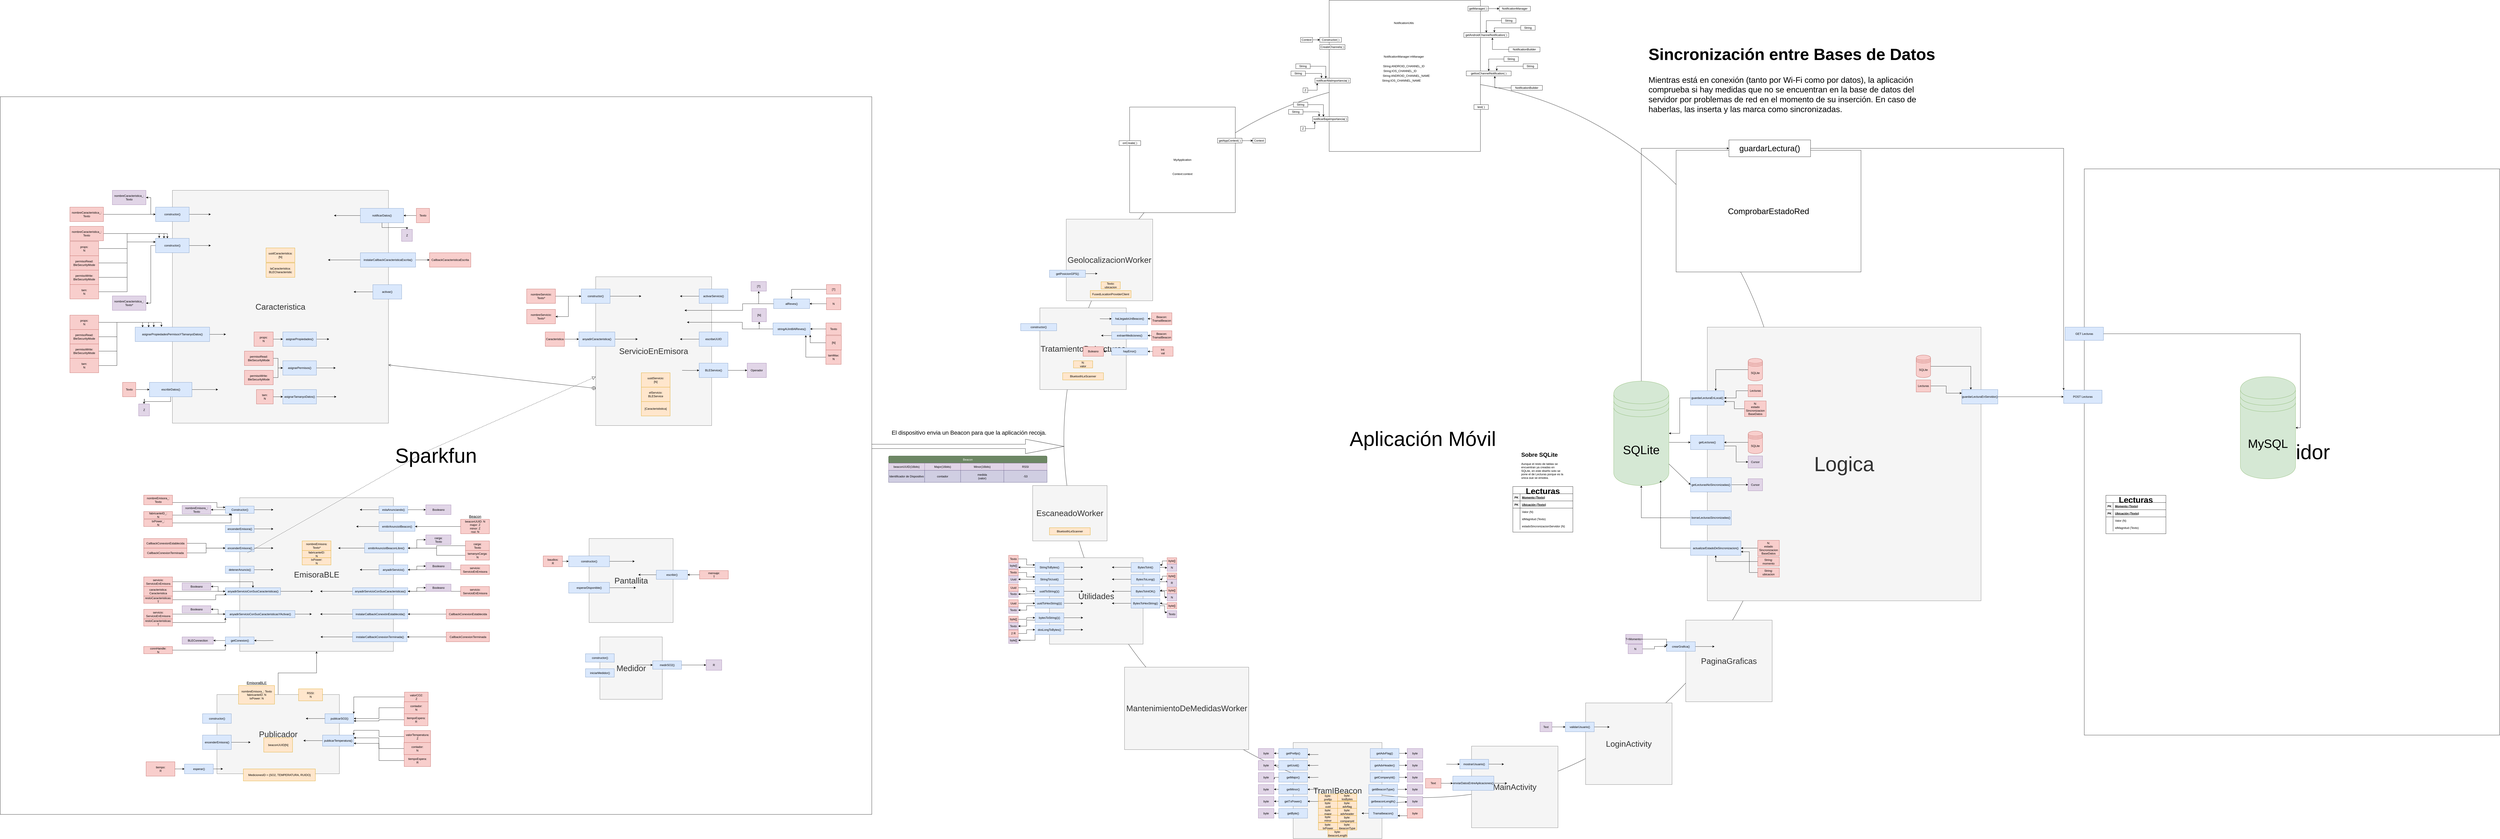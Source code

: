 <mxfile version="13.9.0" type="device"><diagram id="C5RBs43oDa-KdzZeNtuy" name="Page-1"><mxGraphModel dx="5190" dy="5078" grid="1" gridSize="10" guides="1" tooltips="1" connect="1" arrows="1" fold="1" page="1" pageScale="1" pageWidth="827" pageHeight="1169" math="0" shadow="0"><root><mxCell id="WIyWlLk6GJQsqaUBKTNV-0"/><mxCell id="WIyWlLk6GJQsqaUBKTNV-1" parent="WIyWlLk6GJQsqaUBKTNV-0"/><mxCell id="1Y-lZPlmegkhsMzYMXcM-313" value="Servidor" style="rounded=0;whiteSpace=wrap;html=1;fontSize=85;" parent="WIyWlLk6GJQsqaUBKTNV-1" vertex="1"><mxGeometry x="8690" y="-1199.37" width="1730" height="2359" as="geometry"/></mxCell><mxCell id="FHvpfcnavZkNBcMqqMlB-11" value="Sparkfun" style="rounded=0;whiteSpace=wrap;html=1;fontSize=85;" parent="WIyWlLk6GJQsqaUBKTNV-1" vertex="1"><mxGeometry x="10" y="-1500" width="3630" height="2990" as="geometry"/></mxCell><mxCell id="xPQpgwX1WIMrmF91aj7G-304" value="ServicioEnEmisora" style="rounded=0;whiteSpace=wrap;html=1;fontSize=34;fillColor=#f5f5f5;strokeColor=#666666;fontColor=#333333;" parent="WIyWlLk6GJQsqaUBKTNV-1" vertex="1"><mxGeometry x="2490" y="-750" width="483" height="620" as="geometry"/></mxCell><mxCell id="5i4vznYKZNbG6ZpwGUKw-0" value="EmisoraBLE" style="whiteSpace=wrap;html=1;aspect=fixed;fillColor=#f5f5f5;strokeColor=#666666;fontColor=#333333;fontSize=34;" parent="WIyWlLk6GJQsqaUBKTNV-1" vertex="1"><mxGeometry x="1007.5" y="170.63" width="640" height="640" as="geometry"/></mxCell><mxCell id="xPQpgwX1WIMrmF91aj7G-12" value="" style="edgeStyle=orthogonalEdgeStyle;rounded=0;orthogonalLoop=1;jettySize=auto;html=1;" parent="WIyWlLk6GJQsqaUBKTNV-1" source="5i4vznYKZNbG6ZpwGUKw-1" target="xPQpgwX1WIMrmF91aj7G-11" edge="1"><mxGeometry relative="1" as="geometry"/></mxCell><mxCell id="xPQpgwX1WIMrmF91aj7G-52" value="" style="edgeStyle=orthogonalEdgeStyle;rounded=0;orthogonalLoop=1;jettySize=auto;html=1;fontSize=12;" parent="WIyWlLk6GJQsqaUBKTNV-1" source="5i4vznYKZNbG6ZpwGUKw-1" edge="1"><mxGeometry relative="1" as="geometry"><mxPoint x="1147.5" y="220.63" as="targetPoint"/></mxGeometry></mxCell><mxCell id="5i4vznYKZNbG6ZpwGUKw-1" value="Constructor()" style="rounded=0;whiteSpace=wrap;html=1;fillColor=#dae8fc;strokeColor=#6c8ebf;" parent="WIyWlLk6GJQsqaUBKTNV-1" vertex="1"><mxGeometry x="947.5" y="205.63" width="120" height="30" as="geometry"/></mxCell><mxCell id="xPQpgwX1WIMrmF91aj7G-22" value="" style="edgeStyle=orthogonalEdgeStyle;rounded=0;orthogonalLoop=1;jettySize=auto;html=1;" parent="WIyWlLk6GJQsqaUBKTNV-1" source="5i4vznYKZNbG6ZpwGUKw-14" edge="1"><mxGeometry relative="1" as="geometry"><mxPoint x="1147.5" y="300.63" as="targetPoint"/></mxGeometry></mxCell><mxCell id="5i4vznYKZNbG6ZpwGUKw-14" value="encenderEmisora()" style="rounded=0;whiteSpace=wrap;html=1;fillColor=#dae8fc;strokeColor=#6c8ebf;" parent="WIyWlLk6GJQsqaUBKTNV-1" vertex="1"><mxGeometry x="947.5" y="285.63" width="120" height="30" as="geometry"/></mxCell><mxCell id="xPQpgwX1WIMrmF91aj7G-20" value="" style="edgeStyle=orthogonalEdgeStyle;rounded=0;orthogonalLoop=1;jettySize=auto;html=1;" parent="WIyWlLk6GJQsqaUBKTNV-1" source="5i4vznYKZNbG6ZpwGUKw-17" edge="1"><mxGeometry relative="1" as="geometry"><mxPoint x="1147.5" y="380.63" as="targetPoint"/></mxGeometry></mxCell><mxCell id="5i4vznYKZNbG6ZpwGUKw-17" value="encenderEmisora()" style="rounded=0;whiteSpace=wrap;html=1;fillColor=#dae8fc;strokeColor=#6c8ebf;" parent="WIyWlLk6GJQsqaUBKTNV-1" vertex="1"><mxGeometry x="947.5" y="365.63" width="120" height="30" as="geometry"/></mxCell><mxCell id="xPQpgwX1WIMrmF91aj7G-24" value="" style="edgeStyle=orthogonalEdgeStyle;rounded=0;orthogonalLoop=1;jettySize=auto;html=1;" parent="WIyWlLk6GJQsqaUBKTNV-1" source="5i4vznYKZNbG6ZpwGUKw-22" edge="1"><mxGeometry relative="1" as="geometry"><mxPoint x="1147.5" y="470.63" as="targetPoint"/></mxGeometry></mxCell><mxCell id="5i4vznYKZNbG6ZpwGUKw-22" value="detenerAnuncio()" style="rounded=0;whiteSpace=wrap;html=1;fillColor=#dae8fc;strokeColor=#6c8ebf;" parent="WIyWlLk6GJQsqaUBKTNV-1" vertex="1"><mxGeometry x="947.5" y="455.63" width="120" height="30" as="geometry"/></mxCell><mxCell id="xPQpgwX1WIMrmF91aj7G-27" value="" style="edgeStyle=orthogonalEdgeStyle;rounded=0;orthogonalLoop=1;jettySize=auto;html=1;" parent="WIyWlLk6GJQsqaUBKTNV-1" source="5i4vznYKZNbG6ZpwGUKw-25" target="xPQpgwX1WIMrmF91aj7G-25" edge="1"><mxGeometry relative="1" as="geometry"/></mxCell><mxCell id="xPQpgwX1WIMrmF91aj7G-32" value="" style="edgeStyle=orthogonalEdgeStyle;rounded=0;orthogonalLoop=1;jettySize=auto;html=1;" parent="WIyWlLk6GJQsqaUBKTNV-1" source="5i4vznYKZNbG6ZpwGUKw-25" edge="1"><mxGeometry relative="1" as="geometry"><mxPoint x="1507.5" y="220.63" as="targetPoint"/></mxGeometry></mxCell><mxCell id="5i4vznYKZNbG6ZpwGUKw-25" value="estaAnunciando()" style="rounded=0;whiteSpace=wrap;html=1;fillColor=#dae8fc;strokeColor=#6c8ebf;" parent="WIyWlLk6GJQsqaUBKTNV-1" vertex="1"><mxGeometry x="1587.5" y="205.63" width="120" height="30" as="geometry"/></mxCell><mxCell id="xPQpgwX1WIMrmF91aj7G-40" value="" style="edgeStyle=orthogonalEdgeStyle;rounded=0;orthogonalLoop=1;jettySize=auto;html=1;fontSize=15;" parent="WIyWlLk6GJQsqaUBKTNV-1" source="5i4vznYKZNbG6ZpwGUKw-28" edge="1"><mxGeometry relative="1" as="geometry"><mxPoint x="1492.5" y="290.63" as="targetPoint"/></mxGeometry></mxCell><mxCell id="5i4vznYKZNbG6ZpwGUKw-28" value="&lt;div&gt;emitirAnuncioIBeacon()&lt;/div&gt;" style="rounded=0;whiteSpace=wrap;html=1;fillColor=#dae8fc;strokeColor=#6c8ebf;" parent="WIyWlLk6GJQsqaUBKTNV-1" vertex="1"><mxGeometry x="1587.5" y="270.63" width="150" height="40" as="geometry"/></mxCell><mxCell id="xPQpgwX1WIMrmF91aj7G-47" value="" style="edgeStyle=orthogonalEdgeStyle;rounded=0;orthogonalLoop=1;jettySize=auto;html=1;fontSize=12;" parent="WIyWlLk6GJQsqaUBKTNV-1" source="5i4vznYKZNbG6ZpwGUKw-40" target="xPQpgwX1WIMrmF91aj7G-46" edge="1"><mxGeometry relative="1" as="geometry"/></mxCell><mxCell id="xPQpgwX1WIMrmF91aj7G-49" value="" style="edgeStyle=orthogonalEdgeStyle;rounded=0;orthogonalLoop=1;jettySize=auto;html=1;fontSize=12;" parent="WIyWlLk6GJQsqaUBKTNV-1" source="5i4vznYKZNbG6ZpwGUKw-40" edge="1"><mxGeometry relative="1" as="geometry"><mxPoint x="1417.5" y="380.63" as="targetPoint"/></mxGeometry></mxCell><mxCell id="5i4vznYKZNbG6ZpwGUKw-40" value="&lt;div&gt;emitirAnuncioIBeaconLibre()&lt;/div&gt;" style="rounded=0;whiteSpace=wrap;html=1;fillColor=#dae8fc;strokeColor=#6c8ebf;" parent="WIyWlLk6GJQsqaUBKTNV-1" vertex="1"><mxGeometry x="1527.5" y="360.63" width="180" height="40" as="geometry"/></mxCell><mxCell id="xPQpgwX1WIMrmF91aj7G-59" style="edgeStyle=orthogonalEdgeStyle;rounded=0;orthogonalLoop=1;jettySize=auto;html=1;entryX=0;entryY=0.5;entryDx=0;entryDy=0;fontSize=12;" parent="WIyWlLk6GJQsqaUBKTNV-1" source="5i4vznYKZNbG6ZpwGUKw-48" target="xPQpgwX1WIMrmF91aj7G-58" edge="1"><mxGeometry relative="1" as="geometry"/></mxCell><mxCell id="xPQpgwX1WIMrmF91aj7G-61" value="" style="edgeStyle=orthogonalEdgeStyle;rounded=0;orthogonalLoop=1;jettySize=auto;html=1;fontSize=12;" parent="WIyWlLk6GJQsqaUBKTNV-1" source="5i4vznYKZNbG6ZpwGUKw-48" edge="1"><mxGeometry relative="1" as="geometry"><mxPoint x="1507.5" y="470.63" as="targetPoint"/></mxGeometry></mxCell><mxCell id="5i4vznYKZNbG6ZpwGUKw-48" value="anyadirServicio()" style="rounded=0;whiteSpace=wrap;html=1;fillColor=#dae8fc;strokeColor=#6c8ebf;" parent="WIyWlLk6GJQsqaUBKTNV-1" vertex="1"><mxGeometry x="1587.5" y="450.63" width="120" height="40" as="geometry"/></mxCell><mxCell id="xPQpgwX1WIMrmF91aj7G-71" style="edgeStyle=orthogonalEdgeStyle;rounded=0;orthogonalLoop=1;jettySize=auto;html=1;entryX=0;entryY=0.5;entryDx=0;entryDy=0;fontSize=12;" parent="WIyWlLk6GJQsqaUBKTNV-1" source="5i4vznYKZNbG6ZpwGUKw-53" target="xPQpgwX1WIMrmF91aj7G-66" edge="1"><mxGeometry relative="1" as="geometry"/></mxCell><mxCell id="xPQpgwX1WIMrmF91aj7G-99" value="" style="edgeStyle=orthogonalEdgeStyle;rounded=0;orthogonalLoop=1;jettySize=auto;html=1;fontSize=12;" parent="WIyWlLk6GJQsqaUBKTNV-1" source="5i4vznYKZNbG6ZpwGUKw-53" edge="1"><mxGeometry relative="1" as="geometry"><mxPoint x="1342.5" y="560.63" as="targetPoint"/></mxGeometry></mxCell><mxCell id="5i4vznYKZNbG6ZpwGUKw-53" value="&lt;div&gt;anyadirServicioConSusCaracteristicas()&lt;/div&gt;" style="rounded=0;whiteSpace=wrap;html=1;fillColor=#dae8fc;strokeColor=#6c8ebf;" parent="WIyWlLk6GJQsqaUBKTNV-1" vertex="1"><mxGeometry x="1477.5" y="545.63" width="230" height="30" as="geometry"/></mxCell><mxCell id="xPQpgwX1WIMrmF91aj7G-85" value="" style="edgeStyle=orthogonalEdgeStyle;rounded=0;orthogonalLoop=1;jettySize=auto;html=1;fontSize=12;" parent="WIyWlLk6GJQsqaUBKTNV-1" source="5i4vznYKZNbG6ZpwGUKw-61" edge="1"><mxGeometry relative="1" as="geometry"><mxPoint x="1312.5" y="560.63" as="targetPoint"/></mxGeometry></mxCell><mxCell id="xPQpgwX1WIMrmF91aj7G-95" style="edgeStyle=orthogonalEdgeStyle;rounded=0;orthogonalLoop=1;jettySize=auto;html=1;entryX=1;entryY=0.5;entryDx=0;entryDy=0;fontSize=12;" parent="WIyWlLk6GJQsqaUBKTNV-1" source="5i4vznYKZNbG6ZpwGUKw-61" target="xPQpgwX1WIMrmF91aj7G-92" edge="1"><mxGeometry relative="1" as="geometry"/></mxCell><mxCell id="5i4vznYKZNbG6ZpwGUKw-61" value="&lt;div&gt;anyadirServicioConSusCaracteristicas()&lt;br&gt;&lt;/div&gt;" style="whiteSpace=wrap;html=1;fillColor=#dae8fc;strokeColor=#6c8ebf;" parent="WIyWlLk6GJQsqaUBKTNV-1" vertex="1"><mxGeometry x="947.5" y="545.63" width="230" height="30" as="geometry"/></mxCell><mxCell id="xPQpgwX1WIMrmF91aj7G-87" value="" style="edgeStyle=orthogonalEdgeStyle;rounded=0;orthogonalLoop=1;jettySize=auto;html=1;fontSize=12;" parent="WIyWlLk6GJQsqaUBKTNV-1" source="5i4vznYKZNbG6ZpwGUKw-71" edge="1"><mxGeometry relative="1" as="geometry"><mxPoint x="1307.5" y="655.63" as="targetPoint"/></mxGeometry></mxCell><mxCell id="xPQpgwX1WIMrmF91aj7G-97" style="edgeStyle=orthogonalEdgeStyle;rounded=0;orthogonalLoop=1;jettySize=auto;html=1;entryX=1;entryY=0.5;entryDx=0;entryDy=0;fontSize=12;" parent="WIyWlLk6GJQsqaUBKTNV-1" source="5i4vznYKZNbG6ZpwGUKw-71" target="xPQpgwX1WIMrmF91aj7G-96" edge="1"><mxGeometry relative="1" as="geometry"/></mxCell><mxCell id="5i4vznYKZNbG6ZpwGUKw-71" value="&lt;div&gt;anyadirServicioConSusCaracteristicasYActivar()&lt;br&gt;&lt;/div&gt;" style="rounded=0;whiteSpace=wrap;html=1;fillColor=#dae8fc;strokeColor=#6c8ebf;" parent="WIyWlLk6GJQsqaUBKTNV-1" vertex="1"><mxGeometry x="947.5" y="640.63" width="290" height="30" as="geometry"/></mxCell><mxCell id="xPQpgwX1WIMrmF91aj7G-101" value="" style="edgeStyle=orthogonalEdgeStyle;rounded=0;orthogonalLoop=1;jettySize=auto;html=1;fontSize=12;" parent="WIyWlLk6GJQsqaUBKTNV-1" source="5i4vznYKZNbG6ZpwGUKw-77" edge="1"><mxGeometry relative="1" as="geometry"><mxPoint x="1342.5" y="655.63" as="targetPoint"/></mxGeometry></mxCell><mxCell id="5i4vznYKZNbG6ZpwGUKw-77" value="&lt;div&gt;instalarCallbackConexiónEstablecida()&lt;/div&gt;" style="rounded=0;whiteSpace=wrap;html=1;fillColor=#dae8fc;strokeColor=#6c8ebf;" parent="WIyWlLk6GJQsqaUBKTNV-1" vertex="1"><mxGeometry x="1477.5" y="635.63" width="230" height="40" as="geometry"/></mxCell><mxCell id="xPQpgwX1WIMrmF91aj7G-110" value="" style="edgeStyle=orthogonalEdgeStyle;rounded=0;orthogonalLoop=1;jettySize=auto;html=1;fontSize=12;" parent="WIyWlLk6GJQsqaUBKTNV-1" source="5i4vznYKZNbG6ZpwGUKw-80" edge="1"><mxGeometry relative="1" as="geometry"><mxPoint x="1344" y="750.63" as="targetPoint"/></mxGeometry></mxCell><mxCell id="5i4vznYKZNbG6ZpwGUKw-80" value="&lt;div&gt;instalarCallbackConexionTerminada()&lt;/div&gt;" style="rounded=0;whiteSpace=wrap;html=1;fillColor=#dae8fc;strokeColor=#6c8ebf;" parent="WIyWlLk6GJQsqaUBKTNV-1" vertex="1"><mxGeometry x="1477.5" y="730.63" width="227" height="40" as="geometry"/></mxCell><mxCell id="xPQpgwX1WIMrmF91aj7G-1" value="" style="edgeStyle=orthogonalEdgeStyle;rounded=0;orthogonalLoop=1;jettySize=auto;html=1;" parent="WIyWlLk6GJQsqaUBKTNV-1" source="xPQpgwX1WIMrmF91aj7G-0" target="5i4vznYKZNbG6ZpwGUKw-1" edge="1"><mxGeometry relative="1" as="geometry"><Array as="points"><mxPoint x="912.5" y="190.63"/><mxPoint x="912.5" y="210.63"/></Array></mxGeometry></mxCell><mxCell id="xPQpgwX1WIMrmF91aj7G-0" value="&lt;div&gt;nombreEmisora_:&lt;/div&gt;&lt;div&gt;Texto&lt;br&gt;&lt;/div&gt;" style="rounded=0;whiteSpace=wrap;html=1;fillColor=#f8cecc;strokeColor=#b85450;" parent="WIyWlLk6GJQsqaUBKTNV-1" vertex="1"><mxGeometry x="607.5" y="160" width="120" height="40" as="geometry"/></mxCell><mxCell id="xPQpgwX1WIMrmF91aj7G-55" value="" style="edgeStyle=orthogonalEdgeStyle;rounded=0;orthogonalLoop=1;jettySize=auto;html=1;fontSize=12;entryX=0.158;entryY=0.967;entryDx=0;entryDy=0;entryPerimeter=0;" parent="WIyWlLk6GJQsqaUBKTNV-1" source="xPQpgwX1WIMrmF91aj7G-2" target="5i4vznYKZNbG6ZpwGUKw-1" edge="1"><mxGeometry relative="1" as="geometry"><Array as="points"><mxPoint x="966.5" y="243.63"/></Array></mxGeometry></mxCell><mxCell id="xPQpgwX1WIMrmF91aj7G-2" value="&lt;div&gt;fabricanteID_:&lt;/div&gt;&lt;div&gt;N&lt;br&gt;&lt;/div&gt;" style="rounded=0;whiteSpace=wrap;html=1;fillColor=#f8cecc;strokeColor=#b85450;" parent="WIyWlLk6GJQsqaUBKTNV-1" vertex="1"><mxGeometry x="607.5" y="228.13" width="120" height="30" as="geometry"/></mxCell><mxCell id="xPQpgwX1WIMrmF91aj7G-54" value="" style="edgeStyle=orthogonalEdgeStyle;rounded=0;orthogonalLoop=1;jettySize=auto;html=1;fontSize=12;entryX=0.2;entryY=1;entryDx=0;entryDy=0;entryPerimeter=0;" parent="WIyWlLk6GJQsqaUBKTNV-1" source="xPQpgwX1WIMrmF91aj7G-5" target="5i4vznYKZNbG6ZpwGUKw-1" edge="1"><mxGeometry relative="1" as="geometry"/></mxCell><mxCell id="xPQpgwX1WIMrmF91aj7G-5" value="&lt;div&gt;txPower_:&lt;/div&gt;&lt;div&gt;N&lt;br&gt;&lt;/div&gt;" style="rounded=0;whiteSpace=wrap;html=1;fillColor=#f8cecc;strokeColor=#b85450;" parent="WIyWlLk6GJQsqaUBKTNV-1" vertex="1"><mxGeometry x="607.5" y="260.63" width="120" height="30" as="geometry"/></mxCell><mxCell id="xPQpgwX1WIMrmF91aj7G-11" value="&lt;div&gt;nombreEmisora_:&lt;/div&gt;&lt;div&gt;Texto&lt;br&gt;&lt;/div&gt;" style="rounded=0;whiteSpace=wrap;html=1;fillColor=#e1d5e7;strokeColor=#9673a6;" parent="WIyWlLk6GJQsqaUBKTNV-1" vertex="1"><mxGeometry x="767.5" y="203.13" width="120" height="35" as="geometry"/></mxCell><mxCell id="xPQpgwX1WIMrmF91aj7G-14" value="" style="edgeStyle=orthogonalEdgeStyle;rounded=0;orthogonalLoop=1;jettySize=auto;html=1;" parent="WIyWlLk6GJQsqaUBKTNV-1" source="xPQpgwX1WIMrmF91aj7G-13" target="5i4vznYKZNbG6ZpwGUKw-17" edge="1"><mxGeometry relative="1" as="geometry"/></mxCell><mxCell id="xPQpgwX1WIMrmF91aj7G-13" value="&lt;div&gt;CallbackConexionEstablecida&lt;br&gt;&lt;/div&gt;" style="rounded=0;whiteSpace=wrap;html=1;fillColor=#f8cecc;strokeColor=#b85450;" parent="WIyWlLk6GJQsqaUBKTNV-1" vertex="1"><mxGeometry x="607.5" y="340.63" width="180" height="40" as="geometry"/></mxCell><mxCell id="xPQpgwX1WIMrmF91aj7G-18" value="" style="edgeStyle=orthogonalEdgeStyle;rounded=0;orthogonalLoop=1;jettySize=auto;html=1;" parent="WIyWlLk6GJQsqaUBKTNV-1" source="xPQpgwX1WIMrmF91aj7G-16" target="5i4vznYKZNbG6ZpwGUKw-17" edge="1"><mxGeometry relative="1" as="geometry"/></mxCell><mxCell id="xPQpgwX1WIMrmF91aj7G-16" value="CallbackConexionTerminada" style="rounded=0;whiteSpace=wrap;html=1;fillColor=#f8cecc;strokeColor=#b85450;" parent="WIyWlLk6GJQsqaUBKTNV-1" vertex="1"><mxGeometry x="607.5" y="380.63" width="180" height="40" as="geometry"/></mxCell><mxCell id="xPQpgwX1WIMrmF91aj7G-25" value="Booleano" style="rounded=0;whiteSpace=wrap;html=1;fillColor=#e1d5e7;strokeColor=#9673a6;" parent="WIyWlLk6GJQsqaUBKTNV-1" vertex="1"><mxGeometry x="1782.5" y="200.31" width="105" height="40.63" as="geometry"/></mxCell><mxCell id="xPQpgwX1WIMrmF91aj7G-37" value="" style="edgeStyle=orthogonalEdgeStyle;rounded=0;orthogonalLoop=1;jettySize=auto;html=1;" parent="WIyWlLk6GJQsqaUBKTNV-1" source="xPQpgwX1WIMrmF91aj7G-36" target="5i4vznYKZNbG6ZpwGUKw-28" edge="1"><mxGeometry relative="1" as="geometry"/></mxCell><mxCell id="xPQpgwX1WIMrmF91aj7G-36" value="&lt;div&gt;beaconUUID: N&lt;br&gt;&lt;/div&gt;&lt;div&gt;major: Z&lt;br&gt;&lt;/div&gt;&lt;div&gt;minor: Z&lt;br&gt;&lt;/div&gt;&lt;div&gt;rssi: N&lt;br&gt;&lt;/div&gt;" style="rounded=0;whiteSpace=wrap;html=1;fillColor=#f8cecc;strokeColor=#b85450;" parent="WIyWlLk6GJQsqaUBKTNV-1" vertex="1"><mxGeometry x="1927.5" y="260.63" width="120" height="60" as="geometry"/></mxCell><mxCell id="xPQpgwX1WIMrmF91aj7G-38" value="Beacon" style="text;html=1;fillColor=none;align=center;verticalAlign=middle;whiteSpace=wrap;rounded=0;fontStyle=4;fontSize=15;" parent="WIyWlLk6GJQsqaUBKTNV-1" vertex="1"><mxGeometry x="1967.5" y="238.13" width="40" height="20" as="geometry"/></mxCell><mxCell id="xPQpgwX1WIMrmF91aj7G-43" value="" style="edgeStyle=orthogonalEdgeStyle;rounded=0;orthogonalLoop=1;jettySize=auto;html=1;fontSize=12;" parent="WIyWlLk6GJQsqaUBKTNV-1" source="xPQpgwX1WIMrmF91aj7G-41" target="5i4vznYKZNbG6ZpwGUKw-40" edge="1"><mxGeometry relative="1" as="geometry"/></mxCell><mxCell id="xPQpgwX1WIMrmF91aj7G-41" value="&lt;div&gt;carga:&lt;/div&gt;&lt;div&gt;Texto&lt;/div&gt;" style="rounded=0;whiteSpace=wrap;html=1;strokeColor=#b85450;fontSize=12;fillColor=#f8cecc;" parent="WIyWlLk6GJQsqaUBKTNV-1" vertex="1"><mxGeometry x="1947.5" y="350.63" width="100" height="40" as="geometry"/></mxCell><mxCell id="xPQpgwX1WIMrmF91aj7G-45" value="" style="edgeStyle=orthogonalEdgeStyle;rounded=0;orthogonalLoop=1;jettySize=auto;html=1;fontSize=12;" parent="WIyWlLk6GJQsqaUBKTNV-1" source="xPQpgwX1WIMrmF91aj7G-42" target="5i4vznYKZNbG6ZpwGUKw-40" edge="1"><mxGeometry relative="1" as="geometry"/></mxCell><mxCell id="xPQpgwX1WIMrmF91aj7G-42" value="&lt;div&gt;tamanyoCarga:&lt;/div&gt;&lt;div&gt;N&lt;br&gt;&lt;/div&gt;" style="rounded=0;whiteSpace=wrap;html=1;strokeColor=#b85450;fontSize=12;fillColor=#f8cecc;" parent="WIyWlLk6GJQsqaUBKTNV-1" vertex="1"><mxGeometry x="1947.5" y="390.63" width="100" height="40" as="geometry"/></mxCell><mxCell id="xPQpgwX1WIMrmF91aj7G-46" value="&lt;div&gt;carga:&lt;/div&gt;&lt;div&gt;Texto&lt;/div&gt;" style="rounded=0;whiteSpace=wrap;html=1;strokeColor=#9673a6;fontSize=12;fillColor=#e1d5e7;" parent="WIyWlLk6GJQsqaUBKTNV-1" vertex="1"><mxGeometry x="1782.5" y="325.63" width="105" height="40" as="geometry"/></mxCell><mxCell id="xPQpgwX1WIMrmF91aj7G-57" value="" style="edgeStyle=orthogonalEdgeStyle;rounded=0;orthogonalLoop=1;jettySize=auto;html=1;fontSize=12;" parent="WIyWlLk6GJQsqaUBKTNV-1" source="xPQpgwX1WIMrmF91aj7G-56" target="5i4vznYKZNbG6ZpwGUKw-48" edge="1"><mxGeometry relative="1" as="geometry"/></mxCell><mxCell id="xPQpgwX1WIMrmF91aj7G-56" value="&lt;div&gt;servicio:&lt;/div&gt;&lt;div&gt;ServicioEnEmisora&lt;br&gt;&lt;/div&gt;" style="rounded=0;whiteSpace=wrap;html=1;strokeColor=#b85450;fontSize=12;fillColor=#f8cecc;" parent="WIyWlLk6GJQsqaUBKTNV-1" vertex="1"><mxGeometry x="1927.5" y="450.63" width="120" height="40" as="geometry"/></mxCell><mxCell id="xPQpgwX1WIMrmF91aj7G-58" value="Booleano" style="rounded=0;whiteSpace=wrap;html=1;strokeColor=#9673a6;fontSize=12;fillColor=#e1d5e7;" parent="WIyWlLk6GJQsqaUBKTNV-1" vertex="1"><mxGeometry x="1782.5" y="440.63" width="105" height="30" as="geometry"/></mxCell><mxCell id="xPQpgwX1WIMrmF91aj7G-64" value="" style="edgeStyle=orthogonalEdgeStyle;rounded=0;orthogonalLoop=1;jettySize=auto;html=1;fontSize=12;" parent="WIyWlLk6GJQsqaUBKTNV-1" source="xPQpgwX1WIMrmF91aj7G-62" target="5i4vznYKZNbG6ZpwGUKw-53" edge="1"><mxGeometry relative="1" as="geometry"/></mxCell><mxCell id="xPQpgwX1WIMrmF91aj7G-62" value="&lt;div&gt;servicio:&lt;/div&gt;&lt;div&gt;ServicioEnEmisora&lt;br&gt;&lt;/div&gt;" style="rounded=0;whiteSpace=wrap;html=1;strokeColor=#b85450;fontSize=12;fillColor=#f8cecc;" parent="WIyWlLk6GJQsqaUBKTNV-1" vertex="1"><mxGeometry x="1927.5" y="540.63" width="120" height="40" as="geometry"/></mxCell><mxCell id="xPQpgwX1WIMrmF91aj7G-66" value="Booleano" style="rounded=0;whiteSpace=wrap;html=1;strokeColor=#9673a6;fontSize=12;fillColor=#e1d5e7;" parent="WIyWlLk6GJQsqaUBKTNV-1" vertex="1"><mxGeometry x="1782.5" y="530.63" width="105" height="30" as="geometry"/></mxCell><mxCell id="xPQpgwX1WIMrmF91aj7G-75" value="" style="edgeStyle=orthogonalEdgeStyle;rounded=0;orthogonalLoop=1;jettySize=auto;html=1;fontSize=12;" parent="WIyWlLk6GJQsqaUBKTNV-1" source="xPQpgwX1WIMrmF91aj7G-74" target="5i4vznYKZNbG6ZpwGUKw-77" edge="1"><mxGeometry relative="1" as="geometry"/></mxCell><mxCell id="xPQpgwX1WIMrmF91aj7G-74" value="&lt;div&gt;CallbackConexionEstablecida&lt;br&gt;&lt;/div&gt;" style="rounded=0;whiteSpace=wrap;html=1;fillColor=#f8cecc;strokeColor=#b85450;" parent="WIyWlLk6GJQsqaUBKTNV-1" vertex="1"><mxGeometry x="1867.5" y="635.63" width="180" height="40" as="geometry"/></mxCell><mxCell id="xPQpgwX1WIMrmF91aj7G-77" value="" style="edgeStyle=orthogonalEdgeStyle;rounded=0;orthogonalLoop=1;jettySize=auto;html=1;fontSize=12;" parent="WIyWlLk6GJQsqaUBKTNV-1" source="xPQpgwX1WIMrmF91aj7G-76" target="5i4vznYKZNbG6ZpwGUKw-80" edge="1"><mxGeometry relative="1" as="geometry"/></mxCell><mxCell id="xPQpgwX1WIMrmF91aj7G-76" value="CallbackConexionTerminada" style="rounded=0;whiteSpace=wrap;html=1;fillColor=#f8cecc;strokeColor=#b85450;" parent="WIyWlLk6GJQsqaUBKTNV-1" vertex="1"><mxGeometry x="1867.5" y="730.63" width="180" height="40" as="geometry"/></mxCell><mxCell id="xPQpgwX1WIMrmF91aj7G-79" value="" style="edgeStyle=orthogonalEdgeStyle;rounded=0;orthogonalLoop=1;jettySize=auto;html=1;fontSize=12;" parent="WIyWlLk6GJQsqaUBKTNV-1" source="xPQpgwX1WIMrmF91aj7G-78" target="5i4vznYKZNbG6ZpwGUKw-61" edge="1"><mxGeometry relative="1" as="geometry"/></mxCell><mxCell id="xPQpgwX1WIMrmF91aj7G-78" value="&lt;div&gt;servicio:&lt;/div&gt;&lt;div&gt;ServicioEnEmisora&lt;br&gt;&lt;/div&gt;" style="rounded=0;whiteSpace=wrap;html=1;strokeColor=#b85450;fontSize=12;fillColor=#f8cecc;" parent="WIyWlLk6GJQsqaUBKTNV-1" vertex="1"><mxGeometry x="607.5" y="500.63" width="120" height="40" as="geometry"/></mxCell><mxCell id="xPQpgwX1WIMrmF91aj7G-81" value="" style="edgeStyle=orthogonalEdgeStyle;rounded=0;orthogonalLoop=1;jettySize=auto;html=1;fontSize=12;" parent="WIyWlLk6GJQsqaUBKTNV-1" source="xPQpgwX1WIMrmF91aj7G-80" target="5i4vznYKZNbG6ZpwGUKw-61" edge="1"><mxGeometry relative="1" as="geometry"/></mxCell><mxCell id="xPQpgwX1WIMrmF91aj7G-80" value="caracteristica:&lt;br&gt;Caracteristica" style="rounded=0;whiteSpace=wrap;html=1;strokeColor=#b85450;fontSize=12;fillColor=#f8cecc;" parent="WIyWlLk6GJQsqaUBKTNV-1" vertex="1"><mxGeometry x="607.5" y="540.63" width="120" height="40" as="geometry"/></mxCell><mxCell id="xPQpgwX1WIMrmF91aj7G-83" value="" style="edgeStyle=orthogonalEdgeStyle;rounded=0;orthogonalLoop=1;jettySize=auto;html=1;fontSize=12;entryX=0;entryY=0.75;entryDx=0;entryDy=0;" parent="WIyWlLk6GJQsqaUBKTNV-1" source="xPQpgwX1WIMrmF91aj7G-82" target="5i4vznYKZNbG6ZpwGUKw-61" edge="1"><mxGeometry relative="1" as="geometry"><Array as="points"><mxPoint x="907.5" y="595.63"/><mxPoint x="907.5" y="575.63"/></Array></mxGeometry></mxCell><mxCell id="xPQpgwX1WIMrmF91aj7G-82" value="&lt;div&gt;restoCaracteristicas:&lt;/div&gt;&lt;div&gt;T&lt;br&gt;&lt;/div&gt;" style="rounded=0;whiteSpace=wrap;html=1;strokeColor=#b85450;fontSize=12;fillColor=#f8cecc;" parent="WIyWlLk6GJQsqaUBKTNV-1" vertex="1"><mxGeometry x="607.5" y="580.63" width="120" height="30" as="geometry"/></mxCell><mxCell id="xPQpgwX1WIMrmF91aj7G-89" value="" style="edgeStyle=orthogonalEdgeStyle;rounded=0;orthogonalLoop=1;jettySize=auto;html=1;fontSize=12;" parent="WIyWlLk6GJQsqaUBKTNV-1" source="xPQpgwX1WIMrmF91aj7G-88" target="5i4vznYKZNbG6ZpwGUKw-71" edge="1"><mxGeometry relative="1" as="geometry"/></mxCell><mxCell id="xPQpgwX1WIMrmF91aj7G-88" value="&lt;div&gt;servicio:&lt;/div&gt;&lt;div&gt;ServicioEnEmisora&lt;br&gt;&lt;/div&gt;" style="rounded=0;whiteSpace=wrap;html=1;strokeColor=#b85450;fontSize=12;fillColor=#f8cecc;" parent="WIyWlLk6GJQsqaUBKTNV-1" vertex="1"><mxGeometry x="607.5" y="635.63" width="120" height="40" as="geometry"/></mxCell><mxCell id="xPQpgwX1WIMrmF91aj7G-91" value="" style="edgeStyle=orthogonalEdgeStyle;rounded=0;orthogonalLoop=1;jettySize=auto;html=1;fontSize=12;entryX=0;entryY=1;entryDx=0;entryDy=0;" parent="WIyWlLk6GJQsqaUBKTNV-1" source="xPQpgwX1WIMrmF91aj7G-90" target="5i4vznYKZNbG6ZpwGUKw-71" edge="1"><mxGeometry relative="1" as="geometry"/></mxCell><mxCell id="xPQpgwX1WIMrmF91aj7G-90" value="&lt;div&gt;restoCaracteristicas:&lt;/div&gt;&lt;div&gt;T&lt;br&gt;&lt;/div&gt;" style="rounded=0;whiteSpace=wrap;html=1;strokeColor=#b85450;fontSize=12;fillColor=#f8cecc;" parent="WIyWlLk6GJQsqaUBKTNV-1" vertex="1"><mxGeometry x="607.5" y="675.63" width="120" height="30" as="geometry"/></mxCell><mxCell id="xPQpgwX1WIMrmF91aj7G-92" value="Booleano" style="rounded=0;whiteSpace=wrap;html=1;strokeColor=#9673a6;fontSize=12;fillColor=#e1d5e7;" parent="WIyWlLk6GJQsqaUBKTNV-1" vertex="1"><mxGeometry x="767.5" y="525.63" width="120" height="30" as="geometry"/></mxCell><mxCell id="xPQpgwX1WIMrmF91aj7G-96" value="Booleano" style="rounded=0;whiteSpace=wrap;html=1;strokeColor=#9673a6;fontSize=12;fillColor=#e1d5e7;" parent="WIyWlLk6GJQsqaUBKTNV-1" vertex="1"><mxGeometry x="767.5" y="620.63" width="120" height="30" as="geometry"/></mxCell><mxCell id="xPQpgwX1WIMrmF91aj7G-104" value="" style="edgeStyle=orthogonalEdgeStyle;rounded=0;orthogonalLoop=1;jettySize=auto;html=1;fontSize=12;" parent="WIyWlLk6GJQsqaUBKTNV-1" source="xPQpgwX1WIMrmF91aj7G-102" target="xPQpgwX1WIMrmF91aj7G-103" edge="1"><mxGeometry relative="1" as="geometry"/></mxCell><mxCell id="xPQpgwX1WIMrmF91aj7G-102" value="getConexion()" style="rounded=0;whiteSpace=wrap;html=1;strokeColor=#6c8ebf;fontSize=12;fillColor=#dae8fc;" parent="WIyWlLk6GJQsqaUBKTNV-1" vertex="1"><mxGeometry x="947.5" y="750.63" width="120" height="30" as="geometry"/></mxCell><mxCell id="xPQpgwX1WIMrmF91aj7G-103" value="BLEConnection" style="rounded=0;whiteSpace=wrap;html=1;strokeColor=#9673a6;fontSize=12;fillColor=#e1d5e7;" parent="WIyWlLk6GJQsqaUBKTNV-1" vertex="1"><mxGeometry x="767.5" y="750.63" width="130" height="30" as="geometry"/></mxCell><mxCell id="xPQpgwX1WIMrmF91aj7G-106" value="" style="edgeStyle=orthogonalEdgeStyle;rounded=0;orthogonalLoop=1;jettySize=auto;html=1;fontSize=12;" parent="WIyWlLk6GJQsqaUBKTNV-1" target="xPQpgwX1WIMrmF91aj7G-102" edge="1"><mxGeometry relative="1" as="geometry"><mxPoint x="1147.5" y="765.63" as="sourcePoint"/></mxGeometry></mxCell><mxCell id="xPQpgwX1WIMrmF91aj7G-108" value="" style="edgeStyle=orthogonalEdgeStyle;rounded=0;orthogonalLoop=1;jettySize=auto;html=1;fontSize=12;entryX=0;entryY=1;entryDx=0;entryDy=0;" parent="WIyWlLk6GJQsqaUBKTNV-1" source="xPQpgwX1WIMrmF91aj7G-107" target="xPQpgwX1WIMrmF91aj7G-102" edge="1"><mxGeometry relative="1" as="geometry"/></mxCell><mxCell id="xPQpgwX1WIMrmF91aj7G-107" value="&lt;div&gt;connHandle:&lt;/div&gt;&lt;div&gt;N&lt;br&gt;&lt;/div&gt;" style="rounded=0;whiteSpace=wrap;html=1;strokeColor=#b85450;fontSize=12;fillColor=#f8cecc;" parent="WIyWlLk6GJQsqaUBKTNV-1" vertex="1"><mxGeometry x="607.5" y="790.63" width="120" height="30" as="geometry"/></mxCell><mxCell id="xPQpgwX1WIMrmF91aj7G-111" value="&lt;div&gt;nombreEmisora:&lt;/div&gt;&lt;div&gt;Texto*&lt;br&gt;&lt;/div&gt;" style="rounded=0;whiteSpace=wrap;html=1;strokeColor=#d79b00;fontSize=12;fillColor=#ffe6cc;" parent="WIyWlLk6GJQsqaUBKTNV-1" vertex="1"><mxGeometry x="1267.5" y="350.63" width="120" height="40" as="geometry"/></mxCell><mxCell id="xPQpgwX1WIMrmF91aj7G-112" value="&lt;div&gt;fabricanteID:&lt;/div&gt;&lt;div&gt;N&lt;br&gt;&lt;/div&gt;" style="rounded=0;whiteSpace=wrap;html=1;strokeColor=#d79b00;fontSize=12;fillColor=#ffe6cc;" parent="WIyWlLk6GJQsqaUBKTNV-1" vertex="1"><mxGeometry x="1267.5" y="390.63" width="120" height="30" as="geometry"/></mxCell><mxCell id="xPQpgwX1WIMrmF91aj7G-113" value="&lt;div&gt;txPower:&lt;/div&gt;&lt;div&gt;N&lt;br&gt;&lt;/div&gt;" style="rounded=0;whiteSpace=wrap;html=1;strokeColor=#d79b00;fontSize=12;fillColor=#ffe6cc;" parent="WIyWlLk6GJQsqaUBKTNV-1" vertex="1"><mxGeometry x="1267.5" y="420.63" width="120" height="30" as="geometry"/></mxCell><mxCell id="xPQpgwX1WIMrmF91aj7G-143" value="Medidor" style="whiteSpace=wrap;html=1;aspect=fixed;strokeColor=#666666;fontSize=34;fillColor=#f5f5f5;fontColor=#333333;" parent="WIyWlLk6GJQsqaUBKTNV-1" vertex="1"><mxGeometry x="2507.5" y="750.63" width="260" height="260" as="geometry"/></mxCell><mxCell id="xPQpgwX1WIMrmF91aj7G-144" value="constructor()" style="rounded=0;whiteSpace=wrap;html=1;strokeColor=#6c8ebf;fontSize=12;fillColor=#dae8fc;" parent="WIyWlLk6GJQsqaUBKTNV-1" vertex="1"><mxGeometry x="2447.5" y="820.63" width="120" height="35" as="geometry"/></mxCell><mxCell id="xPQpgwX1WIMrmF91aj7G-145" value="iniciarMedidor()" style="rounded=0;whiteSpace=wrap;html=1;strokeColor=#6c8ebf;fontSize=12;fillColor=#dae8fc;" parent="WIyWlLk6GJQsqaUBKTNV-1" vertex="1"><mxGeometry x="2447.5" y="883.13" width="120" height="35" as="geometry"/></mxCell><mxCell id="xPQpgwX1WIMrmF91aj7G-148" value="" style="edgeStyle=orthogonalEdgeStyle;rounded=0;orthogonalLoop=1;jettySize=auto;html=1;fontSize=12;" parent="WIyWlLk6GJQsqaUBKTNV-1" source="xPQpgwX1WIMrmF91aj7G-146" target="xPQpgwX1WIMrmF91aj7G-147" edge="1"><mxGeometry relative="1" as="geometry"/></mxCell><mxCell id="xPQpgwX1WIMrmF91aj7G-146" value="medirSO2()" style="rounded=0;whiteSpace=wrap;html=1;strokeColor=#6c8ebf;fontSize=12;fillColor=#dae8fc;" parent="WIyWlLk6GJQsqaUBKTNV-1" vertex="1"><mxGeometry x="2727.5" y="850.13" width="120" height="35" as="geometry"/></mxCell><mxCell id="xPQpgwX1WIMrmF91aj7G-147" value="R" style="rounded=0;whiteSpace=wrap;html=1;strokeColor=#9673a6;fontSize=12;fillColor=#e1d5e7;" parent="WIyWlLk6GJQsqaUBKTNV-1" vertex="1"><mxGeometry x="2950" y="845.63" width="65" height="44" as="geometry"/></mxCell><mxCell id="ZHaC-z_hjidltaMTeV4R-0" style="edgeStyle=orthogonalEdgeStyle;rounded=0;orthogonalLoop=1;jettySize=auto;html=1;" parent="WIyWlLk6GJQsqaUBKTNV-1" source="xPQpgwX1WIMrmF91aj7G-161" target="5i4vznYKZNbG6ZpwGUKw-0" edge="1"><mxGeometry relative="1" as="geometry"/></mxCell><mxCell id="xPQpgwX1WIMrmF91aj7G-161" value="Publicador" style="rounded=0;whiteSpace=wrap;html=1;strokeColor=#666666;fontSize=34;fillColor=#f5f5f5;fontColor=#333333;" parent="WIyWlLk6GJQsqaUBKTNV-1" vertex="1"><mxGeometry x="912.5" y="990.63" width="510" height="330" as="geometry"/></mxCell><mxCell id="xPQpgwX1WIMrmF91aj7G-163" value="beaconUUID[N]" style="rounded=0;whiteSpace=wrap;html=1;strokeColor=#d79b00;fontSize=12;fillColor=#ffe6cc;" parent="WIyWlLk6GJQsqaUBKTNV-1" vertex="1"><mxGeometry x="1107.5" y="1170.63" width="120" height="60" as="geometry"/></mxCell><mxCell id="xPQpgwX1WIMrmF91aj7G-164" value="&lt;div&gt;nombreEmisora_: Texto&lt;/div&gt;&lt;div&gt;fabricanteID: N&lt;/div&gt;&lt;div&gt;txPower: N&lt;br&gt;&lt;/div&gt;" style="rounded=0;whiteSpace=wrap;html=1;fillColor=#ffe6cc;strokeColor=#d79b00;" parent="WIyWlLk6GJQsqaUBKTNV-1" vertex="1"><mxGeometry x="1002.5" y="953.13" width="150" height="77.5" as="geometry"/></mxCell><mxCell id="xPQpgwX1WIMrmF91aj7G-165" value="EmisoraBLE" style="text;html=1;fillColor=none;align=center;verticalAlign=middle;whiteSpace=wrap;rounded=0;fontStyle=4;fontSize=15;" parent="WIyWlLk6GJQsqaUBKTNV-1" vertex="1"><mxGeometry x="1057.5" y="930.63" width="40" height="20" as="geometry"/></mxCell><mxCell id="xPQpgwX1WIMrmF91aj7G-169" value="&lt;div&gt;RSSI:&lt;/div&gt;&lt;div&gt;N&lt;br&gt;&lt;/div&gt;" style="rounded=0;whiteSpace=wrap;html=1;strokeColor=#d79b00;fontSize=12;fillColor=#ffe6cc;" parent="WIyWlLk6GJQsqaUBKTNV-1" vertex="1"><mxGeometry x="1252.5" y="966.88" width="100" height="50" as="geometry"/></mxCell><mxCell id="xPQpgwX1WIMrmF91aj7G-170" value="MedicionesID = {SO2, TEMPERATURA, RUIDO}" style="rounded=0;whiteSpace=wrap;html=1;strokeColor=#d79b00;fontSize=12;fillColor=#ffe6cc;" parent="WIyWlLk6GJQsqaUBKTNV-1" vertex="1"><mxGeometry x="1022.5" y="1300.63" width="300" height="50" as="geometry"/></mxCell><mxCell id="xPQpgwX1WIMrmF91aj7G-176" value="constructor()" style="rounded=0;whiteSpace=wrap;html=1;strokeColor=#6c8ebf;fontSize=12;fillColor=#dae8fc;" parent="WIyWlLk6GJQsqaUBKTNV-1" vertex="1"><mxGeometry x="852.5" y="1070.63" width="120" height="40" as="geometry"/></mxCell><mxCell id="xPQpgwX1WIMrmF91aj7G-179" value="" style="edgeStyle=orthogonalEdgeStyle;rounded=0;orthogonalLoop=1;jettySize=auto;html=1;fontSize=12;" parent="WIyWlLk6GJQsqaUBKTNV-1" source="xPQpgwX1WIMrmF91aj7G-177" edge="1"><mxGeometry relative="1" as="geometry"><mxPoint x="1052.5" y="1189.63" as="targetPoint"/></mxGeometry></mxCell><mxCell id="xPQpgwX1WIMrmF91aj7G-177" value="encenderEmisora()" style="rounded=0;whiteSpace=wrap;html=1;strokeColor=#6c8ebf;fontSize=12;fillColor=#dae8fc;" parent="WIyWlLk6GJQsqaUBKTNV-1" vertex="1"><mxGeometry x="852.5" y="1159.63" width="120" height="60" as="geometry"/></mxCell><mxCell id="xPQpgwX1WIMrmF91aj7G-188" value="" style="edgeStyle=orthogonalEdgeStyle;rounded=0;orthogonalLoop=1;jettySize=auto;html=1;fontSize=12;" parent="WIyWlLk6GJQsqaUBKTNV-1" source="xPQpgwX1WIMrmF91aj7G-180" edge="1"><mxGeometry relative="1" as="geometry"><mxPoint x="1282.5" y="1090.63" as="targetPoint"/></mxGeometry></mxCell><mxCell id="xPQpgwX1WIMrmF91aj7G-180" value="publicarSO2()" style="rounded=0;whiteSpace=wrap;html=1;strokeColor=#6c8ebf;fontSize=12;fillColor=#dae8fc;" parent="WIyWlLk6GJQsqaUBKTNV-1" vertex="1"><mxGeometry x="1362.5" y="1070.63" width="120" height="40" as="geometry"/></mxCell><mxCell id="xPQpgwX1WIMrmF91aj7G-184" value="" style="edgeStyle=orthogonalEdgeStyle;rounded=0;orthogonalLoop=1;jettySize=auto;html=1;fontSize=12;entryX=1;entryY=0;entryDx=0;entryDy=0;" parent="WIyWlLk6GJQsqaUBKTNV-1" source="xPQpgwX1WIMrmF91aj7G-181" target="xPQpgwX1WIMrmF91aj7G-180" edge="1"><mxGeometry relative="1" as="geometry"/></mxCell><mxCell id="xPQpgwX1WIMrmF91aj7G-181" value="&lt;div&gt;valorCO2:&lt;/div&gt;&lt;div&gt;Z&lt;br&gt;&lt;/div&gt;" style="rounded=0;whiteSpace=wrap;html=1;strokeColor=#b85450;fontSize=12;fillColor=#f8cecc;" parent="WIyWlLk6GJQsqaUBKTNV-1" vertex="1"><mxGeometry x="1693.5" y="980.63" width="99" height="40" as="geometry"/></mxCell><mxCell id="xPQpgwX1WIMrmF91aj7G-185" value="" style="edgeStyle=orthogonalEdgeStyle;rounded=0;orthogonalLoop=1;jettySize=auto;html=1;fontSize=12;" parent="WIyWlLk6GJQsqaUBKTNV-1" source="xPQpgwX1WIMrmF91aj7G-182" target="xPQpgwX1WIMrmF91aj7G-180" edge="1"><mxGeometry relative="1" as="geometry"/></mxCell><mxCell id="xPQpgwX1WIMrmF91aj7G-182" value="&lt;div&gt;contador:&lt;/div&gt;&lt;div&gt;N&lt;br&gt;&lt;/div&gt;" style="rounded=0;whiteSpace=wrap;html=1;strokeColor=#b85450;fontSize=12;fillColor=#f8cecc;" parent="WIyWlLk6GJQsqaUBKTNV-1" vertex="1"><mxGeometry x="1692.5" y="1020.63" width="100" height="50" as="geometry"/></mxCell><mxCell id="xPQpgwX1WIMrmF91aj7G-186" value="" style="edgeStyle=orthogonalEdgeStyle;rounded=0;orthogonalLoop=1;jettySize=auto;html=1;fontSize=12;entryX=1;entryY=0.75;entryDx=0;entryDy=0;" parent="WIyWlLk6GJQsqaUBKTNV-1" source="xPQpgwX1WIMrmF91aj7G-183" target="xPQpgwX1WIMrmF91aj7G-180" edge="1"><mxGeometry relative="1" as="geometry"/></mxCell><mxCell id="xPQpgwX1WIMrmF91aj7G-183" value="&lt;div&gt;tiempoEspera:&lt;/div&gt;&lt;div&gt;R&lt;br&gt;&lt;/div&gt;" style="rounded=0;whiteSpace=wrap;html=1;strokeColor=#b85450;fontSize=12;fillColor=#f8cecc;" parent="WIyWlLk6GJQsqaUBKTNV-1" vertex="1"><mxGeometry x="1692.5" y="1070.63" width="99" height="50" as="geometry"/></mxCell><mxCell id="xPQpgwX1WIMrmF91aj7G-199" value="" style="edgeStyle=orthogonalEdgeStyle;rounded=0;orthogonalLoop=1;jettySize=auto;html=1;fontSize=12;" parent="WIyWlLk6GJQsqaUBKTNV-1" source="xPQpgwX1WIMrmF91aj7G-189" edge="1"><mxGeometry relative="1" as="geometry"><mxPoint x="1272.5" y="1182.63" as="targetPoint"/></mxGeometry></mxCell><mxCell id="xPQpgwX1WIMrmF91aj7G-189" value="publicarTemperatura()" style="rounded=0;whiteSpace=wrap;html=1;strokeColor=#6c8ebf;fontSize=12;fillColor=#dae8fc;" parent="WIyWlLk6GJQsqaUBKTNV-1" vertex="1"><mxGeometry x="1352.5" y="1159.63" width="130" height="46" as="geometry"/></mxCell><mxCell id="xPQpgwX1WIMrmF91aj7G-194" style="edgeStyle=orthogonalEdgeStyle;rounded=0;orthogonalLoop=1;jettySize=auto;html=1;entryX=1;entryY=0;entryDx=0;entryDy=0;fontSize=12;" parent="WIyWlLk6GJQsqaUBKTNV-1" source="xPQpgwX1WIMrmF91aj7G-190" target="xPQpgwX1WIMrmF91aj7G-189" edge="1"><mxGeometry relative="1" as="geometry"/></mxCell><mxCell id="xPQpgwX1WIMrmF91aj7G-190" value="&lt;div&gt;valorTemperatura:&lt;/div&gt;&lt;div&gt;Z&lt;br&gt;&lt;/div&gt;" style="rounded=0;whiteSpace=wrap;html=1;strokeColor=#b85450;fontSize=12;fillColor=#f8cecc;" parent="WIyWlLk6GJQsqaUBKTNV-1" vertex="1"><mxGeometry x="1692.5" y="1140.63" width="110" height="50" as="geometry"/></mxCell><mxCell id="xPQpgwX1WIMrmF91aj7G-195" style="edgeStyle=orthogonalEdgeStyle;rounded=0;orthogonalLoop=1;jettySize=auto;html=1;entryX=1;entryY=0.25;entryDx=0;entryDy=0;fontSize=12;" parent="WIyWlLk6GJQsqaUBKTNV-1" source="xPQpgwX1WIMrmF91aj7G-191" target="xPQpgwX1WIMrmF91aj7G-189" edge="1"><mxGeometry relative="1" as="geometry"/></mxCell><mxCell id="xPQpgwX1WIMrmF91aj7G-191" value="&lt;div&gt;contador:&lt;/div&gt;&lt;div&gt;N&lt;br&gt;&lt;/div&gt;" style="rounded=0;whiteSpace=wrap;html=1;strokeColor=#b85450;fontSize=12;fillColor=#f8cecc;" parent="WIyWlLk6GJQsqaUBKTNV-1" vertex="1"><mxGeometry x="1691.5" y="1190.63" width="111" height="50" as="geometry"/></mxCell><mxCell id="xPQpgwX1WIMrmF91aj7G-196" style="edgeStyle=orthogonalEdgeStyle;rounded=0;orthogonalLoop=1;jettySize=auto;html=1;entryX=1;entryY=0.75;entryDx=0;entryDy=0;fontSize=12;" parent="WIyWlLk6GJQsqaUBKTNV-1" source="xPQpgwX1WIMrmF91aj7G-192" target="xPQpgwX1WIMrmF91aj7G-189" edge="1"><mxGeometry relative="1" as="geometry"/></mxCell><mxCell id="xPQpgwX1WIMrmF91aj7G-192" value="&lt;div&gt;tiempoEspera:&lt;/div&gt;&lt;div&gt;R&lt;br&gt;&lt;/div&gt;" style="rounded=0;whiteSpace=wrap;html=1;strokeColor=#b85450;fontSize=12;fillColor=#f8cecc;" parent="WIyWlLk6GJQsqaUBKTNV-1" vertex="1"><mxGeometry x="1692.5" y="1240.63" width="110" height="50" as="geometry"/></mxCell><mxCell id="xPQpgwX1WIMrmF91aj7G-200" value="Pantallita" style="whiteSpace=wrap;html=1;aspect=fixed;strokeColor=#666666;fontSize=34;fillColor=#f5f5f5;fontColor=#333333;" parent="WIyWlLk6GJQsqaUBKTNV-1" vertex="1"><mxGeometry x="2462.5" y="340.63" width="350" height="350" as="geometry"/></mxCell><mxCell id="xPQpgwX1WIMrmF91aj7G-206" value="" style="edgeStyle=orthogonalEdgeStyle;rounded=0;orthogonalLoop=1;jettySize=auto;html=1;fontSize=12;" parent="WIyWlLk6GJQsqaUBKTNV-1" source="xPQpgwX1WIMrmF91aj7G-202" edge="1"><mxGeometry relative="1" as="geometry"><mxPoint x="2652.5" y="435.63" as="targetPoint"/></mxGeometry></mxCell><mxCell id="xPQpgwX1WIMrmF91aj7G-202" value="constructor()" style="rounded=0;whiteSpace=wrap;html=1;strokeColor=#6c8ebf;fontSize=12;fillColor=#dae8fc;" parent="WIyWlLk6GJQsqaUBKTNV-1" vertex="1"><mxGeometry x="2377.5" y="413.13" width="170" height="45" as="geometry"/></mxCell><mxCell id="xPQpgwX1WIMrmF91aj7G-204" value="" style="edgeStyle=orthogonalEdgeStyle;rounded=0;orthogonalLoop=1;jettySize=auto;html=1;fontSize=12;" parent="WIyWlLk6GJQsqaUBKTNV-1" source="xPQpgwX1WIMrmF91aj7G-203" target="xPQpgwX1WIMrmF91aj7G-202" edge="1"><mxGeometry relative="1" as="geometry"/></mxCell><mxCell id="xPQpgwX1WIMrmF91aj7G-203" value="&lt;div&gt;baudios:&lt;/div&gt;&lt;div&gt;R&lt;br&gt;&lt;/div&gt;" style="rounded=0;whiteSpace=wrap;html=1;strokeColor=#b85450;fontSize=12;fillColor=#f8cecc;" parent="WIyWlLk6GJQsqaUBKTNV-1" vertex="1"><mxGeometry x="2271.5" y="413.13" width="80" height="45" as="geometry"/></mxCell><mxCell id="xPQpgwX1WIMrmF91aj7G-209" value="" style="edgeStyle=orthogonalEdgeStyle;rounded=0;orthogonalLoop=1;jettySize=auto;html=1;fontSize=12;" parent="WIyWlLk6GJQsqaUBKTNV-1" source="xPQpgwX1WIMrmF91aj7G-207" edge="1"><mxGeometry relative="1" as="geometry"><mxPoint x="2657.5" y="545.63" as="targetPoint"/></mxGeometry></mxCell><mxCell id="xPQpgwX1WIMrmF91aj7G-207" value="esperarDisponible()" style="rounded=0;whiteSpace=wrap;html=1;strokeColor=#6c8ebf;fontSize=12;fillColor=#dae8fc;" parent="WIyWlLk6GJQsqaUBKTNV-1" vertex="1"><mxGeometry x="2377.5" y="523.13" width="170" height="45" as="geometry"/></mxCell><mxCell id="xPQpgwX1WIMrmF91aj7G-212" value="" style="edgeStyle=orthogonalEdgeStyle;rounded=0;orthogonalLoop=1;jettySize=auto;html=1;fontSize=12;" parent="WIyWlLk6GJQsqaUBKTNV-1" source="xPQpgwX1WIMrmF91aj7G-210" edge="1"><mxGeometry relative="1" as="geometry"><mxPoint x="2667.5" y="491.63" as="targetPoint"/></mxGeometry></mxCell><mxCell id="xPQpgwX1WIMrmF91aj7G-210" value="escribir()" style="rounded=0;whiteSpace=wrap;html=1;strokeColor=#6c8ebf;fontSize=12;fillColor=#dae8fc;" parent="WIyWlLk6GJQsqaUBKTNV-1" vertex="1"><mxGeometry x="2742.5" y="472.63" width="130" height="38" as="geometry"/></mxCell><mxCell id="xPQpgwX1WIMrmF91aj7G-214" value="" style="edgeStyle=orthogonalEdgeStyle;rounded=0;orthogonalLoop=1;jettySize=auto;html=1;fontSize=12;" parent="WIyWlLk6GJQsqaUBKTNV-1" source="xPQpgwX1WIMrmF91aj7G-213" target="xPQpgwX1WIMrmF91aj7G-210" edge="1"><mxGeometry relative="1" as="geometry"/></mxCell><mxCell id="xPQpgwX1WIMrmF91aj7G-213" value="&lt;div&gt;mensaje:&lt;/div&gt;&lt;div&gt;T&lt;br&gt;&lt;/div&gt;" style="rounded=0;whiteSpace=wrap;html=1;strokeColor=#b85450;fontSize=12;fillColor=#f8cecc;" parent="WIyWlLk6GJQsqaUBKTNV-1" vertex="1"><mxGeometry x="2922.5" y="474.13" width="120" height="35" as="geometry"/></mxCell><mxCell id="xPQpgwX1WIMrmF91aj7G-215" value="Caracteristica" style="rounded=0;whiteSpace=wrap;html=1;fontSize=34;fillColor=#f5f5f5;strokeColor=#666666;fontColor=#333333;" parent="WIyWlLk6GJQsqaUBKTNV-1" vertex="1"><mxGeometry x="727" y="-1110" width="900" height="970" as="geometry"/></mxCell><mxCell id="xPQpgwX1WIMrmF91aj7G-218" value="" style="edgeStyle=orthogonalEdgeStyle;rounded=0;orthogonalLoop=1;jettySize=auto;html=1;fontSize=12;" parent="WIyWlLk6GJQsqaUBKTNV-1" source="xPQpgwX1WIMrmF91aj7G-216" target="xPQpgwX1WIMrmF91aj7G-217" edge="1"><mxGeometry relative="1" as="geometry"/></mxCell><mxCell id="xPQpgwX1WIMrmF91aj7G-352" style="edgeStyle=orthogonalEdgeStyle;rounded=0;orthogonalLoop=1;jettySize=auto;html=1;entryX=0.766;entryY=0.226;entryDx=0;entryDy=0;entryPerimeter=0;fontSize=34;" parent="WIyWlLk6GJQsqaUBKTNV-1" source="xPQpgwX1WIMrmF91aj7G-216" target="xPQpgwX1WIMrmF91aj7G-304" edge="1"><mxGeometry relative="1" as="geometry"/></mxCell><mxCell id="xPQpgwX1WIMrmF91aj7G-216" value="alReves()" style="rounded=0;whiteSpace=wrap;html=1;strokeColor=#6c8ebf;fontSize=12;fillColor=#dae8fc;" parent="WIyWlLk6GJQsqaUBKTNV-1" vertex="1"><mxGeometry x="3231" y="-657.5" width="150" height="40" as="geometry"/></mxCell><mxCell id="xPQpgwX1WIMrmF91aj7G-217" value="[T]" style="rounded=0;whiteSpace=wrap;html=1;strokeColor=#9673a6;fontSize=12;fillColor=#e1d5e7;" parent="WIyWlLk6GJQsqaUBKTNV-1" vertex="1"><mxGeometry x="3137" y="-730" width="64" height="40" as="geometry"/></mxCell><mxCell id="xPQpgwX1WIMrmF91aj7G-220" value="" style="edgeStyle=orthogonalEdgeStyle;rounded=0;orthogonalLoop=1;jettySize=auto;html=1;fontSize=12;" parent="WIyWlLk6GJQsqaUBKTNV-1" source="xPQpgwX1WIMrmF91aj7G-219" target="xPQpgwX1WIMrmF91aj7G-216" edge="1"><mxGeometry relative="1" as="geometry"/></mxCell><mxCell id="xPQpgwX1WIMrmF91aj7G-219" value="[T]" style="rounded=0;whiteSpace=wrap;html=1;strokeColor=#b85450;fontSize=12;fillColor=#f8cecc;" parent="WIyWlLk6GJQsqaUBKTNV-1" vertex="1"><mxGeometry x="3451" y="-717.5" width="60" height="40" as="geometry"/></mxCell><mxCell id="xPQpgwX1WIMrmF91aj7G-222" value="" style="edgeStyle=orthogonalEdgeStyle;rounded=0;orthogonalLoop=1;jettySize=auto;html=1;fontSize=12;" parent="WIyWlLk6GJQsqaUBKTNV-1" source="xPQpgwX1WIMrmF91aj7G-221" target="xPQpgwX1WIMrmF91aj7G-216" edge="1"><mxGeometry relative="1" as="geometry"/></mxCell><mxCell id="xPQpgwX1WIMrmF91aj7G-221" value="N" style="rounded=0;whiteSpace=wrap;html=1;strokeColor=#b85450;fontSize=12;fillColor=#f8cecc;" parent="WIyWlLk6GJQsqaUBKTNV-1" vertex="1"><mxGeometry x="3451" y="-662.5" width="60" height="50" as="geometry"/></mxCell><mxCell id="xPQpgwX1WIMrmF91aj7G-231" value="" style="edgeStyle=orthogonalEdgeStyle;rounded=0;orthogonalLoop=1;jettySize=auto;html=1;fontSize=12;" parent="WIyWlLk6GJQsqaUBKTNV-1" source="xPQpgwX1WIMrmF91aj7G-223" target="xPQpgwX1WIMrmF91aj7G-230" edge="1"><mxGeometry relative="1" as="geometry"/></mxCell><mxCell id="xPQpgwX1WIMrmF91aj7G-353" style="edgeStyle=orthogonalEdgeStyle;rounded=0;orthogonalLoop=1;jettySize=auto;html=1;entryX=0.787;entryY=0.306;entryDx=0;entryDy=0;entryPerimeter=0;fontSize=34;" parent="WIyWlLk6GJQsqaUBKTNV-1" source="xPQpgwX1WIMrmF91aj7G-223" target="xPQpgwX1WIMrmF91aj7G-304" edge="1"><mxGeometry relative="1" as="geometry"/></mxCell><mxCell id="xPQpgwX1WIMrmF91aj7G-223" value="stringAUint8AlReves()" style="rounded=0;whiteSpace=wrap;html=1;strokeColor=#6c8ebf;fontSize=12;fillColor=#dae8fc;" parent="WIyWlLk6GJQsqaUBKTNV-1" vertex="1"><mxGeometry x="3228.5" y="-557.5" width="155" height="50" as="geometry"/></mxCell><mxCell id="xPQpgwX1WIMrmF91aj7G-225" value="" style="edgeStyle=orthogonalEdgeStyle;rounded=0;orthogonalLoop=1;jettySize=auto;html=1;fontSize=12;entryX=1;entryY=0.5;entryDx=0;entryDy=0;" parent="WIyWlLk6GJQsqaUBKTNV-1" source="xPQpgwX1WIMrmF91aj7G-224" target="xPQpgwX1WIMrmF91aj7G-223" edge="1"><mxGeometry relative="1" as="geometry"><mxPoint x="3381" y="-552.5" as="targetPoint"/></mxGeometry></mxCell><mxCell id="xPQpgwX1WIMrmF91aj7G-224" value="Texto" style="rounded=0;whiteSpace=wrap;html=1;strokeColor=#b85450;fontSize=12;fillColor=#f8cecc;" parent="WIyWlLk6GJQsqaUBKTNV-1" vertex="1"><mxGeometry x="3449" y="-557.5" width="64" height="50" as="geometry"/></mxCell><mxCell id="xPQpgwX1WIMrmF91aj7G-227" value="" style="edgeStyle=orthogonalEdgeStyle;rounded=0;orthogonalLoop=1;jettySize=auto;html=1;fontSize=12;entryX=1;entryY=1;entryDx=0;entryDy=0;" parent="WIyWlLk6GJQsqaUBKTNV-1" source="xPQpgwX1WIMrmF91aj7G-226" target="xPQpgwX1WIMrmF91aj7G-223" edge="1"><mxGeometry relative="1" as="geometry"/></mxCell><mxCell id="xPQpgwX1WIMrmF91aj7G-226" value="[N]" style="rounded=0;whiteSpace=wrap;html=1;strokeColor=#b85450;fontSize=12;fillColor=#f8cecc;" parent="WIyWlLk6GJQsqaUBKTNV-1" vertex="1"><mxGeometry x="3448.5" y="-505" width="65" height="60" as="geometry"/></mxCell><mxCell id="xPQpgwX1WIMrmF91aj7G-229" style="edgeStyle=orthogonalEdgeStyle;rounded=0;orthogonalLoop=1;jettySize=auto;html=1;entryX=0.882;entryY=1.02;entryDx=0;entryDy=0;entryPerimeter=0;fontSize=12;" parent="WIyWlLk6GJQsqaUBKTNV-1" source="xPQpgwX1WIMrmF91aj7G-228" target="xPQpgwX1WIMrmF91aj7G-223" edge="1"><mxGeometry relative="1" as="geometry"/></mxCell><mxCell id="xPQpgwX1WIMrmF91aj7G-228" value="&lt;div&gt;tamMax:&lt;/div&gt;&lt;div&gt;N&lt;br&gt;&lt;/div&gt;" style="rounded=0;whiteSpace=wrap;html=1;strokeColor=#b85450;fontSize=12;fillColor=#f8cecc;" parent="WIyWlLk6GJQsqaUBKTNV-1" vertex="1"><mxGeometry x="3448.5" y="-445" width="64" height="60" as="geometry"/></mxCell><mxCell id="xPQpgwX1WIMrmF91aj7G-230" value="[N]" style="whiteSpace=wrap;html=1;rounded=0;fillColor=#e1d5e7;strokeColor=#9673a6;" parent="WIyWlLk6GJQsqaUBKTNV-1" vertex="1"><mxGeometry x="3141" y="-617.5" width="60" height="55" as="geometry"/></mxCell><mxCell id="xPQpgwX1WIMrmF91aj7G-232" value="&lt;div&gt;uuidCaracteristica:&lt;/div&gt;&lt;div&gt;[N]&lt;br&gt;&lt;/div&gt;" style="rounded=0;whiteSpace=wrap;html=1;strokeColor=#d79b00;fontSize=12;fillColor=#ffe6cc;" parent="WIyWlLk6GJQsqaUBKTNV-1" vertex="1"><mxGeometry x="1117" y="-870" width="120" height="60" as="geometry"/></mxCell><mxCell id="xPQpgwX1WIMrmF91aj7G-237" value="" style="edgeStyle=orthogonalEdgeStyle;rounded=0;orthogonalLoop=1;jettySize=auto;html=1;fontSize=12;" parent="WIyWlLk6GJQsqaUBKTNV-1" source="xPQpgwX1WIMrmF91aj7G-233" target="xPQpgwX1WIMrmF91aj7G-236" edge="1"><mxGeometry relative="1" as="geometry"/></mxCell><mxCell id="xPQpgwX1WIMrmF91aj7G-233" value="&lt;div&gt;nombreCaracteristica_:&lt;/div&gt;&lt;div&gt;Texto&lt;br&gt;&lt;/div&gt;" style="rounded=0;whiteSpace=wrap;html=1;strokeColor=#b85450;fontSize=12;fillColor=#f8cecc;" parent="WIyWlLk6GJQsqaUBKTNV-1" vertex="1"><mxGeometry x="300" y="-1040" width="140" height="60" as="geometry"/></mxCell><mxCell id="xPQpgwX1WIMrmF91aj7G-243" style="edgeStyle=orthogonalEdgeStyle;rounded=0;orthogonalLoop=1;jettySize=auto;html=1;entryX=1;entryY=0.5;entryDx=0;entryDy=0;fontSize=12;" parent="WIyWlLk6GJQsqaUBKTNV-1" source="xPQpgwX1WIMrmF91aj7G-236" target="xPQpgwX1WIMrmF91aj7G-242" edge="1"><mxGeometry relative="1" as="geometry"/></mxCell><mxCell id="xPQpgwX1WIMrmF91aj7G-266" value="" style="edgeStyle=orthogonalEdgeStyle;rounded=0;orthogonalLoop=1;jettySize=auto;html=1;fontSize=12;" parent="WIyWlLk6GJQsqaUBKTNV-1" source="xPQpgwX1WIMrmF91aj7G-236" edge="1"><mxGeometry relative="1" as="geometry"><mxPoint x="887" y="-1010" as="targetPoint"/></mxGeometry></mxCell><mxCell id="xPQpgwX1WIMrmF91aj7G-236" value="constructor()" style="rounded=0;whiteSpace=wrap;html=1;strokeColor=#6c8ebf;fontSize=12;fillColor=#dae8fc;" parent="WIyWlLk6GJQsqaUBKTNV-1" vertex="1"><mxGeometry x="657" y="-1040" width="140" height="60" as="geometry"/></mxCell><mxCell id="xPQpgwX1WIMrmF91aj7G-253" style="edgeStyle=orthogonalEdgeStyle;rounded=0;orthogonalLoop=1;jettySize=auto;html=1;entryX=1;entryY=0.5;entryDx=0;entryDy=0;fontSize=12;" parent="WIyWlLk6GJQsqaUBKTNV-1" source="xPQpgwX1WIMrmF91aj7G-238" target="xPQpgwX1WIMrmF91aj7G-252" edge="1"><mxGeometry relative="1" as="geometry"/></mxCell><mxCell id="xPQpgwX1WIMrmF91aj7G-268" value="" style="edgeStyle=orthogonalEdgeStyle;rounded=0;orthogonalLoop=1;jettySize=auto;html=1;fontSize=12;" parent="WIyWlLk6GJQsqaUBKTNV-1" source="xPQpgwX1WIMrmF91aj7G-238" edge="1"><mxGeometry relative="1" as="geometry"><mxPoint x="887" y="-880" as="targetPoint"/></mxGeometry></mxCell><mxCell id="xPQpgwX1WIMrmF91aj7G-238" value="constructor()" style="rounded=0;whiteSpace=wrap;html=1;strokeColor=#6c8ebf;fontSize=12;fillColor=#dae8fc;" parent="WIyWlLk6GJQsqaUBKTNV-1" vertex="1"><mxGeometry x="657" y="-910" width="140" height="60" as="geometry"/></mxCell><mxCell id="xPQpgwX1WIMrmF91aj7G-240" value="" style="edgeStyle=orthogonalEdgeStyle;rounded=0;orthogonalLoop=1;jettySize=auto;html=1;fontSize=12;entryX=0.107;entryY=-0.017;entryDx=0;entryDy=0;entryPerimeter=0;" parent="WIyWlLk6GJQsqaUBKTNV-1" source="xPQpgwX1WIMrmF91aj7G-239" target="xPQpgwX1WIMrmF91aj7G-238" edge="1"><mxGeometry relative="1" as="geometry"/></mxCell><mxCell id="xPQpgwX1WIMrmF91aj7G-239" value="&lt;div&gt;props:&lt;/div&gt;&lt;div&gt;N&lt;br&gt;&lt;/div&gt;" style="rounded=0;whiteSpace=wrap;html=1;strokeColor=#b85450;fontSize=12;fillColor=#f8cecc;" parent="WIyWlLk6GJQsqaUBKTNV-1" vertex="1"><mxGeometry x="300" y="-897.5" width="120" height="60" as="geometry"/></mxCell><mxCell id="xPQpgwX1WIMrmF91aj7G-247" style="edgeStyle=orthogonalEdgeStyle;rounded=0;orthogonalLoop=1;jettySize=auto;html=1;entryX=0.35;entryY=0.003;entryDx=0;entryDy=0;fontSize=12;entryPerimeter=0;" parent="WIyWlLk6GJQsqaUBKTNV-1" source="xPQpgwX1WIMrmF91aj7G-241" target="xPQpgwX1WIMrmF91aj7G-238" edge="1"><mxGeometry relative="1" as="geometry"/></mxCell><mxCell id="xPQpgwX1WIMrmF91aj7G-241" value="&lt;div&gt;permisoRead:&lt;/div&gt;&lt;div&gt;BleSecurityMode&lt;br&gt;&lt;/div&gt;" style="rounded=0;whiteSpace=wrap;html=1;strokeColor=#b85450;fontSize=12;fillColor=#f8cecc;" parent="WIyWlLk6GJQsqaUBKTNV-1" vertex="1"><mxGeometry x="300" y="-837.5" width="120" height="60" as="geometry"/></mxCell><mxCell id="xPQpgwX1WIMrmF91aj7G-242" value="&lt;div&gt;nombreCaracteristica_:&lt;/div&gt;&lt;div&gt;Texto&lt;br&gt;&lt;/div&gt;" style="rounded=0;whiteSpace=wrap;html=1;strokeColor=#9673a6;fontSize=12;fillColor=#e1d5e7;" parent="WIyWlLk6GJQsqaUBKTNV-1" vertex="1"><mxGeometry x="477" y="-1110" width="140" height="60" as="geometry"/></mxCell><mxCell id="xPQpgwX1WIMrmF91aj7G-248" style="edgeStyle=orthogonalEdgeStyle;rounded=0;orthogonalLoop=1;jettySize=auto;html=1;entryX=0;entryY=0.25;entryDx=0;entryDy=0;fontSize=12;" parent="WIyWlLk6GJQsqaUBKTNV-1" source="xPQpgwX1WIMrmF91aj7G-245" target="xPQpgwX1WIMrmF91aj7G-238" edge="1"><mxGeometry relative="1" as="geometry"/></mxCell><mxCell id="xPQpgwX1WIMrmF91aj7G-245" value="&lt;div&gt;permisoWrite:&lt;/div&gt;&lt;div&gt;BleSecurityMode&lt;br&gt;&lt;/div&gt;" style="rounded=0;whiteSpace=wrap;html=1;strokeColor=#b85450;fontSize=12;fillColor=#f8cecc;" parent="WIyWlLk6GJQsqaUBKTNV-1" vertex="1"><mxGeometry x="300" y="-777.5" width="120" height="60" as="geometry"/></mxCell><mxCell id="xPQpgwX1WIMrmF91aj7G-249" style="edgeStyle=orthogonalEdgeStyle;rounded=0;orthogonalLoop=1;jettySize=auto;html=1;entryX=0;entryY=0.25;entryDx=0;entryDy=0;fontSize=12;" parent="WIyWlLk6GJQsqaUBKTNV-1" source="xPQpgwX1WIMrmF91aj7G-246" target="xPQpgwX1WIMrmF91aj7G-238" edge="1"><mxGeometry relative="1" as="geometry"/></mxCell><mxCell id="xPQpgwX1WIMrmF91aj7G-246" value="&lt;div&gt;tam:&lt;/div&gt;&lt;div&gt;N&lt;br&gt;&lt;/div&gt;" style="rounded=0;whiteSpace=wrap;html=1;strokeColor=#b85450;fontSize=12;fillColor=#f8cecc;" parent="WIyWlLk6GJQsqaUBKTNV-1" vertex="1"><mxGeometry x="300" y="-717.5" width="120" height="60" as="geometry"/></mxCell><mxCell id="xPQpgwX1WIMrmF91aj7G-251" style="edgeStyle=orthogonalEdgeStyle;rounded=0;orthogonalLoop=1;jettySize=auto;html=1;entryX=0.25;entryY=0;entryDx=0;entryDy=0;fontSize=12;" parent="WIyWlLk6GJQsqaUBKTNV-1" source="xPQpgwX1WIMrmF91aj7G-250" target="xPQpgwX1WIMrmF91aj7G-238" edge="1"><mxGeometry relative="1" as="geometry"/></mxCell><mxCell id="xPQpgwX1WIMrmF91aj7G-250" value="&lt;div&gt;nombreCaracteristica_:&lt;/div&gt;&lt;div&gt;Texto&lt;br&gt;&lt;/div&gt;" style="rounded=0;whiteSpace=wrap;html=1;strokeColor=#b85450;fontSize=12;fillColor=#f8cecc;" parent="WIyWlLk6GJQsqaUBKTNV-1" vertex="1"><mxGeometry x="300" y="-960" width="140" height="60" as="geometry"/></mxCell><mxCell id="xPQpgwX1WIMrmF91aj7G-252" value="&lt;div&gt;nombreCaracteristica_:&lt;/div&gt;&lt;div&gt;Texto*&lt;br&gt;&lt;/div&gt;" style="rounded=0;whiteSpace=wrap;html=1;strokeColor=#9673a6;fontSize=12;fillColor=#e1d5e7;" parent="WIyWlLk6GJQsqaUBKTNV-1" vertex="1"><mxGeometry x="477" y="-670" width="140" height="60" as="geometry"/></mxCell><mxCell id="xPQpgwX1WIMrmF91aj7G-363" value="" style="edgeStyle=orthogonalEdgeStyle;rounded=0;orthogonalLoop=1;jettySize=auto;html=1;fontSize=34;" parent="WIyWlLk6GJQsqaUBKTNV-1" source="xPQpgwX1WIMrmF91aj7G-254" edge="1"><mxGeometry relative="1" as="geometry"><mxPoint x="1380" y="-490" as="targetPoint"/></mxGeometry></mxCell><mxCell id="xPQpgwX1WIMrmF91aj7G-254" value="asignarPropiedades()" style="rounded=0;whiteSpace=wrap;html=1;strokeColor=#6c8ebf;fontSize=12;fillColor=#dae8fc;" parent="WIyWlLk6GJQsqaUBKTNV-1" vertex="1"><mxGeometry x="1187" y="-520" width="140" height="60" as="geometry"/></mxCell><mxCell id="xPQpgwX1WIMrmF91aj7G-256" value="" style="edgeStyle=orthogonalEdgeStyle;rounded=0;orthogonalLoop=1;jettySize=auto;html=1;fontSize=12;" parent="WIyWlLk6GJQsqaUBKTNV-1" source="xPQpgwX1WIMrmF91aj7G-255" target="xPQpgwX1WIMrmF91aj7G-254" edge="1"><mxGeometry relative="1" as="geometry"/></mxCell><mxCell id="xPQpgwX1WIMrmF91aj7G-255" value="&lt;div&gt;props:&lt;/div&gt;&lt;div&gt;N&lt;br&gt;&lt;/div&gt;" style="rounded=0;whiteSpace=wrap;html=1;strokeColor=#b85450;fontSize=12;fillColor=#f8cecc;" parent="WIyWlLk6GJQsqaUBKTNV-1" vertex="1"><mxGeometry x="1067" y="-520" width="80" height="60" as="geometry"/></mxCell><mxCell id="xPQpgwX1WIMrmF91aj7G-257" value="asignarPermisos()" style="rounded=0;whiteSpace=wrap;html=1;strokeColor=#6c8ebf;fontSize=12;fillColor=#dae8fc;" parent="WIyWlLk6GJQsqaUBKTNV-1" vertex="1"><mxGeometry x="1187" y="-400" width="140" height="60" as="geometry"/></mxCell><mxCell id="xPQpgwX1WIMrmF91aj7G-259" value="" style="edgeStyle=orthogonalEdgeStyle;rounded=0;orthogonalLoop=1;jettySize=auto;html=1;fontSize=12;" parent="WIyWlLk6GJQsqaUBKTNV-1" source="xPQpgwX1WIMrmF91aj7G-258" target="xPQpgwX1WIMrmF91aj7G-257" edge="1"><mxGeometry relative="1" as="geometry"/></mxCell><mxCell id="xPQpgwX1WIMrmF91aj7G-258" value="&lt;div&gt;permisoRead:&lt;/div&gt;&lt;div&gt;BleSecurityMode&lt;br&gt;&lt;/div&gt;" style="rounded=0;whiteSpace=wrap;html=1;strokeColor=#b85450;fontSize=12;fillColor=#f8cecc;" parent="WIyWlLk6GJQsqaUBKTNV-1" vertex="1"><mxGeometry x="1027" y="-440" width="120" height="60" as="geometry"/></mxCell><mxCell id="xPQpgwX1WIMrmF91aj7G-261" value="" style="edgeStyle=orthogonalEdgeStyle;rounded=0;orthogonalLoop=1;jettySize=auto;html=1;fontSize=12;" parent="WIyWlLk6GJQsqaUBKTNV-1" source="xPQpgwX1WIMrmF91aj7G-260" target="xPQpgwX1WIMrmF91aj7G-257" edge="1"><mxGeometry relative="1" as="geometry"/></mxCell><mxCell id="xPQpgwX1WIMrmF91aj7G-260" value="&lt;div&gt;permisoWrite:&lt;/div&gt;&lt;div&gt;BleSecurityMode&lt;br&gt;&lt;/div&gt;" style="rounded=0;whiteSpace=wrap;html=1;strokeColor=#b85450;fontSize=12;fillColor=#f8cecc;" parent="WIyWlLk6GJQsqaUBKTNV-1" vertex="1"><mxGeometry x="1027" y="-360" width="120" height="60" as="geometry"/></mxCell><mxCell id="xPQpgwX1WIMrmF91aj7G-367" value="" style="edgeStyle=orthogonalEdgeStyle;rounded=0;orthogonalLoop=1;jettySize=auto;html=1;fontSize=34;" parent="WIyWlLk6GJQsqaUBKTNV-1" source="xPQpgwX1WIMrmF91aj7G-262" edge="1"><mxGeometry relative="1" as="geometry"><mxPoint x="1410" y="-250" as="targetPoint"/></mxGeometry></mxCell><mxCell id="xPQpgwX1WIMrmF91aj7G-262" value="asignarTamanyoDatos()" style="rounded=0;whiteSpace=wrap;html=1;strokeColor=#6c8ebf;fontSize=12;fillColor=#dae8fc;" parent="WIyWlLk6GJQsqaUBKTNV-1" vertex="1"><mxGeometry x="1187" y="-280" width="140" height="60" as="geometry"/></mxCell><mxCell id="xPQpgwX1WIMrmF91aj7G-264" value="" style="edgeStyle=orthogonalEdgeStyle;rounded=0;orthogonalLoop=1;jettySize=auto;html=1;fontSize=12;" parent="WIyWlLk6GJQsqaUBKTNV-1" source="xPQpgwX1WIMrmF91aj7G-263" target="xPQpgwX1WIMrmF91aj7G-262" edge="1"><mxGeometry relative="1" as="geometry"/></mxCell><mxCell id="xPQpgwX1WIMrmF91aj7G-263" value="&lt;div&gt;tam:&lt;/div&gt;&lt;div&gt;N&lt;br&gt;&lt;/div&gt;" style="rounded=0;whiteSpace=wrap;html=1;strokeColor=#b85450;fontSize=12;fillColor=#f8cecc;" parent="WIyWlLk6GJQsqaUBKTNV-1" vertex="1"><mxGeometry x="1077" y="-280" width="70" height="60" as="geometry"/></mxCell><mxCell id="xPQpgwX1WIMrmF91aj7G-283" value="" style="edgeStyle=orthogonalEdgeStyle;rounded=0;orthogonalLoop=1;jettySize=auto;html=1;fontSize=12;" parent="WIyWlLk6GJQsqaUBKTNV-1" source="xPQpgwX1WIMrmF91aj7G-269" edge="1"><mxGeometry relative="1" as="geometry"><mxPoint x="950" y="-510" as="targetPoint"/></mxGeometry></mxCell><mxCell id="xPQpgwX1WIMrmF91aj7G-269" value="asignarPropiedadesPermisosYTamanyoDatos()" style="rounded=0;whiteSpace=wrap;html=1;strokeColor=#6c8ebf;fontSize=12;fillColor=#dae8fc;" parent="WIyWlLk6GJQsqaUBKTNV-1" vertex="1"><mxGeometry x="572" y="-540" width="310" height="60" as="geometry"/></mxCell><mxCell id="xPQpgwX1WIMrmF91aj7G-274" value="" style="edgeStyle=orthogonalEdgeStyle;rounded=0;orthogonalLoop=1;jettySize=auto;html=1;fontSize=12;entryX=0.1;entryY=0.011;entryDx=0;entryDy=0;entryPerimeter=0;" parent="WIyWlLk6GJQsqaUBKTNV-1" source="xPQpgwX1WIMrmF91aj7G-270" target="xPQpgwX1WIMrmF91aj7G-269" edge="1"><mxGeometry relative="1" as="geometry"/></mxCell><mxCell id="xPQpgwX1WIMrmF91aj7G-270" value="&lt;div&gt;props:&lt;/div&gt;&lt;div&gt;N&lt;br&gt;&lt;/div&gt;" style="rounded=0;whiteSpace=wrap;html=1;strokeColor=#b85450;fontSize=12;fillColor=#f8cecc;" parent="WIyWlLk6GJQsqaUBKTNV-1" vertex="1"><mxGeometry x="300" y="-590" width="120" height="60" as="geometry"/></mxCell><mxCell id="xPQpgwX1WIMrmF91aj7G-275" style="edgeStyle=orthogonalEdgeStyle;rounded=0;orthogonalLoop=1;jettySize=auto;html=1;entryX=0.181;entryY=0.011;entryDx=0;entryDy=0;entryPerimeter=0;fontSize=12;" parent="WIyWlLk6GJQsqaUBKTNV-1" source="xPQpgwX1WIMrmF91aj7G-271" target="xPQpgwX1WIMrmF91aj7G-269" edge="1"><mxGeometry relative="1" as="geometry"/></mxCell><mxCell id="xPQpgwX1WIMrmF91aj7G-271" value="&lt;div&gt;permisoRead:&lt;/div&gt;&lt;div&gt;BleSecurityMode&lt;br&gt;&lt;/div&gt;" style="rounded=0;whiteSpace=wrap;html=1;strokeColor=#b85450;fontSize=12;fillColor=#f8cecc;" parent="WIyWlLk6GJQsqaUBKTNV-1" vertex="1"><mxGeometry x="300" y="-530" width="120" height="60" as="geometry"/></mxCell><mxCell id="xPQpgwX1WIMrmF91aj7G-276" style="edgeStyle=orthogonalEdgeStyle;rounded=0;orthogonalLoop=1;jettySize=auto;html=1;entryX=0.25;entryY=0;entryDx=0;entryDy=0;fontSize=12;" parent="WIyWlLk6GJQsqaUBKTNV-1" source="xPQpgwX1WIMrmF91aj7G-272" target="xPQpgwX1WIMrmF91aj7G-269" edge="1"><mxGeometry relative="1" as="geometry"/></mxCell><mxCell id="xPQpgwX1WIMrmF91aj7G-272" value="&lt;div&gt;permisoWrite:&lt;/div&gt;&lt;div&gt;BleSecurityMode&lt;br&gt;&lt;/div&gt;" style="rounded=0;whiteSpace=wrap;html=1;strokeColor=#b85450;fontSize=12;fillColor=#f8cecc;" parent="WIyWlLk6GJQsqaUBKTNV-1" vertex="1"><mxGeometry x="300" y="-470" width="120" height="60" as="geometry"/></mxCell><mxCell id="xPQpgwX1WIMrmF91aj7G-279" style="edgeStyle=orthogonalEdgeStyle;rounded=0;orthogonalLoop=1;jettySize=auto;html=1;entryX=0.353;entryY=-0.017;entryDx=0;entryDy=0;entryPerimeter=0;fontSize=12;" parent="WIyWlLk6GJQsqaUBKTNV-1" source="xPQpgwX1WIMrmF91aj7G-273" target="xPQpgwX1WIMrmF91aj7G-269" edge="1"><mxGeometry relative="1" as="geometry"/></mxCell><mxCell id="xPQpgwX1WIMrmF91aj7G-273" value="&lt;div&gt;tam:&lt;/div&gt;&lt;div&gt;N&lt;br&gt;&lt;/div&gt;" style="rounded=0;whiteSpace=wrap;html=1;strokeColor=#b85450;fontSize=12;fillColor=#f8cecc;" parent="WIyWlLk6GJQsqaUBKTNV-1" vertex="1"><mxGeometry x="300" y="-410" width="120" height="60" as="geometry"/></mxCell><mxCell id="xPQpgwX1WIMrmF91aj7G-288" style="edgeStyle=orthogonalEdgeStyle;rounded=0;orthogonalLoop=1;jettySize=auto;html=1;fontSize=12;" parent="WIyWlLk6GJQsqaUBKTNV-1" source="xPQpgwX1WIMrmF91aj7G-284" target="xPQpgwX1WIMrmF91aj7G-287" edge="1"><mxGeometry relative="1" as="geometry"/></mxCell><mxCell id="xPQpgwX1WIMrmF91aj7G-329" value="" style="edgeStyle=orthogonalEdgeStyle;rounded=0;orthogonalLoop=1;jettySize=auto;html=1;fontSize=34;" parent="WIyWlLk6GJQsqaUBKTNV-1" source="xPQpgwX1WIMrmF91aj7G-284" edge="1"><mxGeometry relative="1" as="geometry"><mxPoint x="917" y="-280" as="targetPoint"/></mxGeometry></mxCell><mxCell id="xPQpgwX1WIMrmF91aj7G-284" value="escribirDatos()" style="rounded=0;whiteSpace=wrap;html=1;strokeColor=#6c8ebf;fontSize=12;fillColor=#dae8fc;" parent="WIyWlLk6GJQsqaUBKTNV-1" vertex="1"><mxGeometry x="631.5" y="-310" width="177" height="60" as="geometry"/></mxCell><mxCell id="xPQpgwX1WIMrmF91aj7G-286" value="" style="edgeStyle=orthogonalEdgeStyle;rounded=0;orthogonalLoop=1;jettySize=auto;html=1;fontSize=12;" parent="WIyWlLk6GJQsqaUBKTNV-1" source="xPQpgwX1WIMrmF91aj7G-285" target="xPQpgwX1WIMrmF91aj7G-284" edge="1"><mxGeometry relative="1" as="geometry"/></mxCell><mxCell id="xPQpgwX1WIMrmF91aj7G-285" value="Texto" style="rounded=0;whiteSpace=wrap;html=1;strokeColor=#b85450;fontSize=12;fillColor=#f8cecc;" parent="WIyWlLk6GJQsqaUBKTNV-1" vertex="1"><mxGeometry x="519.5" y="-310" width="55" height="60" as="geometry"/></mxCell><mxCell id="xPQpgwX1WIMrmF91aj7G-287" value="Z" style="rounded=0;whiteSpace=wrap;html=1;strokeColor=#9673a6;fontSize=12;fillColor=#e1d5e7;" parent="WIyWlLk6GJQsqaUBKTNV-1" vertex="1"><mxGeometry x="586.5" y="-220" width="45" height="50" as="geometry"/></mxCell><mxCell id="xPQpgwX1WIMrmF91aj7G-294" style="edgeStyle=orthogonalEdgeStyle;rounded=0;orthogonalLoop=1;jettySize=auto;html=1;entryX=0.5;entryY=0;entryDx=0;entryDy=0;fontSize=12;" parent="WIyWlLk6GJQsqaUBKTNV-1" source="xPQpgwX1WIMrmF91aj7G-289" target="xPQpgwX1WIMrmF91aj7G-291" edge="1"><mxGeometry relative="1" as="geometry"/></mxCell><mxCell id="xPQpgwX1WIMrmF91aj7G-331" value="" style="edgeStyle=orthogonalEdgeStyle;rounded=0;orthogonalLoop=1;jettySize=auto;html=1;fontSize=34;" parent="WIyWlLk6GJQsqaUBKTNV-1" source="xPQpgwX1WIMrmF91aj7G-289" edge="1"><mxGeometry relative="1" as="geometry"><mxPoint x="1400" y="-1005" as="targetPoint"/></mxGeometry></mxCell><mxCell id="xPQpgwX1WIMrmF91aj7G-289" value="notificarDatos()" style="rounded=0;whiteSpace=wrap;html=1;strokeColor=#6c8ebf;fontSize=12;fillColor=#dae8fc;" parent="WIyWlLk6GJQsqaUBKTNV-1" vertex="1"><mxGeometry x="1510" y="-1035" width="180" height="60" as="geometry"/></mxCell><mxCell id="xPQpgwX1WIMrmF91aj7G-292" value="" style="edgeStyle=orthogonalEdgeStyle;rounded=0;orthogonalLoop=1;jettySize=auto;html=1;fontSize=12;" parent="WIyWlLk6GJQsqaUBKTNV-1" source="xPQpgwX1WIMrmF91aj7G-290" target="xPQpgwX1WIMrmF91aj7G-289" edge="1"><mxGeometry relative="1" as="geometry"/></mxCell><mxCell id="xPQpgwX1WIMrmF91aj7G-290" value="Texto" style="rounded=0;whiteSpace=wrap;html=1;strokeColor=#b85450;fontSize=12;fillColor=#f8cecc;" parent="WIyWlLk6GJQsqaUBKTNV-1" vertex="1"><mxGeometry x="1743" y="-1035" width="55" height="60" as="geometry"/></mxCell><mxCell id="xPQpgwX1WIMrmF91aj7G-291" value="Z" style="rounded=0;whiteSpace=wrap;html=1;strokeColor=#9673a6;fontSize=12;fillColor=#e1d5e7;" parent="WIyWlLk6GJQsqaUBKTNV-1" vertex="1"><mxGeometry x="1681.5" y="-947.5" width="45" height="50" as="geometry"/></mxCell><mxCell id="xPQpgwX1WIMrmF91aj7G-297" value="" style="edgeStyle=orthogonalEdgeStyle;rounded=0;orthogonalLoop=1;jettySize=auto;html=1;fontSize=12;" parent="WIyWlLk6GJQsqaUBKTNV-1" source="xPQpgwX1WIMrmF91aj7G-295" target="xPQpgwX1WIMrmF91aj7G-296" edge="1"><mxGeometry relative="1" as="geometry"/></mxCell><mxCell id="xPQpgwX1WIMrmF91aj7G-333" value="" style="edgeStyle=orthogonalEdgeStyle;rounded=0;orthogonalLoop=1;jettySize=auto;html=1;fontSize=34;" parent="WIyWlLk6GJQsqaUBKTNV-1" source="xPQpgwX1WIMrmF91aj7G-295" edge="1"><mxGeometry relative="1" as="geometry"><mxPoint x="1375" y="-820" as="targetPoint"/></mxGeometry></mxCell><mxCell id="xPQpgwX1WIMrmF91aj7G-295" value="instalarCallbackCaracteristicaEscrita()" style="rounded=0;whiteSpace=wrap;html=1;strokeColor=#6c8ebf;fontSize=12;fillColor=#dae8fc;" parent="WIyWlLk6GJQsqaUBKTNV-1" vertex="1"><mxGeometry x="1510" y="-850" width="230" height="60" as="geometry"/></mxCell><mxCell id="xPQpgwX1WIMrmF91aj7G-296" value="CallbackCaracteristicaEscrita" style="rounded=0;whiteSpace=wrap;html=1;strokeColor=#b85450;fontSize=12;fillColor=#f8cecc;" parent="WIyWlLk6GJQsqaUBKTNV-1" vertex="1"><mxGeometry x="1798" y="-850" width="172" height="60" as="geometry"/></mxCell><mxCell id="xPQpgwX1WIMrmF91aj7G-300" value="" style="edgeStyle=orthogonalEdgeStyle;rounded=0;orthogonalLoop=1;jettySize=auto;html=1;fontSize=12;" parent="WIyWlLk6GJQsqaUBKTNV-1" source="xPQpgwX1WIMrmF91aj7G-298" edge="1"><mxGeometry relative="1" as="geometry"><mxPoint x="1482" y="-687" as="targetPoint"/></mxGeometry></mxCell><mxCell id="xPQpgwX1WIMrmF91aj7G-298" value="activar()" style="rounded=0;whiteSpace=wrap;html=1;strokeColor=#6c8ebf;fontSize=12;fillColor=#dae8fc;" parent="WIyWlLk6GJQsqaUBKTNV-1" vertex="1"><mxGeometry x="1562" y="-717" width="120" height="60" as="geometry"/></mxCell><mxCell id="xPQpgwX1WIMrmF91aj7G-301" value="&lt;div&gt;uuidServicio:&lt;/div&gt;&lt;div&gt;[N]&lt;br&gt;&lt;/div&gt;" style="rounded=0;whiteSpace=wrap;html=1;strokeColor=#d79b00;fontSize=12;fillColor=#ffe6cc;" parent="WIyWlLk6GJQsqaUBKTNV-1" vertex="1"><mxGeometry x="2680" y="-350" width="120" height="60" as="geometry"/></mxCell><mxCell id="xPQpgwX1WIMrmF91aj7G-302" value="&lt;div&gt;elServicio:&lt;/div&gt;&lt;div&gt;BLEService&lt;br&gt;&lt;/div&gt;" style="rounded=0;whiteSpace=wrap;html=1;strokeColor=#d79b00;fontSize=12;fillColor=#ffe6cc;" parent="WIyWlLk6GJQsqaUBKTNV-1" vertex="1"><mxGeometry x="2680" y="-290" width="120" height="60" as="geometry"/></mxCell><mxCell id="xPQpgwX1WIMrmF91aj7G-303" value="[Caracterististica]" style="rounded=0;whiteSpace=wrap;html=1;strokeColor=#d79b00;fontSize=12;fillColor=#ffe6cc;" parent="WIyWlLk6GJQsqaUBKTNV-1" vertex="1"><mxGeometry x="2680" y="-230" width="120" height="60" as="geometry"/></mxCell><mxCell id="xPQpgwX1WIMrmF91aj7G-308" value="" style="edgeStyle=orthogonalEdgeStyle;rounded=0;orthogonalLoop=1;jettySize=auto;html=1;fontSize=12;" parent="WIyWlLk6GJQsqaUBKTNV-1" source="xPQpgwX1WIMrmF91aj7G-307" edge="1"><mxGeometry relative="1" as="geometry"><mxPoint x="2680" y="-669" as="targetPoint"/></mxGeometry></mxCell><mxCell id="xPQpgwX1WIMrmF91aj7G-337" style="edgeStyle=orthogonalEdgeStyle;rounded=0;orthogonalLoop=1;jettySize=auto;html=1;entryX=1;entryY=0.5;entryDx=0;entryDy=0;fontSize=34;" parent="WIyWlLk6GJQsqaUBKTNV-1" source="xPQpgwX1WIMrmF91aj7G-307" target="xPQpgwX1WIMrmF91aj7G-336" edge="1"><mxGeometry relative="1" as="geometry"/></mxCell><mxCell id="xPQpgwX1WIMrmF91aj7G-307" value="constructor()" style="rounded=0;whiteSpace=wrap;html=1;strokeColor=#6c8ebf;fontSize=12;fillColor=#dae8fc;" parent="WIyWlLk6GJQsqaUBKTNV-1" vertex="1"><mxGeometry x="2430" y="-699" width="120" height="60" as="geometry"/></mxCell><mxCell id="xPQpgwX1WIMrmF91aj7G-310" value="" style="edgeStyle=orthogonalEdgeStyle;rounded=0;orthogonalLoop=1;jettySize=auto;html=1;fontSize=12;" parent="WIyWlLk6GJQsqaUBKTNV-1" source="xPQpgwX1WIMrmF91aj7G-309" target="xPQpgwX1WIMrmF91aj7G-307" edge="1"><mxGeometry relative="1" as="geometry"/></mxCell><mxCell id="xPQpgwX1WIMrmF91aj7G-309" value="&lt;div&gt;nombreServicio:&lt;/div&gt;&lt;div&gt;Texto*&lt;br&gt;&lt;/div&gt;" style="rounded=0;whiteSpace=wrap;html=1;strokeColor=#b85450;fontSize=12;fillColor=#f8cecc;" parent="WIyWlLk6GJQsqaUBKTNV-1" vertex="1"><mxGeometry x="2202.5" y="-699" width="120" height="60" as="geometry"/></mxCell><mxCell id="xPQpgwX1WIMrmF91aj7G-313" value="" style="edgeStyle=orthogonalEdgeStyle;rounded=0;orthogonalLoop=1;jettySize=auto;html=1;fontSize=12;" parent="WIyWlLk6GJQsqaUBKTNV-1" source="xPQpgwX1WIMrmF91aj7G-311" edge="1"><mxGeometry relative="1" as="geometry"><mxPoint x="2841" y="-490" as="targetPoint"/></mxGeometry></mxCell><mxCell id="xPQpgwX1WIMrmF91aj7G-311" value="escribeUUID" style="rounded=0;whiteSpace=wrap;html=1;strokeColor=#6c8ebf;fontSize=12;fillColor=#dae8fc;" parent="WIyWlLk6GJQsqaUBKTNV-1" vertex="1"><mxGeometry x="2921" y="-520" width="120" height="60" as="geometry"/></mxCell><mxCell id="xPQpgwX1WIMrmF91aj7G-327" value="" style="edgeStyle=orthogonalEdgeStyle;rounded=0;orthogonalLoop=1;jettySize=auto;html=1;fontSize=34;" parent="WIyWlLk6GJQsqaUBKTNV-1" source="xPQpgwX1WIMrmF91aj7G-314" edge="1"><mxGeometry relative="1" as="geometry"><mxPoint x="2665.0" y="-490" as="targetPoint"/></mxGeometry></mxCell><mxCell id="xPQpgwX1WIMrmF91aj7G-314" value="anyadirCaracteristica()" style="rounded=0;whiteSpace=wrap;html=1;strokeColor=#6c8ebf;fontSize=12;fillColor=#dae8fc;" parent="WIyWlLk6GJQsqaUBKTNV-1" vertex="1"><mxGeometry x="2420" y="-520" width="150" height="60" as="geometry"/></mxCell><mxCell id="xPQpgwX1WIMrmF91aj7G-316" value="" style="edgeStyle=orthogonalEdgeStyle;rounded=0;orthogonalLoop=1;jettySize=auto;html=1;fontSize=12;" parent="WIyWlLk6GJQsqaUBKTNV-1" source="xPQpgwX1WIMrmF91aj7G-315" target="xPQpgwX1WIMrmF91aj7G-314" edge="1"><mxGeometry relative="1" as="geometry"/></mxCell><mxCell id="xPQpgwX1WIMrmF91aj7G-315" value="Caracteristica" style="rounded=0;whiteSpace=wrap;html=1;strokeColor=#b85450;fontSize=12;fillColor=#f8cecc;" parent="WIyWlLk6GJQsqaUBKTNV-1" vertex="1"><mxGeometry x="2280" y="-520" width="80" height="60" as="geometry"/></mxCell><mxCell id="xPQpgwX1WIMrmF91aj7G-319" value="" style="edgeStyle=orthogonalEdgeStyle;rounded=0;orthogonalLoop=1;jettySize=auto;html=1;fontSize=12;" parent="WIyWlLk6GJQsqaUBKTNV-1" source="xPQpgwX1WIMrmF91aj7G-317" edge="1"><mxGeometry relative="1" as="geometry"><mxPoint x="2841" y="-669" as="targetPoint"/></mxGeometry></mxCell><mxCell id="xPQpgwX1WIMrmF91aj7G-317" value="activarServicio()" style="rounded=0;whiteSpace=wrap;html=1;strokeColor=#6c8ebf;fontSize=12;fillColor=#dae8fc;" parent="WIyWlLk6GJQsqaUBKTNV-1" vertex="1"><mxGeometry x="2921" y="-699" width="120" height="60" as="geometry"/></mxCell><mxCell id="xPQpgwX1WIMrmF91aj7G-322" value="" style="edgeStyle=orthogonalEdgeStyle;rounded=0;orthogonalLoop=1;jettySize=auto;html=1;fontSize=12;" parent="WIyWlLk6GJQsqaUBKTNV-1" source="xPQpgwX1WIMrmF91aj7G-320" target="xPQpgwX1WIMrmF91aj7G-321" edge="1"><mxGeometry relative="1" as="geometry"/></mxCell><mxCell id="xPQpgwX1WIMrmF91aj7G-320" value="BLEService()" style="rounded=0;whiteSpace=wrap;html=1;strokeColor=#6c8ebf;fontSize=12;fillColor=#dae8fc;" parent="WIyWlLk6GJQsqaUBKTNV-1" vertex="1"><mxGeometry x="2921" y="-390" width="120" height="60" as="geometry"/></mxCell><mxCell id="xPQpgwX1WIMrmF91aj7G-321" value="Operador" style="whiteSpace=wrap;html=1;rounded=0;fillColor=#e1d5e7;strokeColor=#9673a6;" parent="WIyWlLk6GJQsqaUBKTNV-1" vertex="1"><mxGeometry x="3121" y="-390" width="80" height="60" as="geometry"/></mxCell><mxCell id="xPQpgwX1WIMrmF91aj7G-323" value="" style="endArrow=open;startArrow=circlePlus;endFill=0;startFill=0;endSize=8;html=1;fontSize=12;entryX=1;entryY=0.75;entryDx=0;entryDy=0;exitX=0;exitY=0.75;exitDx=0;exitDy=0;" parent="WIyWlLk6GJQsqaUBKTNV-1" source="xPQpgwX1WIMrmF91aj7G-304" target="xPQpgwX1WIMrmF91aj7G-215" edge="1"><mxGeometry width="160" relative="1" as="geometry"><mxPoint x="2240" y="-320" as="sourcePoint"/><mxPoint x="2050" y="-310" as="targetPoint"/></mxGeometry></mxCell><mxCell id="xPQpgwX1WIMrmF91aj7G-325" value="&lt;div&gt;laCaracteristica:&lt;br&gt;&lt;/div&gt;&lt;div&gt;BLECharacteristic&lt;/div&gt;" style="rounded=0;whiteSpace=wrap;html=1;strokeColor=#d79b00;fontSize=12;fillColor=#ffe6cc;" parent="WIyWlLk6GJQsqaUBKTNV-1" vertex="1"><mxGeometry x="1117" y="-807.5" width="120" height="60" as="geometry"/></mxCell><mxCell id="xPQpgwX1WIMrmF91aj7G-336" value="&lt;div&gt;nombreServicio:&lt;/div&gt;&lt;div&gt;Texto*&lt;br&gt;&lt;/div&gt;" style="rounded=0;whiteSpace=wrap;html=1;strokeColor=#b85450;fontSize=12;fillColor=#f8cecc;" parent="WIyWlLk6GJQsqaUBKTNV-1" vertex="1"><mxGeometry x="2202.5" y="-614" width="120" height="60" as="geometry"/></mxCell><mxCell id="xPQpgwX1WIMrmF91aj7G-365" value="" style="edgeStyle=orthogonalEdgeStyle;rounded=0;orthogonalLoop=1;jettySize=auto;html=1;fontSize=34;" parent="WIyWlLk6GJQsqaUBKTNV-1" source="xPQpgwX1WIMrmF91aj7G-257" edge="1"><mxGeometry relative="1" as="geometry"><mxPoint x="1407" y="-370" as="targetPoint"/></mxGeometry></mxCell><mxCell id="xPQpgwX1WIMrmF91aj7G-369" value="" style="edgeStyle=orthogonalEdgeStyle;rounded=0;orthogonalLoop=1;jettySize=auto;html=1;fontSize=34;" parent="WIyWlLk6GJQsqaUBKTNV-1" target="xPQpgwX1WIMrmF91aj7G-320" edge="1"><mxGeometry relative="1" as="geometry"><mxPoint x="2850" y="-360" as="sourcePoint"/></mxGeometry></mxCell><mxCell id="ZHaC-z_hjidltaMTeV4R-2" value="" style="endArrow=block;dashed=1;endFill=0;endSize=12;html=1;" parent="WIyWlLk6GJQsqaUBKTNV-1" target="xPQpgwX1WIMrmF91aj7G-304" edge="1"><mxGeometry width="160" relative="1" as="geometry"><mxPoint x="1040" y="400" as="sourcePoint"/><mxPoint x="1200" y="400" as="targetPoint"/><Array as="points"><mxPoint x="1780" y="-20"/></Array></mxGeometry></mxCell><mxCell id="FHvpfcnavZkNBcMqqMlB-8" value="" style="edgeStyle=orthogonalEdgeStyle;rounded=0;orthogonalLoop=1;jettySize=auto;html=1;" parent="WIyWlLk6GJQsqaUBKTNV-1" source="FHvpfcnavZkNBcMqqMlB-6" target="FHvpfcnavZkNBcMqqMlB-7" edge="1"><mxGeometry relative="1" as="geometry"/></mxCell><mxCell id="FHvpfcnavZkNBcMqqMlB-6" value="tiempo:&lt;br&gt;R" style="rounded=0;whiteSpace=wrap;html=1;fillColor=#f8cecc;strokeColor=#b85450;" parent="WIyWlLk6GJQsqaUBKTNV-1" vertex="1"><mxGeometry x="617.5" y="1270.63" width="120" height="60" as="geometry"/></mxCell><mxCell id="FHvpfcnavZkNBcMqqMlB-9" style="edgeStyle=orthogonalEdgeStyle;rounded=0;orthogonalLoop=1;jettySize=auto;html=1;entryX=0.049;entryY=0.939;entryDx=0;entryDy=0;entryPerimeter=0;" parent="WIyWlLk6GJQsqaUBKTNV-1" source="FHvpfcnavZkNBcMqqMlB-7" target="xPQpgwX1WIMrmF91aj7G-161" edge="1"><mxGeometry relative="1" as="geometry"/></mxCell><mxCell id="FHvpfcnavZkNBcMqqMlB-7" value="esperar()" style="rounded=0;whiteSpace=wrap;html=1;fillColor=#dae8fc;strokeColor=#6c8ebf;" parent="WIyWlLk6GJQsqaUBKTNV-1" vertex="1"><mxGeometry x="777.5" y="1280.63" width="120" height="40" as="geometry"/></mxCell><mxCell id="FHvpfcnavZkNBcMqqMlB-10" value="" style="endArrow=classic;html=1;entryX=0;entryY=0.5;entryDx=0;entryDy=0;" parent="WIyWlLk6GJQsqaUBKTNV-1" target="xPQpgwX1WIMrmF91aj7G-146" edge="1"><mxGeometry width="50" height="50" relative="1" as="geometry"><mxPoint x="2657.5" y="867.63" as="sourcePoint"/><mxPoint x="2707.5" y="830.63" as="targetPoint"/></mxGeometry></mxCell><mxCell id="FHvpfcnavZkNBcMqqMlB-13" value="Aplicación Móvil" style="ellipse;whiteSpace=wrap;html=1;aspect=fixed;fontSize=85;" parent="WIyWlLk6GJQsqaUBKTNV-1" vertex="1"><mxGeometry x="4440" y="-1570" width="2990" height="2990" as="geometry"/></mxCell><mxCell id="1Y-lZPlmegkhsMzYMXcM-7" value="Beacon" style="rounded=1;whiteSpace=wrap;html=1;fillColor=#6d8764;strokeColor=#3A5431;fontColor=#ffffff;" parent="WIyWlLk6GJQsqaUBKTNV-1" vertex="1"><mxGeometry x="3710" y="-3.33" width="660" height="30" as="geometry"/></mxCell><mxCell id="1Y-lZPlmegkhsMzYMXcM-9" value="Major(16bits)" style="rounded=0;whiteSpace=wrap;html=1;fillColor=#e1d5e7;strokeColor=#9673a6;" parent="WIyWlLk6GJQsqaUBKTNV-1" vertex="1"><mxGeometry x="3860" y="26.67" width="150" height="30" as="geometry"/></mxCell><mxCell id="1Y-lZPlmegkhsMzYMXcM-10" value="Minor(16bits)" style="rounded=0;whiteSpace=wrap;html=1;fillColor=#e1d5e7;strokeColor=#9673a6;" parent="WIyWlLk6GJQsqaUBKTNV-1" vertex="1"><mxGeometry x="4010" y="26.67" width="180" height="30" as="geometry"/></mxCell><mxCell id="1Y-lZPlmegkhsMzYMXcM-11" value="contador" style="rounded=0;whiteSpace=wrap;html=1;fillColor=#d0cee2;strokeColor=#56517e;" parent="WIyWlLk6GJQsqaUBKTNV-1" vertex="1"><mxGeometry x="3860" y="56.67" width="150" height="50" as="geometry"/></mxCell><mxCell id="1Y-lZPlmegkhsMzYMXcM-12" value="medida&lt;br&gt;(valor)" style="rounded=0;whiteSpace=wrap;html=1;fillColor=#d0cee2;strokeColor=#56517e;" parent="WIyWlLk6GJQsqaUBKTNV-1" vertex="1"><mxGeometry x="4010" y="56.67" width="180" height="50" as="geometry"/></mxCell><mxCell id="1Y-lZPlmegkhsMzYMXcM-14" value="TratamientoDeLecturas" style="rounded=0;whiteSpace=wrap;html=1;fillColor=#f5f5f5;strokeColor=#666666;fontColor=#333333;fontSize=34;" parent="WIyWlLk6GJQsqaUBKTNV-1" vertex="1"><mxGeometry x="4340" y="-620" width="360" height="340" as="geometry"/></mxCell><mxCell id="1Y-lZPlmegkhsMzYMXcM-24" value="TramIBeacon" style="rounded=0;whiteSpace=wrap;html=1;fillColor=#f5f5f5;strokeColor=#666666;fontColor=#333333;fontSize=34;" parent="WIyWlLk6GJQsqaUBKTNV-1" vertex="1"><mxGeometry x="5395" y="1190.63" width="370" height="400" as="geometry"/></mxCell><mxCell id="1Y-lZPlmegkhsMzYMXcM-214" style="edgeStyle=orthogonalEdgeStyle;rounded=0;orthogonalLoop=1;jettySize=auto;html=1;fontSize=12;" parent="WIyWlLk6GJQsqaUBKTNV-1" source="1Y-lZPlmegkhsMzYMXcM-25" target="1Y-lZPlmegkhsMzYMXcM-50" edge="1"><mxGeometry relative="1" as="geometry"/></mxCell><mxCell id="1Y-lZPlmegkhsMzYMXcM-25" value="getPrefijo()" style="rounded=0;whiteSpace=wrap;html=1;fillColor=#dae8fc;strokeColor=#6c8ebf;" parent="WIyWlLk6GJQsqaUBKTNV-1" vertex="1"><mxGeometry x="5335" y="1215.63" width="120" height="40" as="geometry"/></mxCell><mxCell id="1Y-lZPlmegkhsMzYMXcM-215" style="edgeStyle=orthogonalEdgeStyle;rounded=0;orthogonalLoop=1;jettySize=auto;html=1;entryX=1;entryY=0.5;entryDx=0;entryDy=0;fontSize=12;" parent="WIyWlLk6GJQsqaUBKTNV-1" source="1Y-lZPlmegkhsMzYMXcM-26" target="1Y-lZPlmegkhsMzYMXcM-49" edge="1"><mxGeometry relative="1" as="geometry"/></mxCell><mxCell id="1Y-lZPlmegkhsMzYMXcM-26" value="getUuid()" style="rounded=0;whiteSpace=wrap;html=1;fillColor=#dae8fc;strokeColor=#6c8ebf;" parent="WIyWlLk6GJQsqaUBKTNV-1" vertex="1"><mxGeometry x="5335" y="1265.63" width="120" height="40" as="geometry"/></mxCell><mxCell id="1Y-lZPlmegkhsMzYMXcM-216" style="edgeStyle=orthogonalEdgeStyle;rounded=0;orthogonalLoop=1;jettySize=auto;html=1;entryX=1;entryY=0.75;entryDx=0;entryDy=0;fontSize=12;" parent="WIyWlLk6GJQsqaUBKTNV-1" source="1Y-lZPlmegkhsMzYMXcM-27" target="1Y-lZPlmegkhsMzYMXcM-48" edge="1"><mxGeometry relative="1" as="geometry"/></mxCell><mxCell id="1Y-lZPlmegkhsMzYMXcM-27" value="getMajor()" style="rounded=0;whiteSpace=wrap;html=1;fillColor=#dae8fc;strokeColor=#6c8ebf;" parent="WIyWlLk6GJQsqaUBKTNV-1" vertex="1"><mxGeometry x="5335" y="1315.63" width="120" height="40" as="geometry"/></mxCell><mxCell id="1Y-lZPlmegkhsMzYMXcM-217" style="edgeStyle=orthogonalEdgeStyle;rounded=0;orthogonalLoop=1;jettySize=auto;html=1;entryX=1;entryY=0.5;entryDx=0;entryDy=0;fontSize=12;" parent="WIyWlLk6GJQsqaUBKTNV-1" source="1Y-lZPlmegkhsMzYMXcM-28" target="1Y-lZPlmegkhsMzYMXcM-47" edge="1"><mxGeometry relative="1" as="geometry"/></mxCell><mxCell id="1Y-lZPlmegkhsMzYMXcM-28" value="getMinor()" style="rounded=0;whiteSpace=wrap;html=1;fillColor=#dae8fc;strokeColor=#6c8ebf;" parent="WIyWlLk6GJQsqaUBKTNV-1" vertex="1"><mxGeometry x="5335" y="1365.63" width="120" height="40" as="geometry"/></mxCell><mxCell id="1Y-lZPlmegkhsMzYMXcM-218" style="edgeStyle=orthogonalEdgeStyle;rounded=0;orthogonalLoop=1;jettySize=auto;html=1;entryX=1;entryY=0.5;entryDx=0;entryDy=0;fontSize=12;" parent="WIyWlLk6GJQsqaUBKTNV-1" source="1Y-lZPlmegkhsMzYMXcM-29" target="1Y-lZPlmegkhsMzYMXcM-46" edge="1"><mxGeometry relative="1" as="geometry"/></mxCell><mxCell id="1Y-lZPlmegkhsMzYMXcM-29" value="getTxPower()" style="rounded=0;whiteSpace=wrap;html=1;fillColor=#dae8fc;strokeColor=#6c8ebf;" parent="WIyWlLk6GJQsqaUBKTNV-1" vertex="1"><mxGeometry x="5335" y="1415.63" width="120" height="40" as="geometry"/></mxCell><mxCell id="1Y-lZPlmegkhsMzYMXcM-219" style="edgeStyle=orthogonalEdgeStyle;rounded=0;orthogonalLoop=1;jettySize=auto;html=1;entryX=1;entryY=0.5;entryDx=0;entryDy=0;fontSize=12;" parent="WIyWlLk6GJQsqaUBKTNV-1" source="1Y-lZPlmegkhsMzYMXcM-30" target="1Y-lZPlmegkhsMzYMXcM-45" edge="1"><mxGeometry relative="1" as="geometry"/></mxCell><mxCell id="1Y-lZPlmegkhsMzYMXcM-30" value="getByte()" style="rounded=0;whiteSpace=wrap;html=1;fillColor=#dae8fc;strokeColor=#6c8ebf;" parent="WIyWlLk6GJQsqaUBKTNV-1" vertex="1"><mxGeometry x="5335" y="1465.63" width="120" height="40" as="geometry"/></mxCell><mxCell id="1Y-lZPlmegkhsMzYMXcM-220" style="edgeStyle=orthogonalEdgeStyle;rounded=0;orthogonalLoop=1;jettySize=auto;html=1;fontSize=12;" parent="WIyWlLk6GJQsqaUBKTNV-1" source="1Y-lZPlmegkhsMzYMXcM-31" target="1Y-lZPlmegkhsMzYMXcM-44" edge="1"><mxGeometry relative="1" as="geometry"/></mxCell><mxCell id="1Y-lZPlmegkhsMzYMXcM-31" value="getAdvFlag()" style="rounded=0;whiteSpace=wrap;html=1;fillColor=#dae8fc;strokeColor=#6c8ebf;" parent="WIyWlLk6GJQsqaUBKTNV-1" vertex="1"><mxGeometry x="5716" y="1215.63" width="120" height="40" as="geometry"/></mxCell><mxCell id="1Y-lZPlmegkhsMzYMXcM-221" style="edgeStyle=orthogonalEdgeStyle;rounded=0;orthogonalLoop=1;jettySize=auto;html=1;fontSize=12;" parent="WIyWlLk6GJQsqaUBKTNV-1" source="1Y-lZPlmegkhsMzYMXcM-32" target="1Y-lZPlmegkhsMzYMXcM-43" edge="1"><mxGeometry relative="1" as="geometry"/></mxCell><mxCell id="1Y-lZPlmegkhsMzYMXcM-32" value="getAdvHeader()" style="rounded=0;whiteSpace=wrap;html=1;fillColor=#dae8fc;strokeColor=#6c8ebf;" parent="WIyWlLk6GJQsqaUBKTNV-1" vertex="1"><mxGeometry x="5716" y="1265.63" width="120" height="40" as="geometry"/></mxCell><mxCell id="1Y-lZPlmegkhsMzYMXcM-222" style="edgeStyle=orthogonalEdgeStyle;rounded=0;orthogonalLoop=1;jettySize=auto;html=1;entryX=0;entryY=0.5;entryDx=0;entryDy=0;fontSize=12;" parent="WIyWlLk6GJQsqaUBKTNV-1" source="1Y-lZPlmegkhsMzYMXcM-33" target="1Y-lZPlmegkhsMzYMXcM-42" edge="1"><mxGeometry relative="1" as="geometry"/></mxCell><mxCell id="1Y-lZPlmegkhsMzYMXcM-33" value="getCompanyId()" style="rounded=0;whiteSpace=wrap;html=1;fillColor=#dae8fc;strokeColor=#6c8ebf;" parent="WIyWlLk6GJQsqaUBKTNV-1" vertex="1"><mxGeometry x="5716" y="1315.63" width="120" height="40" as="geometry"/></mxCell><mxCell id="1Y-lZPlmegkhsMzYMXcM-223" style="edgeStyle=orthogonalEdgeStyle;rounded=0;orthogonalLoop=1;jettySize=auto;html=1;entryX=0;entryY=0.5;entryDx=0;entryDy=0;fontSize=12;" parent="WIyWlLk6GJQsqaUBKTNV-1" source="1Y-lZPlmegkhsMzYMXcM-34" target="1Y-lZPlmegkhsMzYMXcM-41" edge="1"><mxGeometry relative="1" as="geometry"/></mxCell><mxCell id="1Y-lZPlmegkhsMzYMXcM-34" value="getiBeaconType()" style="rounded=0;whiteSpace=wrap;html=1;fillColor=#dae8fc;strokeColor=#6c8ebf;" parent="WIyWlLk6GJQsqaUBKTNV-1" vertex="1"><mxGeometry x="5710" y="1365.63" width="120" height="40" as="geometry"/></mxCell><mxCell id="1Y-lZPlmegkhsMzYMXcM-35" value="geIbeaconLength()" style="rounded=0;whiteSpace=wrap;html=1;fillColor=#dae8fc;strokeColor=#6c8ebf;" parent="WIyWlLk6GJQsqaUBKTNV-1" vertex="1"><mxGeometry x="5710" y="1415.63" width="120" height="40" as="geometry"/></mxCell><mxCell id="1Y-lZPlmegkhsMzYMXcM-36" value="TramaIbeacon()" style="rounded=0;whiteSpace=wrap;html=1;fillColor=#dae8fc;strokeColor=#6c8ebf;" parent="WIyWlLk6GJQsqaUBKTNV-1" vertex="1"><mxGeometry x="5710" y="1465.63" width="120" height="40" as="geometry"/></mxCell><mxCell id="1Y-lZPlmegkhsMzYMXcM-37" value="byte" style="rounded=0;whiteSpace=wrap;html=1;fillColor=#f8cecc;strokeColor=#b85450;" parent="WIyWlLk6GJQsqaUBKTNV-1" vertex="1"><mxGeometry x="5870" y="1465.63" width="65" height="40" as="geometry"/></mxCell><mxCell id="1Y-lZPlmegkhsMzYMXcM-38" value="" style="endArrow=classic;html=1;exitX=0;exitY=0.75;exitDx=0;exitDy=0;entryX=1;entryY=0.75;entryDx=0;entryDy=0;" parent="WIyWlLk6GJQsqaUBKTNV-1" source="1Y-lZPlmegkhsMzYMXcM-37" target="1Y-lZPlmegkhsMzYMXcM-36" edge="1"><mxGeometry width="50" height="50" relative="1" as="geometry"><mxPoint x="5865" y="1495.63" as="sourcePoint"/><mxPoint x="5915" y="1445.63" as="targetPoint"/></mxGeometry></mxCell><mxCell id="1Y-lZPlmegkhsMzYMXcM-39" value="byte" style="rounded=0;whiteSpace=wrap;html=1;fillColor=#e1d5e7;strokeColor=#9673a6;" parent="WIyWlLk6GJQsqaUBKTNV-1" vertex="1"><mxGeometry x="5870" y="1415.63" width="65" height="40" as="geometry"/></mxCell><mxCell id="1Y-lZPlmegkhsMzYMXcM-40" value="" style="endArrow=classic;html=1;" parent="WIyWlLk6GJQsqaUBKTNV-1" target="1Y-lZPlmegkhsMzYMXcM-39" edge="1"><mxGeometry width="50" height="50" relative="1" as="geometry"><mxPoint x="5825" y="1440.63" as="sourcePoint"/><mxPoint x="5885" y="1395.63" as="targetPoint"/></mxGeometry></mxCell><mxCell id="1Y-lZPlmegkhsMzYMXcM-41" value="byte" style="rounded=0;whiteSpace=wrap;html=1;fillColor=#e1d5e7;strokeColor=#9673a6;" parent="WIyWlLk6GJQsqaUBKTNV-1" vertex="1"><mxGeometry x="5870" y="1365.63" width="65" height="40" as="geometry"/></mxCell><mxCell id="1Y-lZPlmegkhsMzYMXcM-42" value="byte" style="rounded=0;whiteSpace=wrap;html=1;fillColor=#e1d5e7;strokeColor=#9673a6;" parent="WIyWlLk6GJQsqaUBKTNV-1" vertex="1"><mxGeometry x="5870" y="1315.63" width="65" height="40" as="geometry"/></mxCell><mxCell id="1Y-lZPlmegkhsMzYMXcM-43" value="byte" style="rounded=0;whiteSpace=wrap;html=1;fillColor=#e1d5e7;strokeColor=#9673a6;" parent="WIyWlLk6GJQsqaUBKTNV-1" vertex="1"><mxGeometry x="5870" y="1265.63" width="65" height="40" as="geometry"/></mxCell><mxCell id="1Y-lZPlmegkhsMzYMXcM-44" value="byte" style="rounded=0;whiteSpace=wrap;html=1;fillColor=#e1d5e7;strokeColor=#9673a6;" parent="WIyWlLk6GJQsqaUBKTNV-1" vertex="1"><mxGeometry x="5870" y="1215.63" width="65" height="40" as="geometry"/></mxCell><mxCell id="1Y-lZPlmegkhsMzYMXcM-45" value="byte" style="rounded=0;whiteSpace=wrap;html=1;fillColor=#e1d5e7;strokeColor=#9673a6;" parent="WIyWlLk6GJQsqaUBKTNV-1" vertex="1"><mxGeometry x="5250" y="1465.63" width="65" height="40" as="geometry"/></mxCell><mxCell id="1Y-lZPlmegkhsMzYMXcM-46" value="byte" style="rounded=0;whiteSpace=wrap;html=1;fillColor=#e1d5e7;strokeColor=#9673a6;" parent="WIyWlLk6GJQsqaUBKTNV-1" vertex="1"><mxGeometry x="5250" y="1415.63" width="65" height="40" as="geometry"/></mxCell><mxCell id="1Y-lZPlmegkhsMzYMXcM-47" value="byte" style="rounded=0;whiteSpace=wrap;html=1;fillColor=#e1d5e7;strokeColor=#9673a6;" parent="WIyWlLk6GJQsqaUBKTNV-1" vertex="1"><mxGeometry x="5250" y="1365.63" width="65" height="40" as="geometry"/></mxCell><mxCell id="1Y-lZPlmegkhsMzYMXcM-48" value="byte" style="rounded=0;whiteSpace=wrap;html=1;fillColor=#e1d5e7;strokeColor=#9673a6;" parent="WIyWlLk6GJQsqaUBKTNV-1" vertex="1"><mxGeometry x="5250" y="1315.63" width="65" height="40" as="geometry"/></mxCell><mxCell id="1Y-lZPlmegkhsMzYMXcM-49" value="byte" style="rounded=0;whiteSpace=wrap;html=1;fillColor=#e1d5e7;strokeColor=#9673a6;" parent="WIyWlLk6GJQsqaUBKTNV-1" vertex="1"><mxGeometry x="5250" y="1265.63" width="65" height="40" as="geometry"/></mxCell><mxCell id="1Y-lZPlmegkhsMzYMXcM-50" value="byte" style="rounded=0;whiteSpace=wrap;html=1;fillColor=#e1d5e7;strokeColor=#9673a6;" parent="WIyWlLk6GJQsqaUBKTNV-1" vertex="1"><mxGeometry x="5250" y="1215.63" width="65" height="40" as="geometry"/></mxCell><mxCell id="1Y-lZPlmegkhsMzYMXcM-51" value="Utilidades&lt;br style=&quot;font-size: 34px;&quot;&gt;&lt;br style=&quot;font-size: 34px;&quot;&gt;" style="rounded=0;whiteSpace=wrap;html=1;fillColor=#f5f5f5;strokeColor=#666666;fontColor=#333333;fontSize=34;" parent="WIyWlLk6GJQsqaUBKTNV-1" vertex="1"><mxGeometry x="4380" y="420.63" width="390" height="360" as="geometry"/></mxCell><mxCell id="1Y-lZPlmegkhsMzYMXcM-173" style="edgeStyle=orthogonalEdgeStyle;rounded=0;orthogonalLoop=1;jettySize=auto;html=1;entryX=1;entryY=0.75;entryDx=0;entryDy=0;fontSize=12;" parent="WIyWlLk6GJQsqaUBKTNV-1" source="1Y-lZPlmegkhsMzYMXcM-52" target="1Y-lZPlmegkhsMzYMXcM-62" edge="1"><mxGeometry relative="1" as="geometry"/></mxCell><mxCell id="1Y-lZPlmegkhsMzYMXcM-184" value="" style="edgeStyle=orthogonalEdgeStyle;rounded=0;orthogonalLoop=1;jettySize=auto;html=1;fontSize=12;" parent="WIyWlLk6GJQsqaUBKTNV-1" source="1Y-lZPlmegkhsMzYMXcM-52" edge="1"><mxGeometry relative="1" as="geometry"><mxPoint x="4520" y="460.63" as="targetPoint"/></mxGeometry></mxCell><mxCell id="1Y-lZPlmegkhsMzYMXcM-52" value="StringToBytes()" style="rounded=0;whiteSpace=wrap;html=1;fillColor=#dae8fc;strokeColor=#6c8ebf;" parent="WIyWlLk6GJQsqaUBKTNV-1" vertex="1"><mxGeometry x="4320" y="440.63" width="120" height="40" as="geometry"/></mxCell><mxCell id="1Y-lZPlmegkhsMzYMXcM-166" style="edgeStyle=orthogonalEdgeStyle;rounded=0;orthogonalLoop=1;jettySize=auto;html=1;entryX=1;entryY=0.5;entryDx=0;entryDy=0;fontSize=12;" parent="WIyWlLk6GJQsqaUBKTNV-1" source="1Y-lZPlmegkhsMzYMXcM-53" target="1Y-lZPlmegkhsMzYMXcM-65" edge="1"><mxGeometry relative="1" as="geometry"/></mxCell><mxCell id="1Y-lZPlmegkhsMzYMXcM-186" value="" style="edgeStyle=orthogonalEdgeStyle;rounded=0;orthogonalLoop=1;jettySize=auto;html=1;fontSize=12;" parent="WIyWlLk6GJQsqaUBKTNV-1" source="1Y-lZPlmegkhsMzYMXcM-53" edge="1"><mxGeometry relative="1" as="geometry"><mxPoint x="4520" y="510.63" as="targetPoint"/></mxGeometry></mxCell><mxCell id="1Y-lZPlmegkhsMzYMXcM-53" value="StringToUuid()" style="rounded=0;whiteSpace=wrap;html=1;fillColor=#dae8fc;strokeColor=#6c8ebf;" parent="WIyWlLk6GJQsqaUBKTNV-1" vertex="1"><mxGeometry x="4320" y="490.63" width="120" height="40" as="geometry"/></mxCell><mxCell id="1Y-lZPlmegkhsMzYMXcM-169" style="edgeStyle=orthogonalEdgeStyle;rounded=0;orthogonalLoop=1;jettySize=auto;html=1;entryX=1;entryY=0.5;entryDx=0;entryDy=0;fontSize=12;exitX=0;exitY=0.75;exitDx=0;exitDy=0;" parent="WIyWlLk6GJQsqaUBKTNV-1" source="1Y-lZPlmegkhsMzYMXcM-54" target="1Y-lZPlmegkhsMzYMXcM-66" edge="1"><mxGeometry relative="1" as="geometry"/></mxCell><mxCell id="1Y-lZPlmegkhsMzYMXcM-188" value="" style="edgeStyle=orthogonalEdgeStyle;rounded=0;orthogonalLoop=1;jettySize=auto;html=1;fontSize=12;" parent="WIyWlLk6GJQsqaUBKTNV-1" source="1Y-lZPlmegkhsMzYMXcM-54" edge="1"><mxGeometry relative="1" as="geometry"><mxPoint x="4520" y="560.63" as="targetPoint"/></mxGeometry></mxCell><mxCell id="1Y-lZPlmegkhsMzYMXcM-54" value="uuidToString()()" style="rounded=0;whiteSpace=wrap;html=1;fillColor=#dae8fc;strokeColor=#6c8ebf;" parent="WIyWlLk6GJQsqaUBKTNV-1" vertex="1"><mxGeometry x="4320" y="540.63" width="120" height="40" as="geometry"/></mxCell><mxCell id="1Y-lZPlmegkhsMzYMXcM-175" style="edgeStyle=orthogonalEdgeStyle;rounded=0;orthogonalLoop=1;jettySize=auto;html=1;entryX=1;entryY=0.5;entryDx=0;entryDy=0;fontSize=12;exitX=0;exitY=0.75;exitDx=0;exitDy=0;" parent="WIyWlLk6GJQsqaUBKTNV-1" source="1Y-lZPlmegkhsMzYMXcM-55" target="1Y-lZPlmegkhsMzYMXcM-68" edge="1"><mxGeometry relative="1" as="geometry"/></mxCell><mxCell id="1Y-lZPlmegkhsMzYMXcM-190" value="" style="edgeStyle=orthogonalEdgeStyle;rounded=0;orthogonalLoop=1;jettySize=auto;html=1;fontSize=12;" parent="WIyWlLk6GJQsqaUBKTNV-1" source="1Y-lZPlmegkhsMzYMXcM-55" edge="1"><mxGeometry relative="1" as="geometry"><mxPoint x="4520" y="610.63" as="targetPoint"/></mxGeometry></mxCell><mxCell id="1Y-lZPlmegkhsMzYMXcM-55" value="uuidToHexString()()" style="rounded=0;whiteSpace=wrap;html=1;fillColor=#dae8fc;strokeColor=#6c8ebf;" parent="WIyWlLk6GJQsqaUBKTNV-1" vertex="1"><mxGeometry x="4320" y="590.63" width="120" height="40" as="geometry"/></mxCell><mxCell id="1Y-lZPlmegkhsMzYMXcM-177" style="edgeStyle=orthogonalEdgeStyle;rounded=0;orthogonalLoop=1;jettySize=auto;html=1;entryX=1;entryY=0.5;entryDx=0;entryDy=0;fontSize=12;exitX=0;exitY=0.75;exitDx=0;exitDy=0;" parent="WIyWlLk6GJQsqaUBKTNV-1" source="1Y-lZPlmegkhsMzYMXcM-56" target="1Y-lZPlmegkhsMzYMXcM-71" edge="1"><mxGeometry relative="1" as="geometry"/></mxCell><mxCell id="1Y-lZPlmegkhsMzYMXcM-192" value="" style="edgeStyle=orthogonalEdgeStyle;rounded=0;orthogonalLoop=1;jettySize=auto;html=1;fontSize=12;" parent="WIyWlLk6GJQsqaUBKTNV-1" source="1Y-lZPlmegkhsMzYMXcM-56" edge="1"><mxGeometry relative="1" as="geometry"><mxPoint x="4520" y="670.63" as="targetPoint"/></mxGeometry></mxCell><mxCell id="1Y-lZPlmegkhsMzYMXcM-56" value="bytesToString()()" style="rounded=0;whiteSpace=wrap;html=1;fillColor=#dae8fc;strokeColor=#6c8ebf;" parent="WIyWlLk6GJQsqaUBKTNV-1" vertex="1"><mxGeometry x="4320" y="650.63" width="120" height="40" as="geometry"/></mxCell><mxCell id="1Y-lZPlmegkhsMzYMXcM-182" style="edgeStyle=orthogonalEdgeStyle;rounded=0;orthogonalLoop=1;jettySize=auto;html=1;entryX=1;entryY=0.5;entryDx=0;entryDy=0;fontSize=12;exitX=0;exitY=1;exitDx=0;exitDy=0;" parent="WIyWlLk6GJQsqaUBKTNV-1" source="1Y-lZPlmegkhsMzYMXcM-57" target="1Y-lZPlmegkhsMzYMXcM-72" edge="1"><mxGeometry relative="1" as="geometry"/></mxCell><mxCell id="1Y-lZPlmegkhsMzYMXcM-194" value="" style="edgeStyle=orthogonalEdgeStyle;rounded=0;orthogonalLoop=1;jettySize=auto;html=1;fontSize=12;" parent="WIyWlLk6GJQsqaUBKTNV-1" source="1Y-lZPlmegkhsMzYMXcM-57" edge="1"><mxGeometry relative="1" as="geometry"><mxPoint x="4520" y="720.63" as="targetPoint"/></mxGeometry></mxCell><mxCell id="1Y-lZPlmegkhsMzYMXcM-57" value="dosLongToBytes()" style="rounded=0;whiteSpace=wrap;html=1;fillColor=#dae8fc;strokeColor=#6c8ebf;" parent="WIyWlLk6GJQsqaUBKTNV-1" vertex="1"><mxGeometry x="4320" y="700.63" width="120" height="40" as="geometry"/></mxCell><mxCell id="1Y-lZPlmegkhsMzYMXcM-196" value="" style="edgeStyle=orthogonalEdgeStyle;rounded=0;orthogonalLoop=1;jettySize=auto;html=1;fontSize=12;" parent="WIyWlLk6GJQsqaUBKTNV-1" source="1Y-lZPlmegkhsMzYMXcM-58" edge="1"><mxGeometry relative="1" as="geometry"><mxPoint x="4640" y="460.63" as="targetPoint"/></mxGeometry></mxCell><mxCell id="1Y-lZPlmegkhsMzYMXcM-205" style="edgeStyle=orthogonalEdgeStyle;rounded=0;orthogonalLoop=1;jettySize=auto;html=1;entryX=0;entryY=0.5;entryDx=0;entryDy=0;fontSize=12;" parent="WIyWlLk6GJQsqaUBKTNV-1" source="1Y-lZPlmegkhsMzYMXcM-58" target="1Y-lZPlmegkhsMzYMXcM-76" edge="1"><mxGeometry relative="1" as="geometry"/></mxCell><mxCell id="1Y-lZPlmegkhsMzYMXcM-58" value="BytesToInt()" style="rounded=0;whiteSpace=wrap;html=1;fillColor=#dae8fc;strokeColor=#6c8ebf;" parent="WIyWlLk6GJQsqaUBKTNV-1" vertex="1"><mxGeometry x="4720" y="440.63" width="120" height="40" as="geometry"/></mxCell><mxCell id="1Y-lZPlmegkhsMzYMXcM-198" value="" style="edgeStyle=orthogonalEdgeStyle;rounded=0;orthogonalLoop=1;jettySize=auto;html=1;fontSize=12;" parent="WIyWlLk6GJQsqaUBKTNV-1" source="1Y-lZPlmegkhsMzYMXcM-59" edge="1"><mxGeometry relative="1" as="geometry"><mxPoint x="4640" y="510.63" as="targetPoint"/></mxGeometry></mxCell><mxCell id="1Y-lZPlmegkhsMzYMXcM-207" style="edgeStyle=orthogonalEdgeStyle;rounded=0;orthogonalLoop=1;jettySize=auto;html=1;entryX=0;entryY=0.5;entryDx=0;entryDy=0;fontSize=12;exitX=1;exitY=0.75;exitDx=0;exitDy=0;" parent="WIyWlLk6GJQsqaUBKTNV-1" source="1Y-lZPlmegkhsMzYMXcM-59" target="1Y-lZPlmegkhsMzYMXcM-78" edge="1"><mxGeometry relative="1" as="geometry"/></mxCell><mxCell id="1Y-lZPlmegkhsMzYMXcM-59" value="BytesToLong()" style="rounded=0;whiteSpace=wrap;html=1;fillColor=#dae8fc;strokeColor=#6c8ebf;" parent="WIyWlLk6GJQsqaUBKTNV-1" vertex="1"><mxGeometry x="4720" y="490.63" width="120" height="40" as="geometry"/></mxCell><mxCell id="1Y-lZPlmegkhsMzYMXcM-200" value="" style="edgeStyle=orthogonalEdgeStyle;rounded=0;orthogonalLoop=1;jettySize=auto;html=1;fontSize=12;" parent="WIyWlLk6GJQsqaUBKTNV-1" source="1Y-lZPlmegkhsMzYMXcM-60" edge="1"><mxGeometry relative="1" as="geometry"><mxPoint x="4640" y="560.63" as="targetPoint"/></mxGeometry></mxCell><mxCell id="1Y-lZPlmegkhsMzYMXcM-210" style="edgeStyle=orthogonalEdgeStyle;rounded=0;orthogonalLoop=1;jettySize=auto;html=1;entryX=0;entryY=0.5;entryDx=0;entryDy=0;fontSize=12;" parent="WIyWlLk6GJQsqaUBKTNV-1" source="1Y-lZPlmegkhsMzYMXcM-60" target="1Y-lZPlmegkhsMzYMXcM-80" edge="1"><mxGeometry relative="1" as="geometry"/></mxCell><mxCell id="1Y-lZPlmegkhsMzYMXcM-60" value="BytesToIntOK()" style="rounded=0;whiteSpace=wrap;html=1;fillColor=#dae8fc;strokeColor=#6c8ebf;" parent="WIyWlLk6GJQsqaUBKTNV-1" vertex="1"><mxGeometry x="4720" y="540.63" width="120" height="40" as="geometry"/></mxCell><mxCell id="1Y-lZPlmegkhsMzYMXcM-202" value="" style="edgeStyle=orthogonalEdgeStyle;rounded=0;orthogonalLoop=1;jettySize=auto;html=1;fontSize=12;" parent="WIyWlLk6GJQsqaUBKTNV-1" source="1Y-lZPlmegkhsMzYMXcM-61" edge="1"><mxGeometry relative="1" as="geometry"><mxPoint x="4640" y="610.63" as="targetPoint"/></mxGeometry></mxCell><mxCell id="1Y-lZPlmegkhsMzYMXcM-212" style="edgeStyle=orthogonalEdgeStyle;rounded=0;orthogonalLoop=1;jettySize=auto;html=1;entryX=0;entryY=0.25;entryDx=0;entryDy=0;fontSize=12;exitX=1;exitY=0.75;exitDx=0;exitDy=0;" parent="WIyWlLk6GJQsqaUBKTNV-1" source="1Y-lZPlmegkhsMzYMXcM-61" target="1Y-lZPlmegkhsMzYMXcM-82" edge="1"><mxGeometry relative="1" as="geometry"/></mxCell><mxCell id="1Y-lZPlmegkhsMzYMXcM-61" value="BytesToHexString()" style="rounded=0;whiteSpace=wrap;html=1;fillColor=#dae8fc;strokeColor=#6c8ebf;" parent="WIyWlLk6GJQsqaUBKTNV-1" vertex="1"><mxGeometry x="4720" y="590.63" width="120" height="40" as="geometry"/></mxCell><mxCell id="1Y-lZPlmegkhsMzYMXcM-62" value="byte[]" style="rounded=0;whiteSpace=wrap;html=1;fillColor=#e1d5e7;strokeColor=#9673a6;" parent="WIyWlLk6GJQsqaUBKTNV-1" vertex="1"><mxGeometry x="4210" y="440.63" width="40" height="26.67" as="geometry"/></mxCell><mxCell id="1Y-lZPlmegkhsMzYMXcM-171" style="edgeStyle=orthogonalEdgeStyle;rounded=0;orthogonalLoop=1;jettySize=auto;html=1;entryX=0;entryY=0.25;entryDx=0;entryDy=0;fontSize=12;" parent="WIyWlLk6GJQsqaUBKTNV-1" source="1Y-lZPlmegkhsMzYMXcM-63" target="1Y-lZPlmegkhsMzYMXcM-52" edge="1"><mxGeometry relative="1" as="geometry"/></mxCell><mxCell id="1Y-lZPlmegkhsMzYMXcM-63" value="Texto" style="rounded=0;whiteSpace=wrap;html=1;fillColor=#f8cecc;strokeColor=#b85450;" parent="WIyWlLk6GJQsqaUBKTNV-1" vertex="1"><mxGeometry x="4210" y="410.63" width="40" height="30" as="geometry"/></mxCell><mxCell id="1Y-lZPlmegkhsMzYMXcM-165" style="edgeStyle=orthogonalEdgeStyle;rounded=0;orthogonalLoop=1;jettySize=auto;html=1;fontSize=12;entryX=0;entryY=0.25;entryDx=0;entryDy=0;" parent="WIyWlLk6GJQsqaUBKTNV-1" source="1Y-lZPlmegkhsMzYMXcM-64" target="1Y-lZPlmegkhsMzYMXcM-53" edge="1"><mxGeometry relative="1" as="geometry"><mxPoint x="4320" y="490.63" as="targetPoint"/></mxGeometry></mxCell><mxCell id="1Y-lZPlmegkhsMzYMXcM-64" value="Texto" style="rounded=0;whiteSpace=wrap;html=1;fillColor=#f8cecc;strokeColor=#b85450;" parent="WIyWlLk6GJQsqaUBKTNV-1" vertex="1"><mxGeometry x="4210" y="468.96" width="40" height="26.67" as="geometry"/></mxCell><mxCell id="1Y-lZPlmegkhsMzYMXcM-65" value="Uuid" style="rounded=0;whiteSpace=wrap;html=1;fillColor=#e1d5e7;strokeColor=#9673a6;" parent="WIyWlLk6GJQsqaUBKTNV-1" vertex="1"><mxGeometry x="4210" y="495.63" width="40" height="30" as="geometry"/></mxCell><mxCell id="1Y-lZPlmegkhsMzYMXcM-66" value="Texto" style="rounded=0;whiteSpace=wrap;html=1;fillColor=#e1d5e7;strokeColor=#9673a6;" parent="WIyWlLk6GJQsqaUBKTNV-1" vertex="1"><mxGeometry x="4210" y="558.96" width="40" height="26.67" as="geometry"/></mxCell><mxCell id="1Y-lZPlmegkhsMzYMXcM-168" value="" style="edgeStyle=orthogonalEdgeStyle;rounded=0;orthogonalLoop=1;jettySize=auto;html=1;fontSize=12;entryX=0;entryY=0.5;entryDx=0;entryDy=0;" parent="WIyWlLk6GJQsqaUBKTNV-1" source="1Y-lZPlmegkhsMzYMXcM-67" target="1Y-lZPlmegkhsMzYMXcM-54" edge="1"><mxGeometry relative="1" as="geometry"/></mxCell><mxCell id="1Y-lZPlmegkhsMzYMXcM-67" value="Uuid" style="rounded=0;whiteSpace=wrap;html=1;fillColor=#f8cecc;strokeColor=#b85450;" parent="WIyWlLk6GJQsqaUBKTNV-1" vertex="1"><mxGeometry x="4210" y="530.63" width="40" height="30" as="geometry"/></mxCell><mxCell id="1Y-lZPlmegkhsMzYMXcM-68" value="Texto" style="rounded=0;whiteSpace=wrap;html=1;fillColor=#e1d5e7;strokeColor=#9673a6;" parent="WIyWlLk6GJQsqaUBKTNV-1" vertex="1"><mxGeometry x="4210" y="625.63" width="40" height="26.67" as="geometry"/></mxCell><mxCell id="1Y-lZPlmegkhsMzYMXcM-174" value="" style="edgeStyle=orthogonalEdgeStyle;rounded=0;orthogonalLoop=1;jettySize=auto;html=1;fontSize=12;entryX=0;entryY=0.5;entryDx=0;entryDy=0;" parent="WIyWlLk6GJQsqaUBKTNV-1" source="1Y-lZPlmegkhsMzYMXcM-69" target="1Y-lZPlmegkhsMzYMXcM-55" edge="1"><mxGeometry relative="1" as="geometry"/></mxCell><mxCell id="1Y-lZPlmegkhsMzYMXcM-69" value="Uuid" style="rounded=0;whiteSpace=wrap;html=1;fillColor=#f8cecc;strokeColor=#b85450;" parent="WIyWlLk6GJQsqaUBKTNV-1" vertex="1"><mxGeometry x="4210" y="595.63" width="40" height="30" as="geometry"/></mxCell><mxCell id="1Y-lZPlmegkhsMzYMXcM-176" style="edgeStyle=orthogonalEdgeStyle;rounded=0;orthogonalLoop=1;jettySize=auto;html=1;fontSize=12;" parent="WIyWlLk6GJQsqaUBKTNV-1" source="1Y-lZPlmegkhsMzYMXcM-70" target="1Y-lZPlmegkhsMzYMXcM-56" edge="1"><mxGeometry relative="1" as="geometry"/></mxCell><mxCell id="1Y-lZPlmegkhsMzYMXcM-70" value="byte[]" style="rounded=0;whiteSpace=wrap;html=1;fillColor=#f8cecc;strokeColor=#b85450;" parent="WIyWlLk6GJQsqaUBKTNV-1" vertex="1"><mxGeometry x="4210" y="663.96" width="40" height="26.67" as="geometry"/></mxCell><mxCell id="1Y-lZPlmegkhsMzYMXcM-71" value="Texto" style="rounded=0;whiteSpace=wrap;html=1;fillColor=#e1d5e7;strokeColor=#9673a6;" parent="WIyWlLk6GJQsqaUBKTNV-1" vertex="1"><mxGeometry x="4210" y="690.63" width="40" height="30" as="geometry"/></mxCell><mxCell id="1Y-lZPlmegkhsMzYMXcM-72" value="byte[]" style="rounded=0;whiteSpace=wrap;html=1;fillColor=#e1d5e7;strokeColor=#9673a6;" parent="WIyWlLk6GJQsqaUBKTNV-1" vertex="1"><mxGeometry x="4210" y="751.26" width="40" height="26.67" as="geometry"/></mxCell><mxCell id="1Y-lZPlmegkhsMzYMXcM-180" value="" style="edgeStyle=orthogonalEdgeStyle;rounded=0;orthogonalLoop=1;jettySize=auto;html=1;fontSize=12;" parent="WIyWlLk6GJQsqaUBKTNV-1" source="1Y-lZPlmegkhsMzYMXcM-73" target="1Y-lZPlmegkhsMzYMXcM-57" edge="1"><mxGeometry relative="1" as="geometry"/></mxCell><mxCell id="1Y-lZPlmegkhsMzYMXcM-73" value="2 R" style="rounded=0;whiteSpace=wrap;html=1;fillColor=#f8cecc;strokeColor=#b85450;" parent="WIyWlLk6GJQsqaUBKTNV-1" vertex="1"><mxGeometry x="4210" y="721.26" width="40" height="30" as="geometry"/></mxCell><mxCell id="1Y-lZPlmegkhsMzYMXcM-203" value="" style="edgeStyle=orthogonalEdgeStyle;rounded=0;orthogonalLoop=1;jettySize=auto;html=1;fontSize=12;entryX=1;entryY=0.25;entryDx=0;entryDy=0;" parent="WIyWlLk6GJQsqaUBKTNV-1" source="1Y-lZPlmegkhsMzYMXcM-75" target="1Y-lZPlmegkhsMzYMXcM-58" edge="1"><mxGeometry relative="1" as="geometry"/></mxCell><mxCell id="1Y-lZPlmegkhsMzYMXcM-75" value="byte[]" style="rounded=0;whiteSpace=wrap;html=1;fillColor=#f8cecc;strokeColor=#b85450;" parent="WIyWlLk6GJQsqaUBKTNV-1" vertex="1"><mxGeometry x="4870" y="420.63" width="40" height="26.67" as="geometry"/></mxCell><mxCell id="1Y-lZPlmegkhsMzYMXcM-76" value="N" style="rounded=0;whiteSpace=wrap;html=1;fillColor=#e1d5e7;strokeColor=#9673a6;" parent="WIyWlLk6GJQsqaUBKTNV-1" vertex="1"><mxGeometry x="4870" y="447.3" width="40" height="30" as="geometry"/></mxCell><mxCell id="1Y-lZPlmegkhsMzYMXcM-206" style="edgeStyle=orthogonalEdgeStyle;rounded=0;orthogonalLoop=1;jettySize=auto;html=1;entryX=1;entryY=0.5;entryDx=0;entryDy=0;fontSize=12;" parent="WIyWlLk6GJQsqaUBKTNV-1" source="1Y-lZPlmegkhsMzYMXcM-77" target="1Y-lZPlmegkhsMzYMXcM-59" edge="1"><mxGeometry relative="1" as="geometry"/></mxCell><mxCell id="1Y-lZPlmegkhsMzYMXcM-77" value="byte[]" style="rounded=0;whiteSpace=wrap;html=1;fillColor=#f8cecc;strokeColor=#b85450;" parent="WIyWlLk6GJQsqaUBKTNV-1" vertex="1"><mxGeometry x="4870" y="483.96" width="40" height="26.67" as="geometry"/></mxCell><mxCell id="1Y-lZPlmegkhsMzYMXcM-78" value="R" style="rounded=0;whiteSpace=wrap;html=1;fillColor=#e1d5e7;strokeColor=#9673a6;" parent="WIyWlLk6GJQsqaUBKTNV-1" vertex="1"><mxGeometry x="4870" y="510.63" width="40" height="30" as="geometry"/></mxCell><mxCell id="1Y-lZPlmegkhsMzYMXcM-209" value="" style="edgeStyle=orthogonalEdgeStyle;rounded=0;orthogonalLoop=1;jettySize=auto;html=1;fontSize=12;" parent="WIyWlLk6GJQsqaUBKTNV-1" source="1Y-lZPlmegkhsMzYMXcM-79" edge="1"><mxGeometry relative="1" as="geometry"><mxPoint x="4840" y="557.63" as="targetPoint"/></mxGeometry></mxCell><mxCell id="1Y-lZPlmegkhsMzYMXcM-79" value="byte[]" style="rounded=0;whiteSpace=wrap;html=1;fillColor=#f8cecc;strokeColor=#b85450;" parent="WIyWlLk6GJQsqaUBKTNV-1" vertex="1"><mxGeometry x="4870" y="543.96" width="40" height="26.67" as="geometry"/></mxCell><mxCell id="1Y-lZPlmegkhsMzYMXcM-80" value="N" style="rounded=0;whiteSpace=wrap;html=1;fillColor=#e1d5e7;strokeColor=#9673a6;" parent="WIyWlLk6GJQsqaUBKTNV-1" vertex="1"><mxGeometry x="4870" y="570.63" width="40" height="30" as="geometry"/></mxCell><mxCell id="1Y-lZPlmegkhsMzYMXcM-211" style="edgeStyle=orthogonalEdgeStyle;rounded=0;orthogonalLoop=1;jettySize=auto;html=1;fontSize=12;exitX=0;exitY=0.25;exitDx=0;exitDy=0;" parent="WIyWlLk6GJQsqaUBKTNV-1" source="1Y-lZPlmegkhsMzYMXcM-81" target="1Y-lZPlmegkhsMzYMXcM-61" edge="1"><mxGeometry relative="1" as="geometry"/></mxCell><mxCell id="1Y-lZPlmegkhsMzYMXcM-81" value="byte[]" style="rounded=0;whiteSpace=wrap;html=1;fillColor=#f8cecc;strokeColor=#b85450;" parent="WIyWlLk6GJQsqaUBKTNV-1" vertex="1"><mxGeometry x="4870" y="607.29" width="40" height="26.67" as="geometry"/></mxCell><mxCell id="1Y-lZPlmegkhsMzYMXcM-82" value="Texto" style="rounded=0;whiteSpace=wrap;html=1;fillColor=#e1d5e7;strokeColor=#9673a6;" parent="WIyWlLk6GJQsqaUBKTNV-1" vertex="1"><mxGeometry x="4870" y="640.63" width="40" height="30" as="geometry"/></mxCell><mxCell id="1Y-lZPlmegkhsMzYMXcM-83" value="haLlegadoUnBeacon()" style="rounded=0;whiteSpace=wrap;html=1;fillColor=#dae8fc;strokeColor=#6c8ebf;" parent="WIyWlLk6GJQsqaUBKTNV-1" vertex="1"><mxGeometry x="4639" y="-600" width="150" height="50" as="geometry"/></mxCell><mxCell id="1Y-lZPlmegkhsMzYMXcM-84" value="Beacon: TramaIBeacon" style="rounded=0;whiteSpace=wrap;html=1;fillColor=#f8cecc;strokeColor=#b85450;" parent="WIyWlLk6GJQsqaUBKTNV-1" vertex="1"><mxGeometry x="4805" y="-600" width="85" height="50" as="geometry"/></mxCell><mxCell id="1Y-lZPlmegkhsMzYMXcM-85" value="" style="endArrow=classic;html=1;entryX=1;entryY=0.5;entryDx=0;entryDy=0;" parent="WIyWlLk6GJQsqaUBKTNV-1" source="1Y-lZPlmegkhsMzYMXcM-84" target="1Y-lZPlmegkhsMzYMXcM-83" edge="1"><mxGeometry width="50" height="50" relative="1" as="geometry"><mxPoint x="4830" y="-440" as="sourcePoint"/><mxPoint x="4880" y="-490" as="targetPoint"/></mxGeometry></mxCell><mxCell id="1Y-lZPlmegkhsMzYMXcM-157" value="" style="edgeStyle=orthogonalEdgeStyle;rounded=0;orthogonalLoop=1;jettySize=auto;html=1;fontSize=85;" parent="WIyWlLk6GJQsqaUBKTNV-1" source="1Y-lZPlmegkhsMzYMXcM-93" edge="1"><mxGeometry relative="1" as="geometry"><mxPoint x="4595.0" y="-505" as="targetPoint"/></mxGeometry></mxCell><mxCell id="1Y-lZPlmegkhsMzYMXcM-93" value="extraerMediciones()" style="rounded=0;whiteSpace=wrap;html=1;fillColor=#dae8fc;strokeColor=#6c8ebf;" parent="WIyWlLk6GJQsqaUBKTNV-1" vertex="1"><mxGeometry x="4639" y="-520" width="150" height="30" as="geometry"/></mxCell><mxCell id="1Y-lZPlmegkhsMzYMXcM-94" value="Beacon: TramaIBeacon" style="rounded=0;whiteSpace=wrap;html=1;fillColor=#f8cecc;strokeColor=#b85450;" parent="WIyWlLk6GJQsqaUBKTNV-1" vertex="1"><mxGeometry x="4805" y="-525" width="85" height="40" as="geometry"/></mxCell><mxCell id="1Y-lZPlmegkhsMzYMXcM-95" value="" style="endArrow=classic;html=1;entryX=1;entryY=0.5;entryDx=0;entryDy=0;exitX=0;exitY=0.5;exitDx=0;exitDy=0;" parent="WIyWlLk6GJQsqaUBKTNV-1" source="1Y-lZPlmegkhsMzYMXcM-94" target="1Y-lZPlmegkhsMzYMXcM-93" edge="1"><mxGeometry width="50" height="50" relative="1" as="geometry"><mxPoint x="4810" y="-410" as="sourcePoint"/><mxPoint x="4860" y="-460" as="targetPoint"/></mxGeometry></mxCell><mxCell id="1Y-lZPlmegkhsMzYMXcM-155" value="" style="edgeStyle=orthogonalEdgeStyle;rounded=0;orthogonalLoop=1;jettySize=auto;html=1;fontSize=85;" parent="WIyWlLk6GJQsqaUBKTNV-1" target="1Y-lZPlmegkhsMzYMXcM-83" edge="1"><mxGeometry relative="1" as="geometry"><mxPoint x="4590.0" y="-575" as="sourcePoint"/></mxGeometry></mxCell><mxCell id="1Y-lZPlmegkhsMzYMXcM-161" value="N:&lt;br&gt;valor" style="rounded=0;whiteSpace=wrap;html=1;fontSize=12;fillColor=#ffe6cc;strokeColor=#d79b00;" parent="WIyWlLk6GJQsqaUBKTNV-1" vertex="1"><mxGeometry x="4480" y="-400" width="80" height="30" as="geometry"/></mxCell><mxCell id="1Y-lZPlmegkhsMzYMXcM-225" value="" style="edgeStyle=orthogonalEdgeStyle;rounded=0;orthogonalLoop=1;jettySize=auto;html=1;fontSize=12;" parent="WIyWlLk6GJQsqaUBKTNV-1" target="1Y-lZPlmegkhsMzYMXcM-26" edge="1"><mxGeometry relative="1" as="geometry"><mxPoint x="5500" y="1285.63" as="sourcePoint"/></mxGeometry></mxCell><mxCell id="1Y-lZPlmegkhsMzYMXcM-227" value="" style="edgeStyle=orthogonalEdgeStyle;rounded=0;orthogonalLoop=1;jettySize=auto;html=1;fontSize=12;" parent="WIyWlLk6GJQsqaUBKTNV-1" edge="1"><mxGeometry relative="1" as="geometry"><mxPoint x="5500" y="1240.63" as="sourcePoint"/><mxPoint x="5455" y="1240.63" as="targetPoint"/></mxGeometry></mxCell><mxCell id="1Y-lZPlmegkhsMzYMXcM-229" value="" style="edgeStyle=orthogonalEdgeStyle;rounded=0;orthogonalLoop=1;jettySize=auto;html=1;fontSize=12;entryX=1;entryY=0.5;entryDx=0;entryDy=0;" parent="WIyWlLk6GJQsqaUBKTNV-1" target="1Y-lZPlmegkhsMzYMXcM-27" edge="1"><mxGeometry relative="1" as="geometry"><mxPoint x="5500" y="1335.63" as="sourcePoint"/></mxGeometry></mxCell><mxCell id="1Y-lZPlmegkhsMzYMXcM-231" value="" style="edgeStyle=orthogonalEdgeStyle;rounded=0;orthogonalLoop=1;jettySize=auto;html=1;fontSize=12;" parent="WIyWlLk6GJQsqaUBKTNV-1" target="1Y-lZPlmegkhsMzYMXcM-28" edge="1"><mxGeometry relative="1" as="geometry"><mxPoint x="5510" y="1385.63" as="sourcePoint"/></mxGeometry></mxCell><mxCell id="1Y-lZPlmegkhsMzYMXcM-233" value="" style="edgeStyle=orthogonalEdgeStyle;rounded=0;orthogonalLoop=1;jettySize=auto;html=1;fontSize=12;entryX=1;entryY=0.5;entryDx=0;entryDy=0;" parent="WIyWlLk6GJQsqaUBKTNV-1" target="1Y-lZPlmegkhsMzYMXcM-29" edge="1"><mxGeometry relative="1" as="geometry"><mxPoint x="5510" y="1435.63" as="sourcePoint"/></mxGeometry></mxCell><mxCell id="1Y-lZPlmegkhsMzYMXcM-236" value="byte:&lt;br&gt;prefijo" style="rounded=0;whiteSpace=wrap;html=1;fontSize=12;fillColor=#ffe6cc;strokeColor=#d79b00;" parent="WIyWlLk6GJQsqaUBKTNV-1" vertex="1"><mxGeometry x="5500" y="1404.9" width="80" height="30" as="geometry"/></mxCell><mxCell id="1Y-lZPlmegkhsMzYMXcM-237" value="byte:&lt;br&gt;uuid" style="rounded=0;whiteSpace=wrap;html=1;fontSize=12;fillColor=#ffe6cc;strokeColor=#d79b00;" parent="WIyWlLk6GJQsqaUBKTNV-1" vertex="1"><mxGeometry x="5500" y="1434.9" width="80" height="30" as="geometry"/></mxCell><mxCell id="1Y-lZPlmegkhsMzYMXcM-238" value="byte:&lt;br&gt;major" style="rounded=0;whiteSpace=wrap;html=1;fontSize=12;fillColor=#ffe6cc;strokeColor=#d79b00;" parent="WIyWlLk6GJQsqaUBKTNV-1" vertex="1"><mxGeometry x="5500" y="1464.9" width="80" height="30" as="geometry"/></mxCell><mxCell id="1Y-lZPlmegkhsMzYMXcM-239" value="byte:&lt;br&gt;minor" style="rounded=0;whiteSpace=wrap;html=1;fontSize=12;fillColor=#ffe6cc;strokeColor=#d79b00;" parent="WIyWlLk6GJQsqaUBKTNV-1" vertex="1"><mxGeometry x="5500" y="1493.03" width="80" height="30" as="geometry"/></mxCell><mxCell id="1Y-lZPlmegkhsMzYMXcM-240" value="byte:&lt;br&gt;txPower" style="rounded=0;whiteSpace=wrap;html=1;fontSize=12;fillColor=#ffe6cc;strokeColor=#d79b00;" parent="WIyWlLk6GJQsqaUBKTNV-1" vertex="1"><mxGeometry x="5500" y="1524.6" width="80" height="30" as="geometry"/></mxCell><mxCell id="1Y-lZPlmegkhsMzYMXcM-241" value="byte:&lt;br&gt;losBytes" style="rounded=0;whiteSpace=wrap;html=1;fontSize=12;fillColor=#ffe6cc;strokeColor=#d79b00;" parent="WIyWlLk6GJQsqaUBKTNV-1" vertex="1"><mxGeometry x="5580" y="1403.96" width="80" height="30" as="geometry"/></mxCell><mxCell id="1Y-lZPlmegkhsMzYMXcM-242" value="byte:&lt;br&gt;advflag" style="rounded=0;whiteSpace=wrap;html=1;fontSize=12;fillColor=#ffe6cc;strokeColor=#d79b00;" parent="WIyWlLk6GJQsqaUBKTNV-1" vertex="1"><mxGeometry x="5580" y="1434.9" width="80" height="30" as="geometry"/></mxCell><mxCell id="1Y-lZPlmegkhsMzYMXcM-243" value="byte:&lt;br&gt;advheader" style="rounded=0;whiteSpace=wrap;html=1;fontSize=12;fillColor=#ffe6cc;strokeColor=#d79b00;" parent="WIyWlLk6GJQsqaUBKTNV-1" vertex="1"><mxGeometry x="5580" y="1464.9" width="80" height="30" as="geometry"/></mxCell><mxCell id="1Y-lZPlmegkhsMzYMXcM-244" value="byte:&lt;br&gt;companyid" style="rounded=0;whiteSpace=wrap;html=1;fontSize=12;fillColor=#ffe6cc;strokeColor=#d79b00;" parent="WIyWlLk6GJQsqaUBKTNV-1" vertex="1"><mxGeometry x="5580" y="1494.9" width="80" height="30" as="geometry"/></mxCell><mxCell id="1Y-lZPlmegkhsMzYMXcM-245" value="" style="edgeStyle=orthogonalEdgeStyle;rounded=0;orthogonalLoop=1;jettySize=auto;html=1;fontSize=12;" parent="WIyWlLk6GJQsqaUBKTNV-1" source="1Y-lZPlmegkhsMzYMXcM-36" edge="1"><mxGeometry relative="1" as="geometry"><mxPoint x="5710" y="1485.63" as="sourcePoint"/><mxPoint x="5680" y="1485.63" as="targetPoint"/></mxGeometry></mxCell><mxCell id="1Y-lZPlmegkhsMzYMXcM-246" value="byte:&lt;br&gt;ibeaconType" style="rounded=0;whiteSpace=wrap;html=1;fontSize=12;fillColor=#ffe6cc;strokeColor=#d79b00;" parent="WIyWlLk6GJQsqaUBKTNV-1" vertex="1"><mxGeometry x="5580" y="1524.9" width="80" height="30" as="geometry"/></mxCell><mxCell id="1Y-lZPlmegkhsMzYMXcM-247" value="byte:&lt;br&gt;ibeaconLength" style="rounded=0;whiteSpace=wrap;html=1;fontSize=12;fillColor=#ffe6cc;strokeColor=#d79b00;" parent="WIyWlLk6GJQsqaUBKTNV-1" vertex="1"><mxGeometry x="5540" y="1554.9" width="80" height="30" as="geometry"/></mxCell><mxCell id="1Y-lZPlmegkhsMzYMXcM-325" style="edgeStyle=orthogonalEdgeStyle;rounded=0;orthogonalLoop=1;jettySize=auto;html=1;entryX=0;entryY=0.5;entryDx=0;entryDy=0;fontSize=34;" parent="WIyWlLk6GJQsqaUBKTNV-1" source="1Y-lZPlmegkhsMzYMXcM-253" target="1Y-lZPlmegkhsMzYMXcM-318" edge="1"><mxGeometry relative="1" as="geometry"><Array as="points"><mxPoint x="6845" y="-1285"/></Array></mxGeometry></mxCell><mxCell id="1Y-lZPlmegkhsMzYMXcM-253" value="SQLite" style="shape=datastore;whiteSpace=wrap;html=1;fontSize=50;fillColor=#d5e8d4;strokeColor=#82b366;" parent="WIyWlLk6GJQsqaUBKTNV-1" vertex="1"><mxGeometry x="6730" y="-315" width="230" height="435" as="geometry"/></mxCell><mxCell id="1Y-lZPlmegkhsMzYMXcM-254" value="MySQL" style="shape=datastore;whiteSpace=wrap;html=1;fontSize=50;fillColor=#d5e8d4;strokeColor=#82b366;" parent="WIyWlLk6GJQsqaUBKTNV-1" vertex="1"><mxGeometry x="9340" y="-333.34" width="230" height="425" as="geometry"/></mxCell><mxCell id="1Y-lZPlmegkhsMzYMXcM-255" value="Logica" style="whiteSpace=wrap;html=1;aspect=fixed;fontSize=85;fillColor=#f5f5f5;strokeColor=#666666;fontColor=#333333;" parent="WIyWlLk6GJQsqaUBKTNV-1" vertex="1"><mxGeometry x="7120" y="-540" width="1140" height="1140" as="geometry"/></mxCell><mxCell id="1Y-lZPlmegkhsMzYMXcM-257" value="" style="edgeStyle=orthogonalEdgeStyle;rounded=0;orthogonalLoop=1;jettySize=auto;html=1;fontSize=85;" parent="WIyWlLk6GJQsqaUBKTNV-1" source="1Y-lZPlmegkhsMzYMXcM-251" target="1Y-lZPlmegkhsMzYMXcM-253" edge="1"><mxGeometry relative="1" as="geometry"/></mxCell><mxCell id="1Y-lZPlmegkhsMzYMXcM-251" value="guardarLecturaEnLocal()" style="rounded=0;whiteSpace=wrap;html=1;fontSize=12;fillColor=#dae8fc;strokeColor=#6c8ebf;" parent="WIyWlLk6GJQsqaUBKTNV-1" vertex="1"><mxGeometry x="7050" y="-275" width="140" height="60" as="geometry"/></mxCell><mxCell id="1Y-lZPlmegkhsMzYMXcM-259" value="" style="edgeStyle=orthogonalEdgeStyle;rounded=0;orthogonalLoop=1;jettySize=auto;html=1;fontSize=12;" parent="WIyWlLk6GJQsqaUBKTNV-1" source="1Y-lZPlmegkhsMzYMXcM-258" target="1Y-lZPlmegkhsMzYMXcM-251" edge="1"><mxGeometry relative="1" as="geometry"/></mxCell><mxCell id="1Y-lZPlmegkhsMzYMXcM-258" value="Lecturas" style="rounded=0;whiteSpace=wrap;html=1;fontSize=12;fillColor=#f8cecc;strokeColor=#b85450;" parent="WIyWlLk6GJQsqaUBKTNV-1" vertex="1"><mxGeometry x="7290" y="-300" width="60" height="50" as="geometry"/></mxCell><mxCell id="1Y-lZPlmegkhsMzYMXcM-261" style="edgeStyle=orthogonalEdgeStyle;rounded=0;orthogonalLoop=1;jettySize=auto;html=1;entryX=1;entryY=0.75;entryDx=0;entryDy=0;fontSize=12;" parent="WIyWlLk6GJQsqaUBKTNV-1" source="1Y-lZPlmegkhsMzYMXcM-260" target="1Y-lZPlmegkhsMzYMXcM-251" edge="1"><mxGeometry relative="1" as="geometry"/></mxCell><mxCell id="1Y-lZPlmegkhsMzYMXcM-260" value="N:&lt;br&gt;estado&lt;br&gt;Sincronizacion&lt;br&gt;BaseDatos" style="rounded=0;whiteSpace=wrap;html=1;fontSize=12;fillColor=#f8cecc;strokeColor=#b85450;" parent="WIyWlLk6GJQsqaUBKTNV-1" vertex="1"><mxGeometry x="7275" y="-232.5" width="90" height="65" as="geometry"/></mxCell><mxCell id="1Y-lZPlmegkhsMzYMXcM-264" style="edgeStyle=orthogonalEdgeStyle;rounded=0;orthogonalLoop=1;jettySize=auto;html=1;fontSize=12;entryX=0;entryY=0.5;entryDx=0;entryDy=0;" parent="WIyWlLk6GJQsqaUBKTNV-1" source="1Y-lZPlmegkhsMzYMXcM-252" target="MKeg1nQBfD4jPBxtOf23-52" edge="1"><mxGeometry relative="1" as="geometry"><mxPoint x="8610" y="-250" as="targetPoint"/></mxGeometry></mxCell><mxCell id="1Y-lZPlmegkhsMzYMXcM-252" value="guardarLecturaEnServidor()" style="rounded=0;whiteSpace=wrap;html=1;fontSize=12;fillColor=#dae8fc;strokeColor=#6c8ebf;" parent="WIyWlLk6GJQsqaUBKTNV-1" vertex="1"><mxGeometry x="8180" y="-280" width="150" height="60" as="geometry"/></mxCell><mxCell id="1Y-lZPlmegkhsMzYMXcM-266" style="edgeStyle=orthogonalEdgeStyle;rounded=0;orthogonalLoop=1;jettySize=auto;html=1;entryX=0.75;entryY=0;entryDx=0;entryDy=0;fontSize=12;" parent="WIyWlLk6GJQsqaUBKTNV-1" source="1Y-lZPlmegkhsMzYMXcM-265" target="1Y-lZPlmegkhsMzYMXcM-251" edge="1"><mxGeometry relative="1" as="geometry"/></mxCell><mxCell id="1Y-lZPlmegkhsMzYMXcM-265" value="SQLite" style="shape=datastore;whiteSpace=wrap;html=1;fontSize=12;fillColor=#f8cecc;strokeColor=#b85450;" parent="WIyWlLk6GJQsqaUBKTNV-1" vertex="1"><mxGeometry x="7290" y="-410" width="60" height="93.75" as="geometry"/></mxCell><mxCell id="1Y-lZPlmegkhsMzYMXcM-268" style="edgeStyle=orthogonalEdgeStyle;rounded=0;orthogonalLoop=1;jettySize=auto;html=1;entryX=0;entryY=0.25;entryDx=0;entryDy=0;fontSize=12;" parent="WIyWlLk6GJQsqaUBKTNV-1" source="1Y-lZPlmegkhsMzYMXcM-267" target="1Y-lZPlmegkhsMzYMXcM-252" edge="1"><mxGeometry relative="1" as="geometry"/></mxCell><mxCell id="1Y-lZPlmegkhsMzYMXcM-267" value="Lecturas" style="rounded=0;whiteSpace=wrap;html=1;fontSize=12;fillColor=#f8cecc;strokeColor=#b85450;" parent="WIyWlLk6GJQsqaUBKTNV-1" vertex="1"><mxGeometry x="7990" y="-320" width="60" height="50" as="geometry"/></mxCell><mxCell id="1Y-lZPlmegkhsMzYMXcM-271" style="edgeStyle=orthogonalEdgeStyle;rounded=0;orthogonalLoop=1;jettySize=auto;html=1;entryX=0.25;entryY=0;entryDx=0;entryDy=0;fontSize=12;" parent="WIyWlLk6GJQsqaUBKTNV-1" source="1Y-lZPlmegkhsMzYMXcM-269" target="1Y-lZPlmegkhsMzYMXcM-252" edge="1"><mxGeometry relative="1" as="geometry"/></mxCell><mxCell id="1Y-lZPlmegkhsMzYMXcM-269" value="SQLite" style="shape=datastore;whiteSpace=wrap;html=1;fontSize=12;fillColor=#f8cecc;strokeColor=#b85450;" parent="WIyWlLk6GJQsqaUBKTNV-1" vertex="1"><mxGeometry x="7990" y="-423.75" width="60" height="93.75" as="geometry"/></mxCell><mxCell id="1Y-lZPlmegkhsMzYMXcM-279" style="edgeStyle=orthogonalEdgeStyle;rounded=0;orthogonalLoop=1;jettySize=auto;html=1;entryX=0;entryY=0.5;entryDx=0;entryDy=0;fontSize=12;exitX=1;exitY=0.75;exitDx=0;exitDy=0;" parent="WIyWlLk6GJQsqaUBKTNV-1" source="1Y-lZPlmegkhsMzYMXcM-272" target="1Y-lZPlmegkhsMzYMXcM-278" edge="1"><mxGeometry relative="1" as="geometry"/></mxCell><mxCell id="1Y-lZPlmegkhsMzYMXcM-272" value="getLecturas()" style="rounded=0;whiteSpace=wrap;html=1;fontSize=12;fillColor=#dae8fc;strokeColor=#6c8ebf;" parent="WIyWlLk6GJQsqaUBKTNV-1" vertex="1"><mxGeometry x="7050" y="-90" width="140" height="60" as="geometry"/></mxCell><mxCell id="1Y-lZPlmegkhsMzYMXcM-275" value="" style="edgeStyle=orthogonalEdgeStyle;rounded=0;orthogonalLoop=1;jettySize=auto;html=1;fontSize=12;" parent="WIyWlLk6GJQsqaUBKTNV-1" source="1Y-lZPlmegkhsMzYMXcM-274" target="1Y-lZPlmegkhsMzYMXcM-272" edge="1"><mxGeometry relative="1" as="geometry"/></mxCell><mxCell id="1Y-lZPlmegkhsMzYMXcM-274" value="SQLite" style="shape=datastore;whiteSpace=wrap;html=1;fontSize=12;fillColor=#f8cecc;strokeColor=#b85450;" parent="WIyWlLk6GJQsqaUBKTNV-1" vertex="1"><mxGeometry x="7290" y="-106.87" width="60" height="93.75" as="geometry"/></mxCell><mxCell id="1Y-lZPlmegkhsMzYMXcM-276" value="" style="endArrow=classic;html=1;fontSize=12;entryX=0;entryY=0.5;entryDx=0;entryDy=0;" parent="WIyWlLk6GJQsqaUBKTNV-1" target="1Y-lZPlmegkhsMzYMXcM-272" edge="1"><mxGeometry width="50" height="50" relative="1" as="geometry"><mxPoint x="6961" y="-60" as="sourcePoint"/><mxPoint x="7010" y="-90" as="targetPoint"/></mxGeometry></mxCell><mxCell id="1Y-lZPlmegkhsMzYMXcM-278" value="Cursor" style="rounded=0;whiteSpace=wrap;html=1;fontSize=12;fillColor=#e1d5e7;strokeColor=#9673a6;" parent="WIyWlLk6GJQsqaUBKTNV-1" vertex="1"><mxGeometry x="7290" y="-3.33" width="60" height="50" as="geometry"/></mxCell><mxCell id="1Y-lZPlmegkhsMzYMXcM-283" value="" style="edgeStyle=orthogonalEdgeStyle;rounded=0;orthogonalLoop=1;jettySize=auto;html=1;fontSize=12;" parent="WIyWlLk6GJQsqaUBKTNV-1" source="1Y-lZPlmegkhsMzYMXcM-280" target="1Y-lZPlmegkhsMzYMXcM-282" edge="1"><mxGeometry relative="1" as="geometry"/></mxCell><mxCell id="1Y-lZPlmegkhsMzYMXcM-280" value="getLecturasNoSincronizadas()" style="rounded=0;whiteSpace=wrap;html=1;fontSize=12;fillColor=#dae8fc;strokeColor=#6c8ebf;" parent="WIyWlLk6GJQsqaUBKTNV-1" vertex="1"><mxGeometry x="7050" y="86.66" width="170" height="60" as="geometry"/></mxCell><mxCell id="1Y-lZPlmegkhsMzYMXcM-281" value="" style="endArrow=classic;html=1;fontSize=12;entryX=0;entryY=0.5;entryDx=0;entryDy=0;" parent="WIyWlLk6GJQsqaUBKTNV-1" target="1Y-lZPlmegkhsMzYMXcM-280" edge="1"><mxGeometry width="50" height="50" relative="1" as="geometry"><mxPoint x="6960" y="30" as="sourcePoint"/><mxPoint x="7010" y="-20" as="targetPoint"/></mxGeometry></mxCell><mxCell id="1Y-lZPlmegkhsMzYMXcM-282" value="Cursor" style="rounded=0;whiteSpace=wrap;html=1;fontSize=12;fillColor=#e1d5e7;strokeColor=#9673a6;" parent="WIyWlLk6GJQsqaUBKTNV-1" vertex="1"><mxGeometry x="7290" y="91.66" width="60" height="50" as="geometry"/></mxCell><mxCell id="1Y-lZPlmegkhsMzYMXcM-286" style="edgeStyle=orthogonalEdgeStyle;rounded=0;orthogonalLoop=1;jettySize=auto;html=1;fontSize=12;" parent="WIyWlLk6GJQsqaUBKTNV-1" source="1Y-lZPlmegkhsMzYMXcM-284" target="1Y-lZPlmegkhsMzYMXcM-253" edge="1"><mxGeometry relative="1" as="geometry"/></mxCell><mxCell id="1Y-lZPlmegkhsMzYMXcM-284" value="borrarLecturasSincronizadas()" style="rounded=0;whiteSpace=wrap;html=1;fontSize=12;fillColor=#dae8fc;strokeColor=#6c8ebf;" parent="WIyWlLk6GJQsqaUBKTNV-1" vertex="1"><mxGeometry x="7050" y="224.27" width="170" height="60" as="geometry"/></mxCell><mxCell id="1Y-lZPlmegkhsMzYMXcM-291" style="edgeStyle=orthogonalEdgeStyle;rounded=0;orthogonalLoop=1;jettySize=auto;html=1;entryX=0.85;entryY=0.95;entryDx=0;entryDy=0;entryPerimeter=0;fontSize=12;" parent="WIyWlLk6GJQsqaUBKTNV-1" source="1Y-lZPlmegkhsMzYMXcM-287" target="1Y-lZPlmegkhsMzYMXcM-253" edge="1"><mxGeometry relative="1" as="geometry"/></mxCell><mxCell id="1Y-lZPlmegkhsMzYMXcM-287" value="actualizarEstadoDeSincronizacion()" style="rounded=0;whiteSpace=wrap;html=1;fontSize=12;fillColor=#dae8fc;strokeColor=#6c8ebf;" parent="WIyWlLk6GJQsqaUBKTNV-1" vertex="1"><mxGeometry x="7050" y="350.63" width="210" height="60" as="geometry"/></mxCell><mxCell id="1Y-lZPlmegkhsMzYMXcM-290" value="" style="edgeStyle=orthogonalEdgeStyle;rounded=0;orthogonalLoop=1;jettySize=auto;html=1;fontSize=12;" parent="WIyWlLk6GJQsqaUBKTNV-1" source="1Y-lZPlmegkhsMzYMXcM-289" target="1Y-lZPlmegkhsMzYMXcM-287" edge="1"><mxGeometry relative="1" as="geometry"/></mxCell><mxCell id="1Y-lZPlmegkhsMzYMXcM-289" value="N:&lt;br&gt;estado&lt;br&gt;Sincronizacion&lt;br&gt;BaseDatos" style="rounded=0;whiteSpace=wrap;html=1;fontSize=12;fillColor=#f8cecc;strokeColor=#b85450;" parent="WIyWlLk6GJQsqaUBKTNV-1" vertex="1"><mxGeometry x="7330" y="348.13" width="90" height="65" as="geometry"/></mxCell><mxCell id="1Y-lZPlmegkhsMzYMXcM-295" style="edgeStyle=orthogonalEdgeStyle;rounded=0;orthogonalLoop=1;jettySize=auto;html=1;entryX=1;entryY=0.5;entryDx=0;entryDy=0;fontSize=12;" parent="WIyWlLk6GJQsqaUBKTNV-1" source="1Y-lZPlmegkhsMzYMXcM-294" target="1Y-lZPlmegkhsMzYMXcM-254" edge="1"><mxGeometry relative="1" as="geometry"/></mxCell><mxCell id="1Y-lZPlmegkhsMzYMXcM-294" value="GET Lecturas" style="rounded=0;whiteSpace=wrap;html=1;fontSize=12;fillColor=#dae8fc;strokeColor=#6c8ebf;" parent="WIyWlLk6GJQsqaUBKTNV-1" vertex="1"><mxGeometry x="8610" y="-540" width="160" height="55" as="geometry"/></mxCell><mxCell id="1Y-lZPlmegkhsMzYMXcM-302" value="beaconUUID(16bits)" style="rounded=0;whiteSpace=wrap;html=1;fillColor=#e1d5e7;strokeColor=#9673a6;" parent="WIyWlLk6GJQsqaUBKTNV-1" vertex="1"><mxGeometry x="3710" y="26.67" width="150" height="30" as="geometry"/></mxCell><mxCell id="1Y-lZPlmegkhsMzYMXcM-303" value="Identificador de Dispositivo" style="rounded=0;whiteSpace=wrap;html=1;fillColor=#d0cee2;strokeColor=#56517e;" parent="WIyWlLk6GJQsqaUBKTNV-1" vertex="1"><mxGeometry x="3710" y="56.67" width="150" height="50" as="geometry"/></mxCell><mxCell id="1Y-lZPlmegkhsMzYMXcM-304" value="RSSI" style="rounded=0;whiteSpace=wrap;html=1;fillColor=#e1d5e7;strokeColor=#9673a6;" parent="WIyWlLk6GJQsqaUBKTNV-1" vertex="1"><mxGeometry x="4190" y="26.67" width="180" height="30" as="geometry"/></mxCell><mxCell id="1Y-lZPlmegkhsMzYMXcM-305" value="-53" style="rounded=0;whiteSpace=wrap;html=1;fillColor=#d0cee2;strokeColor=#56517e;" parent="WIyWlLk6GJQsqaUBKTNV-1" vertex="1"><mxGeometry x="4190" y="56.67" width="180" height="50" as="geometry"/></mxCell><mxCell id="1Y-lZPlmegkhsMzYMXcM-311" value="El dispositivo envia un Beacon para que la aplicación recoja." style="text;html=1;strokeColor=none;fillColor=none;align=center;verticalAlign=middle;whiteSpace=wrap;rounded=0;fontSize=24;" parent="WIyWlLk6GJQsqaUBKTNV-1" vertex="1"><mxGeometry x="3630" y="-110" width="830" height="20" as="geometry"/></mxCell><mxCell id="1Y-lZPlmegkhsMzYMXcM-317" value="ComprobarEstadoRed" style="rounded=0;whiteSpace=wrap;html=1;fontSize=34;" parent="WIyWlLk6GJQsqaUBKTNV-1" vertex="1"><mxGeometry x="6990" y="-1276.87" width="770" height="506.87" as="geometry"/></mxCell><mxCell id="MKeg1nQBfD4jPBxtOf23-54" style="edgeStyle=orthogonalEdgeStyle;rounded=0;orthogonalLoop=1;jettySize=auto;html=1;entryX=0;entryY=0;entryDx=0;entryDy=0;" parent="WIyWlLk6GJQsqaUBKTNV-1" source="1Y-lZPlmegkhsMzYMXcM-318" target="MKeg1nQBfD4jPBxtOf23-52" edge="1"><mxGeometry relative="1" as="geometry"/></mxCell><mxCell id="1Y-lZPlmegkhsMzYMXcM-318" value="guardarLectura()" style="rounded=0;whiteSpace=wrap;html=1;fontSize=34;" parent="WIyWlLk6GJQsqaUBKTNV-1" vertex="1"><mxGeometry x="7210" y="-1320" width="340" height="70" as="geometry"/></mxCell><mxCell id="1Y-lZPlmegkhsMzYMXcM-326" value="" style="shape=singleArrow;whiteSpace=wrap;html=1;fontSize=34;" parent="WIyWlLk6GJQsqaUBKTNV-1" vertex="1"><mxGeometry x="3640" y="-73.12" width="800" height="60" as="geometry"/></mxCell><mxCell id="1Y-lZPlmegkhsMzYMXcM-329" value="&lt;h1&gt;Sincronización entre Bases de Datos&lt;/h1&gt;&lt;p&gt;Mientras está en conexión (tanto por Wi-Fi como por datos), la aplicación comprueba si hay medidas que no se encuentran en la base de datos del servidor por problemas de red en el momento de su inserción. En caso de haberlas, las inserta y las marca como sincronizadas.&lt;/p&gt;" style="text;html=1;strokeColor=none;fillColor=none;spacing=5;spacingTop=-20;whiteSpace=wrap;overflow=hidden;rounded=0;fontSize=34;" parent="WIyWlLk6GJQsqaUBKTNV-1" vertex="1"><mxGeometry x="6870" y="-1753" width="1220" height="373" as="geometry"/></mxCell><mxCell id="82Zli64P4uGDD20nEc6P-48" value="Lecturas" style="shape=table;startSize=30;container=1;collapsible=1;childLayout=tableLayout;fixedRows=1;rowLines=0;fontStyle=1;align=center;resizeLast=1;fontSize=34;" parent="WIyWlLk6GJQsqaUBKTNV-1" vertex="1"><mxGeometry x="6310" y="124" width="250" height="190" as="geometry"/></mxCell><mxCell id="82Zli64P4uGDD20nEc6P-64" value="" style="shape=partialRectangle;collapsible=0;dropTarget=0;pointerEvents=0;fillColor=none;top=0;left=0;bottom=1;right=0;points=[[0,0.5],[1,0.5]];portConstraint=eastwest;" parent="82Zli64P4uGDD20nEc6P-48" vertex="1"><mxGeometry y="30" width="250" height="30" as="geometry"/></mxCell><mxCell id="82Zli64P4uGDD20nEc6P-65" value="PK" style="shape=partialRectangle;connectable=0;fillColor=none;top=0;left=0;bottom=0;right=0;fontStyle=1;overflow=hidden;" parent="82Zli64P4uGDD20nEc6P-64" vertex="1"><mxGeometry width="30" height="30" as="geometry"/></mxCell><mxCell id="82Zli64P4uGDD20nEc6P-66" value="Momento (Texto)" style="shape=partialRectangle;connectable=0;fillColor=none;top=0;left=0;bottom=0;right=0;align=left;spacingLeft=6;fontStyle=5;overflow=hidden;" parent="82Zli64P4uGDD20nEc6P-64" vertex="1"><mxGeometry x="30" width="220" height="30" as="geometry"/></mxCell><mxCell id="82Zli64P4uGDD20nEc6P-49" value="" style="shape=partialRectangle;collapsible=0;dropTarget=0;pointerEvents=0;fillColor=none;top=0;left=0;bottom=1;right=0;points=[[0,0.5],[1,0.5]];portConstraint=eastwest;" parent="82Zli64P4uGDD20nEc6P-48" vertex="1"><mxGeometry y="60" width="250" height="30" as="geometry"/></mxCell><mxCell id="82Zli64P4uGDD20nEc6P-50" value="PK" style="shape=partialRectangle;connectable=0;fillColor=none;top=0;left=0;bottom=0;right=0;fontStyle=1;overflow=hidden;" parent="82Zli64P4uGDD20nEc6P-49" vertex="1"><mxGeometry width="30" height="30" as="geometry"/></mxCell><mxCell id="82Zli64P4uGDD20nEc6P-51" value="Ubicación (Texto)" style="shape=partialRectangle;connectable=0;fillColor=none;top=0;left=0;bottom=0;right=0;align=left;spacingLeft=6;fontStyle=5;overflow=hidden;" parent="82Zli64P4uGDD20nEc6P-49" vertex="1"><mxGeometry x="30" width="220" height="30" as="geometry"/></mxCell><mxCell id="82Zli64P4uGDD20nEc6P-52" value="" style="shape=partialRectangle;collapsible=0;dropTarget=0;pointerEvents=0;fillColor=none;top=0;left=0;bottom=0;right=0;points=[[0,0.5],[1,0.5]];portConstraint=eastwest;" parent="82Zli64P4uGDD20nEc6P-48" vertex="1"><mxGeometry y="90" width="250" height="30" as="geometry"/></mxCell><mxCell id="82Zli64P4uGDD20nEc6P-53" value="" style="shape=partialRectangle;connectable=0;fillColor=none;top=0;left=0;bottom=0;right=0;editable=1;overflow=hidden;" parent="82Zli64P4uGDD20nEc6P-52" vertex="1"><mxGeometry width="30" height="30" as="geometry"/></mxCell><mxCell id="82Zli64P4uGDD20nEc6P-54" value="Valor (N)" style="shape=partialRectangle;connectable=0;fillColor=none;top=0;left=0;bottom=0;right=0;align=left;spacingLeft=6;overflow=hidden;" parent="82Zli64P4uGDD20nEc6P-52" vertex="1"><mxGeometry x="30" width="220" height="30" as="geometry"/></mxCell><mxCell id="82Zli64P4uGDD20nEc6P-55" value="" style="shape=partialRectangle;collapsible=0;dropTarget=0;pointerEvents=0;fillColor=none;top=0;left=0;bottom=0;right=0;points=[[0,0.5],[1,0.5]];portConstraint=eastwest;" parent="82Zli64P4uGDD20nEc6P-48" vertex="1"><mxGeometry y="120" width="250" height="30" as="geometry"/></mxCell><mxCell id="82Zli64P4uGDD20nEc6P-56" value="" style="shape=partialRectangle;connectable=0;fillColor=none;top=0;left=0;bottom=0;right=0;editable=1;overflow=hidden;" parent="82Zli64P4uGDD20nEc6P-55" vertex="1"><mxGeometry width="30" height="30" as="geometry"/></mxCell><mxCell id="82Zli64P4uGDD20nEc6P-57" value="idMagnitud (Texto)" style="shape=partialRectangle;connectable=0;fillColor=none;top=0;left=0;bottom=0;right=0;align=left;spacingLeft=6;overflow=hidden;" parent="82Zli64P4uGDD20nEc6P-55" vertex="1"><mxGeometry x="30" width="220" height="30" as="geometry"/></mxCell><mxCell id="82Zli64P4uGDD20nEc6P-58" value="" style="shape=partialRectangle;collapsible=0;dropTarget=0;pointerEvents=0;fillColor=none;top=0;left=0;bottom=0;right=0;points=[[0,0.5],[1,0.5]];portConstraint=eastwest;" parent="82Zli64P4uGDD20nEc6P-48" vertex="1"><mxGeometry y="150" width="250" height="30" as="geometry"/></mxCell><mxCell id="82Zli64P4uGDD20nEc6P-59" value="" style="shape=partialRectangle;connectable=0;fillColor=none;top=0;left=0;bottom=0;right=0;editable=1;overflow=hidden;" parent="82Zli64P4uGDD20nEc6P-58" vertex="1"><mxGeometry width="30" height="30" as="geometry"/></mxCell><mxCell id="82Zli64P4uGDD20nEc6P-60" value="estadoSincronizacionServidor (N)" style="shape=partialRectangle;connectable=0;fillColor=none;top=0;left=0;bottom=0;right=0;align=left;spacingLeft=6;overflow=hidden;" parent="82Zli64P4uGDD20nEc6P-58" vertex="1"><mxGeometry x="30" width="220" height="30" as="geometry"/></mxCell><mxCell id="82Zli64P4uGDD20nEc6P-67" value="Lecturas" style="shape=table;startSize=30;container=1;collapsible=1;childLayout=tableLayout;fixedRows=1;rowLines=0;fontStyle=1;align=center;resizeLast=1;fontSize=34;" parent="WIyWlLk6GJQsqaUBKTNV-1" vertex="1"><mxGeometry x="8780" y="160.63" width="250" height="160" as="geometry"/></mxCell><mxCell id="82Zli64P4uGDD20nEc6P-68" value="" style="shape=partialRectangle;collapsible=0;dropTarget=0;pointerEvents=0;fillColor=none;top=0;left=0;bottom=1;right=0;points=[[0,0.5],[1,0.5]];portConstraint=eastwest;" parent="82Zli64P4uGDD20nEc6P-67" vertex="1"><mxGeometry y="30" width="250" height="30" as="geometry"/></mxCell><mxCell id="82Zli64P4uGDD20nEc6P-69" value="PK" style="shape=partialRectangle;connectable=0;fillColor=none;top=0;left=0;bottom=0;right=0;fontStyle=1;overflow=hidden;" parent="82Zli64P4uGDD20nEc6P-68" vertex="1"><mxGeometry width="30" height="30" as="geometry"/></mxCell><mxCell id="82Zli64P4uGDD20nEc6P-70" value="Momento (Texto)" style="shape=partialRectangle;connectable=0;fillColor=none;top=0;left=0;bottom=0;right=0;align=left;spacingLeft=6;fontStyle=5;overflow=hidden;" parent="82Zli64P4uGDD20nEc6P-68" vertex="1"><mxGeometry x="30" width="220" height="30" as="geometry"/></mxCell><mxCell id="82Zli64P4uGDD20nEc6P-71" value="" style="shape=partialRectangle;collapsible=0;dropTarget=0;pointerEvents=0;fillColor=none;top=0;left=0;bottom=1;right=0;points=[[0,0.5],[1,0.5]];portConstraint=eastwest;" parent="82Zli64P4uGDD20nEc6P-67" vertex="1"><mxGeometry y="60" width="250" height="30" as="geometry"/></mxCell><mxCell id="82Zli64P4uGDD20nEc6P-72" value="PK" style="shape=partialRectangle;connectable=0;fillColor=none;top=0;left=0;bottom=0;right=0;fontStyle=1;overflow=hidden;" parent="82Zli64P4uGDD20nEc6P-71" vertex="1"><mxGeometry width="30" height="30" as="geometry"/></mxCell><mxCell id="82Zli64P4uGDD20nEc6P-73" value="Ubicación (Texto)" style="shape=partialRectangle;connectable=0;fillColor=none;top=0;left=0;bottom=0;right=0;align=left;spacingLeft=6;fontStyle=5;overflow=hidden;" parent="82Zli64P4uGDD20nEc6P-71" vertex="1"><mxGeometry x="30" width="220" height="30" as="geometry"/></mxCell><mxCell id="82Zli64P4uGDD20nEc6P-74" value="" style="shape=partialRectangle;collapsible=0;dropTarget=0;pointerEvents=0;fillColor=none;top=0;left=0;bottom=0;right=0;points=[[0,0.5],[1,0.5]];portConstraint=eastwest;" parent="82Zli64P4uGDD20nEc6P-67" vertex="1"><mxGeometry y="90" width="250" height="30" as="geometry"/></mxCell><mxCell id="82Zli64P4uGDD20nEc6P-75" value="" style="shape=partialRectangle;connectable=0;fillColor=none;top=0;left=0;bottom=0;right=0;editable=1;overflow=hidden;" parent="82Zli64P4uGDD20nEc6P-74" vertex="1"><mxGeometry width="30" height="30" as="geometry"/></mxCell><mxCell id="82Zli64P4uGDD20nEc6P-76" value="Valor (N)" style="shape=partialRectangle;connectable=0;fillColor=none;top=0;left=0;bottom=0;right=0;align=left;spacingLeft=6;overflow=hidden;" parent="82Zli64P4uGDD20nEc6P-74" vertex="1"><mxGeometry x="30" width="220" height="30" as="geometry"/></mxCell><mxCell id="82Zli64P4uGDD20nEc6P-77" value="" style="shape=partialRectangle;collapsible=0;dropTarget=0;pointerEvents=0;fillColor=none;top=0;left=0;bottom=0;right=0;points=[[0,0.5],[1,0.5]];portConstraint=eastwest;" parent="82Zli64P4uGDD20nEc6P-67" vertex="1"><mxGeometry y="120" width="250" height="30" as="geometry"/></mxCell><mxCell id="82Zli64P4uGDD20nEc6P-78" value="" style="shape=partialRectangle;connectable=0;fillColor=none;top=0;left=0;bottom=0;right=0;editable=1;overflow=hidden;" parent="82Zli64P4uGDD20nEc6P-77" vertex="1"><mxGeometry width="30" height="30" as="geometry"/></mxCell><mxCell id="82Zli64P4uGDD20nEc6P-79" value="idMagnitud (Texto)" style="shape=partialRectangle;connectable=0;fillColor=none;top=0;left=0;bottom=0;right=0;align=left;spacingLeft=6;overflow=hidden;" parent="82Zli64P4uGDD20nEc6P-77" vertex="1"><mxGeometry x="30" width="220" height="30" as="geometry"/></mxCell><mxCell id="iNV4BlQBNVUJC9bPDWA6-0" value="&lt;h1&gt;Sobre SQLite&lt;/h1&gt;&lt;p&gt;Aunque el resto de tablas se encuentran ya creadas en SQLite, en este diseño solo se pone el de Lecturas porque es la única que se emplea.&lt;/p&gt;" style="text;html=1;strokeColor=none;fillColor=none;spacing=5;spacingTop=-20;whiteSpace=wrap;overflow=hidden;rounded=0;" parent="WIyWlLk6GJQsqaUBKTNV-1" vertex="1"><mxGeometry x="6340" y="-28.34" width="190" height="120" as="geometry"/></mxCell><mxCell id="ssXj68WA2Uy8wmaRCV7C-2" style="edgeStyle=orthogonalEdgeStyle;rounded=0;orthogonalLoop=1;jettySize=auto;html=1;" parent="WIyWlLk6GJQsqaUBKTNV-1" source="ssXj68WA2Uy8wmaRCV7C-0" target="1Y-lZPlmegkhsMzYMXcM-287" edge="1"><mxGeometry relative="1" as="geometry"/></mxCell><mxCell id="ssXj68WA2Uy8wmaRCV7C-0" value="String:&lt;br&gt;momento" style="rounded=0;whiteSpace=wrap;html=1;fontSize=12;fillColor=#f8cecc;strokeColor=#b85450;" parent="WIyWlLk6GJQsqaUBKTNV-1" vertex="1"><mxGeometry x="7330" y="417.5" width="90" height="38.13" as="geometry"/></mxCell><mxCell id="ssXj68WA2Uy8wmaRCV7C-3" style="edgeStyle=orthogonalEdgeStyle;rounded=0;orthogonalLoop=1;jettySize=auto;html=1;entryX=1;entryY=0.75;entryDx=0;entryDy=0;" parent="WIyWlLk6GJQsqaUBKTNV-1" source="ssXj68WA2Uy8wmaRCV7C-1" target="1Y-lZPlmegkhsMzYMXcM-287" edge="1"><mxGeometry relative="1" as="geometry"/></mxCell><mxCell id="ssXj68WA2Uy8wmaRCV7C-1" value="String:&lt;br&gt;ubicacion" style="rounded=0;whiteSpace=wrap;html=1;fontSize=12;fillColor=#f8cecc;strokeColor=#b85450;" parent="WIyWlLk6GJQsqaUBKTNV-1" vertex="1"><mxGeometry x="7330" y="463.23" width="90" height="38.13" as="geometry"/></mxCell><mxCell id="MKeg1nQBfD4jPBxtOf23-0" value="" style="whiteSpace=wrap;html=1;aspect=fixed;" parent="WIyWlLk6GJQsqaUBKTNV-1" vertex="1"><mxGeometry x="5545" y="-1902" width="630" height="630" as="geometry"/></mxCell><mxCell id="MKeg1nQBfD4jPBxtOf23-1" value="Constructor( )" style="rounded=0;whiteSpace=wrap;html=1;" parent="WIyWlLk6GJQsqaUBKTNV-1" vertex="1"><mxGeometry x="5506" y="-1747" width="90" height="20" as="geometry"/></mxCell><mxCell id="MKeg1nQBfD4jPBxtOf23-2" value="NotificationManager:mManager" style="text;html=1;strokeColor=none;fillColor=none;align=center;verticalAlign=middle;whiteSpace=wrap;rounded=0;" parent="WIyWlLk6GJQsqaUBKTNV-1" vertex="1"><mxGeometry x="5766" y="-1677" width="180" height="20" as="geometry"/></mxCell><mxCell id="MKeg1nQBfD4jPBxtOf23-3" value="NotificationUtils" style="text;html=1;strokeColor=none;fillColor=none;align=center;verticalAlign=middle;whiteSpace=wrap;rounded=0;" parent="WIyWlLk6GJQsqaUBKTNV-1" vertex="1"><mxGeometry x="5836" y="-1817" width="40" height="20" as="geometry"/></mxCell><mxCell id="MKeg1nQBfD4jPBxtOf23-4" value="String:ANDROID_CHANNEL_ID" style="text;html=1;strokeColor=none;fillColor=none;align=center;verticalAlign=middle;whiteSpace=wrap;rounded=0;" parent="WIyWlLk6GJQsqaUBKTNV-1" vertex="1"><mxGeometry x="5836" y="-1637" width="40" height="20" as="geometry"/></mxCell><mxCell id="MKeg1nQBfD4jPBxtOf23-5" value="String:IOS_CHANNEL_ID" style="text;html=1;strokeColor=none;fillColor=none;align=center;verticalAlign=middle;whiteSpace=wrap;rounded=0;" parent="WIyWlLk6GJQsqaUBKTNV-1" vertex="1"><mxGeometry x="5820" y="-1617" width="40" height="20" as="geometry"/></mxCell><mxCell id="MKeg1nQBfD4jPBxtOf23-6" value="String:ANDROID_CHANNEL_NAME" style="text;html=1;strokeColor=none;fillColor=none;align=center;verticalAlign=middle;whiteSpace=wrap;rounded=0;" parent="WIyWlLk6GJQsqaUBKTNV-1" vertex="1"><mxGeometry x="5846" y="-1597" width="40" height="20" as="geometry"/></mxCell><mxCell id="MKeg1nQBfD4jPBxtOf23-7" value="String:IOS_CHANNEL_NAME" style="text;html=1;strokeColor=none;fillColor=none;align=center;verticalAlign=middle;whiteSpace=wrap;rounded=0;" parent="WIyWlLk6GJQsqaUBKTNV-1" vertex="1"><mxGeometry x="5826" y="-1577" width="40" height="20" as="geometry"/></mxCell><mxCell id="MKeg1nQBfD4jPBxtOf23-8" style="edgeStyle=orthogonalEdgeStyle;rounded=0;orthogonalLoop=1;jettySize=auto;html=1;exitX=1;exitY=0.5;exitDx=0;exitDy=0;entryX=0;entryY=0.5;entryDx=0;entryDy=0;" parent="WIyWlLk6GJQsqaUBKTNV-1" source="MKeg1nQBfD4jPBxtOf23-9" target="MKeg1nQBfD4jPBxtOf23-1" edge="1"><mxGeometry relative="1" as="geometry"/></mxCell><mxCell id="MKeg1nQBfD4jPBxtOf23-9" value="Context" style="rounded=0;whiteSpace=wrap;html=1;" parent="WIyWlLk6GJQsqaUBKTNV-1" vertex="1"><mxGeometry x="5426" y="-1747" width="50" height="20" as="geometry"/></mxCell><mxCell id="MKeg1nQBfD4jPBxtOf23-10" value="CreateChannels( )" style="rounded=0;whiteSpace=wrap;html=1;" parent="WIyWlLk6GJQsqaUBKTNV-1" vertex="1"><mxGeometry x="5506" y="-1717" width="105" height="20" as="geometry"/></mxCell><mxCell id="MKeg1nQBfD4jPBxtOf23-11" style="edgeStyle=orthogonalEdgeStyle;rounded=0;orthogonalLoop=1;jettySize=auto;html=1;exitX=1;exitY=0.5;exitDx=0;exitDy=0;entryX=0;entryY=0.5;entryDx=0;entryDy=0;" parent="WIyWlLk6GJQsqaUBKTNV-1" source="MKeg1nQBfD4jPBxtOf23-12" target="MKeg1nQBfD4jPBxtOf23-13" edge="1"><mxGeometry relative="1" as="geometry"/></mxCell><mxCell id="MKeg1nQBfD4jPBxtOf23-12" value="getManager( )" style="rounded=0;whiteSpace=wrap;html=1;" parent="WIyWlLk6GJQsqaUBKTNV-1" vertex="1"><mxGeometry x="6123" y="-1877" width="85" height="20" as="geometry"/></mxCell><mxCell id="MKeg1nQBfD4jPBxtOf23-13" value="NotificationManager" style="rounded=0;whiteSpace=wrap;html=1;" parent="WIyWlLk6GJQsqaUBKTNV-1" vertex="1"><mxGeometry x="6253" y="-1877" width="130" height="20" as="geometry"/></mxCell><mxCell id="MKeg1nQBfD4jPBxtOf23-14" value="getAndroidChannelNotification( )" style="rounded=0;whiteSpace=wrap;html=1;" parent="WIyWlLk6GJQsqaUBKTNV-1" vertex="1"><mxGeometry x="6106" y="-1767" width="187" height="20" as="geometry"/></mxCell><mxCell id="MKeg1nQBfD4jPBxtOf23-15" style="edgeStyle=orthogonalEdgeStyle;rounded=0;orthogonalLoop=1;jettySize=auto;html=1;exitX=0;exitY=0.5;exitDx=0;exitDy=0;" parent="WIyWlLk6GJQsqaUBKTNV-1" source="MKeg1nQBfD4jPBxtOf23-16" target="MKeg1nQBfD4jPBxtOf23-14" edge="1"><mxGeometry relative="1" as="geometry"/></mxCell><mxCell id="MKeg1nQBfD4jPBxtOf23-16" value="String" style="rounded=0;whiteSpace=wrap;html=1;" parent="WIyWlLk6GJQsqaUBKTNV-1" vertex="1"><mxGeometry x="6263" y="-1827" width="60" height="20" as="geometry"/></mxCell><mxCell id="MKeg1nQBfD4jPBxtOf23-17" style="edgeStyle=orthogonalEdgeStyle;rounded=0;orthogonalLoop=1;jettySize=auto;html=1;exitX=0;exitY=0.5;exitDx=0;exitDy=0;entryX=0.679;entryY=-0.05;entryDx=0;entryDy=0;entryPerimeter=0;" parent="WIyWlLk6GJQsqaUBKTNV-1" source="MKeg1nQBfD4jPBxtOf23-18" target="MKeg1nQBfD4jPBxtOf23-14" edge="1"><mxGeometry relative="1" as="geometry"/></mxCell><mxCell id="MKeg1nQBfD4jPBxtOf23-18" value="String" style="rounded=0;whiteSpace=wrap;html=1;" parent="WIyWlLk6GJQsqaUBKTNV-1" vertex="1"><mxGeometry x="6343" y="-1797" width="60" height="20" as="geometry"/></mxCell><mxCell id="MKeg1nQBfD4jPBxtOf23-19" style="edgeStyle=orthogonalEdgeStyle;rounded=0;orthogonalLoop=1;jettySize=auto;html=1;exitX=0;exitY=0.5;exitDx=0;exitDy=0;entryX=0.636;entryY=1.05;entryDx=0;entryDy=0;entryPerimeter=0;" parent="WIyWlLk6GJQsqaUBKTNV-1" source="MKeg1nQBfD4jPBxtOf23-20" target="MKeg1nQBfD4jPBxtOf23-14" edge="1"><mxGeometry relative="1" as="geometry"/></mxCell><mxCell id="MKeg1nQBfD4jPBxtOf23-20" value="NotificationBuilder" style="rounded=0;whiteSpace=wrap;html=1;" parent="WIyWlLk6GJQsqaUBKTNV-1" vertex="1"><mxGeometry x="6293" y="-1707" width="130" height="20" as="geometry"/></mxCell><mxCell id="MKeg1nQBfD4jPBxtOf23-21" value="getIosChannelNotification( )" style="rounded=0;whiteSpace=wrap;html=1;" parent="WIyWlLk6GJQsqaUBKTNV-1" vertex="1"><mxGeometry x="6116" y="-1607" width="187" height="20" as="geometry"/></mxCell><mxCell id="MKeg1nQBfD4jPBxtOf23-22" style="edgeStyle=orthogonalEdgeStyle;rounded=0;orthogonalLoop=1;jettySize=auto;html=1;exitX=0;exitY=0.5;exitDx=0;exitDy=0;" parent="WIyWlLk6GJQsqaUBKTNV-1" source="MKeg1nQBfD4jPBxtOf23-23" target="MKeg1nQBfD4jPBxtOf23-21" edge="1"><mxGeometry relative="1" as="geometry"/></mxCell><mxCell id="MKeg1nQBfD4jPBxtOf23-23" value="String" style="rounded=0;whiteSpace=wrap;html=1;" parent="WIyWlLk6GJQsqaUBKTNV-1" vertex="1"><mxGeometry x="6273" y="-1667" width="60" height="20" as="geometry"/></mxCell><mxCell id="MKeg1nQBfD4jPBxtOf23-24" style="edgeStyle=orthogonalEdgeStyle;rounded=0;orthogonalLoop=1;jettySize=auto;html=1;exitX=0;exitY=0.5;exitDx=0;exitDy=0;entryX=0.679;entryY=-0.05;entryDx=0;entryDy=0;entryPerimeter=0;" parent="WIyWlLk6GJQsqaUBKTNV-1" source="MKeg1nQBfD4jPBxtOf23-25" target="MKeg1nQBfD4jPBxtOf23-21" edge="1"><mxGeometry relative="1" as="geometry"/></mxCell><mxCell id="MKeg1nQBfD4jPBxtOf23-25" value="String" style="rounded=0;whiteSpace=wrap;html=1;" parent="WIyWlLk6GJQsqaUBKTNV-1" vertex="1"><mxGeometry x="6353" y="-1637" width="60" height="20" as="geometry"/></mxCell><mxCell id="MKeg1nQBfD4jPBxtOf23-26" style="edgeStyle=orthogonalEdgeStyle;rounded=0;orthogonalLoop=1;jettySize=auto;html=1;exitX=0;exitY=0.5;exitDx=0;exitDy=0;entryX=0.636;entryY=1.05;entryDx=0;entryDy=0;entryPerimeter=0;" parent="WIyWlLk6GJQsqaUBKTNV-1" source="MKeg1nQBfD4jPBxtOf23-27" target="MKeg1nQBfD4jPBxtOf23-21" edge="1"><mxGeometry relative="1" as="geometry"/></mxCell><mxCell id="MKeg1nQBfD4jPBxtOf23-27" value="NotificationBuilder" style="rounded=0;whiteSpace=wrap;html=1;" parent="WIyWlLk6GJQsqaUBKTNV-1" vertex="1"><mxGeometry x="6303" y="-1547" width="130" height="20" as="geometry"/></mxCell><mxCell id="MKeg1nQBfD4jPBxtOf23-28" value="notificarAltaImportancia( )" style="rounded=0;whiteSpace=wrap;html=1;" parent="WIyWlLk6GJQsqaUBKTNV-1" vertex="1"><mxGeometry x="5486" y="-1577" width="147" height="20" as="geometry"/></mxCell><mxCell id="MKeg1nQBfD4jPBxtOf23-29" style="edgeStyle=orthogonalEdgeStyle;rounded=0;orthogonalLoop=1;jettySize=auto;html=1;exitX=1;exitY=0.5;exitDx=0;exitDy=0;entryX=0.306;entryY=0;entryDx=0;entryDy=0;entryPerimeter=0;" parent="WIyWlLk6GJQsqaUBKTNV-1" source="MKeg1nQBfD4jPBxtOf23-30" target="MKeg1nQBfD4jPBxtOf23-28" edge="1"><mxGeometry relative="1" as="geometry"/></mxCell><mxCell id="MKeg1nQBfD4jPBxtOf23-30" value="String" style="rounded=0;whiteSpace=wrap;html=1;" parent="WIyWlLk6GJQsqaUBKTNV-1" vertex="1"><mxGeometry x="5406" y="-1637" width="60" height="20" as="geometry"/></mxCell><mxCell id="MKeg1nQBfD4jPBxtOf23-31" style="edgeStyle=orthogonalEdgeStyle;rounded=0;orthogonalLoop=1;jettySize=auto;html=1;exitX=1;exitY=0.5;exitDx=0;exitDy=0;entryX=0.184;entryY=-0.05;entryDx=0;entryDy=0;entryPerimeter=0;" parent="WIyWlLk6GJQsqaUBKTNV-1" source="MKeg1nQBfD4jPBxtOf23-32" target="MKeg1nQBfD4jPBxtOf23-28" edge="1"><mxGeometry relative="1" as="geometry"/></mxCell><mxCell id="MKeg1nQBfD4jPBxtOf23-32" value="String" style="rounded=0;whiteSpace=wrap;html=1;" parent="WIyWlLk6GJQsqaUBKTNV-1" vertex="1"><mxGeometry x="5386" y="-1607" width="60" height="20" as="geometry"/></mxCell><mxCell id="MKeg1nQBfD4jPBxtOf23-33" style="edgeStyle=orthogonalEdgeStyle;rounded=0;orthogonalLoop=1;jettySize=auto;html=1;exitX=1;exitY=0.5;exitDx=0;exitDy=0;entryX=0.061;entryY=1;entryDx=0;entryDy=0;entryPerimeter=0;" parent="WIyWlLk6GJQsqaUBKTNV-1" source="MKeg1nQBfD4jPBxtOf23-34" target="MKeg1nQBfD4jPBxtOf23-28" edge="1"><mxGeometry relative="1" as="geometry"/></mxCell><mxCell id="MKeg1nQBfD4jPBxtOf23-34" value="Z" style="rounded=0;whiteSpace=wrap;html=1;" parent="WIyWlLk6GJQsqaUBKTNV-1" vertex="1"><mxGeometry x="5436" y="-1537" width="20" height="20" as="geometry"/></mxCell><mxCell id="MKeg1nQBfD4jPBxtOf23-35" value="notificarBajaImportancia( )" style="rounded=0;whiteSpace=wrap;html=1;" parent="WIyWlLk6GJQsqaUBKTNV-1" vertex="1"><mxGeometry x="5476" y="-1417" width="147" height="20" as="geometry"/></mxCell><mxCell id="MKeg1nQBfD4jPBxtOf23-36" style="edgeStyle=orthogonalEdgeStyle;rounded=0;orthogonalLoop=1;jettySize=auto;html=1;exitX=1;exitY=0.5;exitDx=0;exitDy=0;entryX=0.306;entryY=0;entryDx=0;entryDy=0;entryPerimeter=0;" parent="WIyWlLk6GJQsqaUBKTNV-1" source="MKeg1nQBfD4jPBxtOf23-37" target="MKeg1nQBfD4jPBxtOf23-35" edge="1"><mxGeometry relative="1" as="geometry"/></mxCell><mxCell id="MKeg1nQBfD4jPBxtOf23-37" value="String" style="rounded=0;whiteSpace=wrap;html=1;" parent="WIyWlLk6GJQsqaUBKTNV-1" vertex="1"><mxGeometry x="5396" y="-1477" width="60" height="20" as="geometry"/></mxCell><mxCell id="MKeg1nQBfD4jPBxtOf23-38" style="edgeStyle=orthogonalEdgeStyle;rounded=0;orthogonalLoop=1;jettySize=auto;html=1;exitX=1;exitY=0.5;exitDx=0;exitDy=0;entryX=0.184;entryY=-0.05;entryDx=0;entryDy=0;entryPerimeter=0;" parent="WIyWlLk6GJQsqaUBKTNV-1" source="MKeg1nQBfD4jPBxtOf23-39" target="MKeg1nQBfD4jPBxtOf23-35" edge="1"><mxGeometry relative="1" as="geometry"/></mxCell><mxCell id="MKeg1nQBfD4jPBxtOf23-39" value="String" style="rounded=0;whiteSpace=wrap;html=1;" parent="WIyWlLk6GJQsqaUBKTNV-1" vertex="1"><mxGeometry x="5376" y="-1447" width="60" height="20" as="geometry"/></mxCell><mxCell id="MKeg1nQBfD4jPBxtOf23-40" style="edgeStyle=orthogonalEdgeStyle;rounded=0;orthogonalLoop=1;jettySize=auto;html=1;exitX=1;exitY=0.5;exitDx=0;exitDy=0;entryX=0.061;entryY=1;entryDx=0;entryDy=0;entryPerimeter=0;" parent="WIyWlLk6GJQsqaUBKTNV-1" source="MKeg1nQBfD4jPBxtOf23-41" target="MKeg1nQBfD4jPBxtOf23-35" edge="1"><mxGeometry relative="1" as="geometry"/></mxCell><mxCell id="MKeg1nQBfD4jPBxtOf23-41" value="Z" style="rounded=0;whiteSpace=wrap;html=1;" parent="WIyWlLk6GJQsqaUBKTNV-1" vertex="1"><mxGeometry x="5426" y="-1377" width="20" height="20" as="geometry"/></mxCell><mxCell id="MKeg1nQBfD4jPBxtOf23-42" value="test( )" style="rounded=0;whiteSpace=wrap;html=1;" parent="WIyWlLk6GJQsqaUBKTNV-1" vertex="1"><mxGeometry x="6148" y="-1467" width="60" height="20" as="geometry"/></mxCell><mxCell id="MKeg1nQBfD4jPBxtOf23-43" value="MyApplication" style="whiteSpace=wrap;html=1;aspect=fixed;" parent="WIyWlLk6GJQsqaUBKTNV-1" vertex="1"><mxGeometry x="4714" y="-1457" width="440" height="440" as="geometry"/></mxCell><mxCell id="MKeg1nQBfD4jPBxtOf23-44" value="Context:context" style="text;html=1;strokeColor=none;fillColor=none;align=center;verticalAlign=middle;whiteSpace=wrap;rounded=0;" parent="WIyWlLk6GJQsqaUBKTNV-1" vertex="1"><mxGeometry x="4914" y="-1188" width="40" height="20" as="geometry"/></mxCell><mxCell id="MKeg1nQBfD4jPBxtOf23-45" value="onCreate( )" style="rounded=0;whiteSpace=wrap;html=1;" parent="WIyWlLk6GJQsqaUBKTNV-1" vertex="1"><mxGeometry x="4670" y="-1317" width="90" height="20" as="geometry"/></mxCell><mxCell id="MKeg1nQBfD4jPBxtOf23-46" style="edgeStyle=orthogonalEdgeStyle;rounded=0;orthogonalLoop=1;jettySize=auto;html=1;exitX=1;exitY=0.5;exitDx=0;exitDy=0;" parent="WIyWlLk6GJQsqaUBKTNV-1" source="MKeg1nQBfD4jPBxtOf23-47" target="MKeg1nQBfD4jPBxtOf23-48" edge="1"><mxGeometry relative="1" as="geometry"/></mxCell><mxCell id="MKeg1nQBfD4jPBxtOf23-47" value="getAppContext( )" style="rounded=0;whiteSpace=wrap;html=1;" parent="WIyWlLk6GJQsqaUBKTNV-1" vertex="1"><mxGeometry x="5080" y="-1327" width="102" height="20" as="geometry"/></mxCell><mxCell id="MKeg1nQBfD4jPBxtOf23-48" value="Context" style="rounded=0;whiteSpace=wrap;html=1;" parent="WIyWlLk6GJQsqaUBKTNV-1" vertex="1"><mxGeometry x="5227" y="-1327" width="52" height="20" as="geometry"/></mxCell><mxCell id="MKeg1nQBfD4jPBxtOf23-52" value="POST Lecturas" style="rounded=0;whiteSpace=wrap;html=1;fontSize=12;fillColor=#dae8fc;strokeColor=#6c8ebf;" parent="WIyWlLk6GJQsqaUBKTNV-1" vertex="1"><mxGeometry x="8604" y="-277.5" width="160" height="55" as="geometry"/></mxCell><mxCell id="MKeg1nQBfD4jPBxtOf23-60" value="GeolocalizacionWorker" style="rounded=0;whiteSpace=wrap;html=1;fillColor=#f5f5f5;strokeColor=#666666;fontColor=#333333;fontSize=34;" parent="WIyWlLk6GJQsqaUBKTNV-1" vertex="1"><mxGeometry x="4450" y="-990" width="360" height="340" as="geometry"/></mxCell><mxCell id="1Y-lZPlmegkhsMzYMXcM-162" value="FusedLocationProviderClient" style="rounded=0;whiteSpace=wrap;html=1;fontSize=12;fillColor=#ffe6cc;strokeColor=#d79b00;" parent="WIyWlLk6GJQsqaUBKTNV-1" vertex="1"><mxGeometry x="4550" y="-692.5" width="170" height="30" as="geometry"/></mxCell><mxCell id="1Y-lZPlmegkhsMzYMXcM-160" value="Texto:&lt;br&gt;ubicacion" style="rounded=0;whiteSpace=wrap;html=1;fontSize=12;fillColor=#ffe6cc;strokeColor=#d79b00;" parent="WIyWlLk6GJQsqaUBKTNV-1" vertex="1"><mxGeometry x="4595" y="-729" width="80" height="30" as="geometry"/></mxCell><mxCell id="MKeg1nQBfD4jPBxtOf23-61" value="" style="edgeStyle=orthogonalEdgeStyle;rounded=0;orthogonalLoop=1;jettySize=auto;html=1;" parent="WIyWlLk6GJQsqaUBKTNV-1" source="1Y-lZPlmegkhsMzYMXcM-96" edge="1"><mxGeometry relative="1" as="geometry"><mxPoint x="4580" y="-763" as="targetPoint"/></mxGeometry></mxCell><mxCell id="1Y-lZPlmegkhsMzYMXcM-96" value="getPosicionGPS()" style="rounded=0;whiteSpace=wrap;html=1;fillColor=#dae8fc;strokeColor=#6c8ebf;" parent="WIyWlLk6GJQsqaUBKTNV-1" vertex="1"><mxGeometry x="4380" y="-777.5" width="150" height="30" as="geometry"/></mxCell><mxCell id="MKeg1nQBfD4jPBxtOf23-63" value="constructor()" style="rounded=0;whiteSpace=wrap;html=1;fillColor=#dae8fc;strokeColor=#6c8ebf;" parent="WIyWlLk6GJQsqaUBKTNV-1" vertex="1"><mxGeometry x="4260" y="-555" width="150" height="30" as="geometry"/></mxCell><mxCell id="MKeg1nQBfD4jPBxtOf23-73" style="edgeStyle=orthogonalEdgeStyle;rounded=0;orthogonalLoop=1;jettySize=auto;html=1;" parent="WIyWlLk6GJQsqaUBKTNV-1" source="MKeg1nQBfD4jPBxtOf23-66" target="MKeg1nQBfD4jPBxtOf23-72" edge="1"><mxGeometry relative="1" as="geometry"/></mxCell><mxCell id="MKeg1nQBfD4jPBxtOf23-66" value="hayError()" style="rounded=0;whiteSpace=wrap;html=1;fillColor=#dae8fc;strokeColor=#6c8ebf;" parent="WIyWlLk6GJQsqaUBKTNV-1" vertex="1"><mxGeometry x="4639" y="-453.75" width="150" height="30" as="geometry"/></mxCell><mxCell id="MKeg1nQBfD4jPBxtOf23-69" value="" style="edgeStyle=orthogonalEdgeStyle;rounded=0;orthogonalLoop=1;jettySize=auto;html=1;" parent="WIyWlLk6GJQsqaUBKTNV-1" source="MKeg1nQBfD4jPBxtOf23-68" target="MKeg1nQBfD4jPBxtOf23-66" edge="1"><mxGeometry relative="1" as="geometry"/></mxCell><mxCell id="MKeg1nQBfD4jPBxtOf23-68" value="Int:&lt;br&gt;val" style="rounded=0;whiteSpace=wrap;html=1;fillColor=#f8cecc;strokeColor=#b85450;" parent="WIyWlLk6GJQsqaUBKTNV-1" vertex="1"><mxGeometry x="4810" y="-458.75" width="85" height="40" as="geometry"/></mxCell><mxCell id="MKeg1nQBfD4jPBxtOf23-72" value="Buleano" style="rounded=0;whiteSpace=wrap;html=1;fillColor=#f8cecc;strokeColor=#b85450;" parent="WIyWlLk6GJQsqaUBKTNV-1" vertex="1"><mxGeometry x="4520" y="-458.75" width="85" height="40" as="geometry"/></mxCell><mxCell id="MKeg1nQBfD4jPBxtOf23-75" value="EscaneadoWorker" style="rounded=0;whiteSpace=wrap;html=1;fillColor=#f5f5f5;strokeColor=#666666;fontColor=#333333;fontSize=34;" parent="WIyWlLk6GJQsqaUBKTNV-1" vertex="1"><mxGeometry x="4310" y="120" width="310" height="230.63" as="geometry"/></mxCell><mxCell id="MKeg1nQBfD4jPBxtOf23-76" value="BluetoothLeScanner" style="rounded=0;whiteSpace=wrap;html=1;fontSize=12;fillColor=#ffe6cc;strokeColor=#d79b00;" parent="WIyWlLk6GJQsqaUBKTNV-1" vertex="1"><mxGeometry x="4435" y="-350" width="170" height="30" as="geometry"/></mxCell><mxCell id="MKeg1nQBfD4jPBxtOf23-77" value="BluetoothLeScanner" style="rounded=0;whiteSpace=wrap;html=1;fontSize=12;fillColor=#ffe6cc;strokeColor=#d79b00;" parent="WIyWlLk6GJQsqaUBKTNV-1" vertex="1"><mxGeometry x="4380" y="295.63" width="170" height="30" as="geometry"/></mxCell><mxCell id="MKeg1nQBfD4jPBxtOf23-78" value="MantenimientoDeMedidasWorker" style="rounded=0;whiteSpace=wrap;html=1;fillColor=#f5f5f5;strokeColor=#666666;fontColor=#333333;fontSize=34;" parent="WIyWlLk6GJQsqaUBKTNV-1" vertex="1"><mxGeometry x="4692.5" y="876.57" width="517.5" height="343.43" as="geometry"/></mxCell><mxCell id="XmnytkpK-edX8rBjCqas-0" value="MainActivity" style="rounded=0;whiteSpace=wrap;html=1;fillColor=#f5f5f5;strokeColor=#666666;fontColor=#333333;fontSize=34;" parent="WIyWlLk6GJQsqaUBKTNV-1" vertex="1"><mxGeometry x="6138" y="1205.63" width="360" height="340" as="geometry"/></mxCell><mxCell id="XmnytkpK-edX8rBjCqas-1" value="LoginActivity" style="rounded=0;whiteSpace=wrap;html=1;fillColor=#f5f5f5;strokeColor=#666666;fontColor=#333333;fontSize=34;" parent="WIyWlLk6GJQsqaUBKTNV-1" vertex="1"><mxGeometry x="6613" y="1025.63" width="360" height="340" as="geometry"/></mxCell><mxCell id="XmnytkpK-edX8rBjCqas-9" value="" style="edgeStyle=orthogonalEdgeStyle;rounded=0;orthogonalLoop=1;jettySize=auto;html=1;" parent="WIyWlLk6GJQsqaUBKTNV-1" source="XmnytkpK-edX8rBjCqas-2" edge="1"><mxGeometry relative="1" as="geometry"><mxPoint x="6713" y="1126" as="targetPoint"/></mxGeometry></mxCell><mxCell id="XmnytkpK-edX8rBjCqas-2" value="validarUsuario()" style="rounded=0;whiteSpace=wrap;html=1;fillColor=#dae8fc;strokeColor=#6c8ebf;" parent="WIyWlLk6GJQsqaUBKTNV-1" vertex="1"><mxGeometry x="6529" y="1105.63" width="120" height="40" as="geometry"/></mxCell><mxCell id="XmnytkpK-edX8rBjCqas-7" value="" style="edgeStyle=orthogonalEdgeStyle;rounded=0;orthogonalLoop=1;jettySize=auto;html=1;" parent="WIyWlLk6GJQsqaUBKTNV-1" source="XmnytkpK-edX8rBjCqas-6" target="XmnytkpK-edX8rBjCqas-2" edge="1"><mxGeometry relative="1" as="geometry"/></mxCell><mxCell id="XmnytkpK-edX8rBjCqas-6" value="Text" style="rounded=0;whiteSpace=wrap;html=1;fillColor=#e1d5e7;strokeColor=#9673a6;" parent="WIyWlLk6GJQsqaUBKTNV-1" vertex="1"><mxGeometry x="6423" y="1105.63" width="50" height="40" as="geometry"/></mxCell><mxCell id="XmnytkpK-edX8rBjCqas-10" value="" style="edgeStyle=orthogonalEdgeStyle;rounded=0;orthogonalLoop=1;jettySize=auto;html=1;" parent="WIyWlLk6GJQsqaUBKTNV-1" source="XmnytkpK-edX8rBjCqas-11" edge="1"><mxGeometry relative="1" as="geometry"><mxPoint x="6273" y="1281" as="targetPoint"/></mxGeometry></mxCell><mxCell id="XmnytkpK-edX8rBjCqas-11" value="mostrarUsuario()" style="rounded=0;whiteSpace=wrap;html=1;fillColor=#dae8fc;strokeColor=#6c8ebf;" parent="WIyWlLk6GJQsqaUBKTNV-1" vertex="1"><mxGeometry x="6089" y="1260.63" width="120" height="40" as="geometry"/></mxCell><mxCell id="XmnytkpK-edX8rBjCqas-12" value="" style="edgeStyle=orthogonalEdgeStyle;rounded=0;orthogonalLoop=1;jettySize=auto;html=1;" parent="WIyWlLk6GJQsqaUBKTNV-1" target="XmnytkpK-edX8rBjCqas-11" edge="1"><mxGeometry relative="1" as="geometry"><mxPoint x="6033" y="1280.63" as="sourcePoint"/></mxGeometry></mxCell><mxCell id="XmnytkpK-edX8rBjCqas-29" value="" style="edgeStyle=orthogonalEdgeStyle;rounded=0;orthogonalLoop=1;jettySize=auto;html=1;" parent="WIyWlLk6GJQsqaUBKTNV-1" source="XmnytkpK-edX8rBjCqas-19" edge="1"><mxGeometry relative="1" as="geometry"><mxPoint x="6286" y="1360" as="targetPoint"/></mxGeometry></mxCell><mxCell id="XmnytkpK-edX8rBjCqas-19" value="enviarDatosEntreAplicaciones()" style="rounded=0;whiteSpace=wrap;html=1;fillColor=#dae8fc;strokeColor=#6c8ebf;" parent="WIyWlLk6GJQsqaUBKTNV-1" vertex="1"><mxGeometry x="6060" y="1330.63" width="171" height="59.37" as="geometry"/></mxCell><mxCell id="XmnytkpK-edX8rBjCqas-22" value="" style="edgeStyle=orthogonalEdgeStyle;rounded=0;orthogonalLoop=1;jettySize=auto;html=1;entryX=0;entryY=0.5;entryDx=0;entryDy=0;" parent="WIyWlLk6GJQsqaUBKTNV-1" target="XmnytkpK-edX8rBjCqas-19" edge="1"><mxGeometry relative="1" as="geometry"><mxPoint x="5994" y="1359.97" as="sourcePoint"/><mxPoint x="6050.0" y="1359.97" as="targetPoint"/></mxGeometry></mxCell><mxCell id="XmnytkpK-edX8rBjCqas-30" value="Text" style="rounded=0;whiteSpace=wrap;html=1;fillColor=#f8cecc;strokeColor=#b85450;" parent="WIyWlLk6GJQsqaUBKTNV-1" vertex="1"><mxGeometry x="5946" y="1340.32" width="65" height="40" as="geometry"/></mxCell><mxCell id="7ooFGMnGHYb5cLQ68zWD-0" value="PaginaGraficas" style="rounded=0;whiteSpace=wrap;html=1;fillColor=#f5f5f5;strokeColor=#666666;fontColor=#333333;fontSize=34;" vertex="1" parent="WIyWlLk6GJQsqaUBKTNV-1"><mxGeometry x="7030" y="680.63" width="360" height="340" as="geometry"/></mxCell><mxCell id="7ooFGMnGHYb5cLQ68zWD-9" value="" style="edgeStyle=orthogonalEdgeStyle;rounded=0;orthogonalLoop=1;jettySize=auto;html=1;" edge="1" parent="WIyWlLk6GJQsqaUBKTNV-1" source="7ooFGMnGHYb5cLQ68zWD-1"><mxGeometry relative="1" as="geometry"><mxPoint x="7150" y="790.63" as="targetPoint"/></mxGeometry></mxCell><mxCell id="7ooFGMnGHYb5cLQ68zWD-1" value="crearGrafica()" style="rounded=0;whiteSpace=wrap;html=1;fillColor=#dae8fc;strokeColor=#6c8ebf;" vertex="1" parent="WIyWlLk6GJQsqaUBKTNV-1"><mxGeometry x="6950" y="770.63" width="120" height="40" as="geometry"/></mxCell><mxCell id="7ooFGMnGHYb5cLQ68zWD-3" value="" style="edgeStyle=orthogonalEdgeStyle;rounded=0;orthogonalLoop=1;jettySize=auto;html=1;" edge="1" parent="WIyWlLk6GJQsqaUBKTNV-1" source="7ooFGMnGHYb5cLQ68zWD-2"><mxGeometry relative="1" as="geometry"><mxPoint x="6950" y="790.017" as="targetPoint"/></mxGeometry></mxCell><mxCell id="7ooFGMnGHYb5cLQ68zWD-2" value="T&amp;lt;Momento&amp;gt;" style="rounded=0;whiteSpace=wrap;html=1;fillColor=#e1d5e7;strokeColor=#9673a6;" vertex="1" parent="WIyWlLk6GJQsqaUBKTNV-1"><mxGeometry x="6780" y="740" width="70" height="40" as="geometry"/></mxCell><mxCell id="7ooFGMnGHYb5cLQ68zWD-5" value="" style="edgeStyle=orthogonalEdgeStyle;rounded=0;orthogonalLoop=1;jettySize=auto;html=1;" edge="1" parent="WIyWlLk6GJQsqaUBKTNV-1" source="7ooFGMnGHYb5cLQ68zWD-4"><mxGeometry relative="1" as="geometry"><mxPoint x="6950" y="790.017" as="targetPoint"/></mxGeometry></mxCell><mxCell id="7ooFGMnGHYb5cLQ68zWD-4" value="N" style="rounded=0;whiteSpace=wrap;html=1;fillColor=#e1d5e7;strokeColor=#9673a6;" vertex="1" parent="WIyWlLk6GJQsqaUBKTNV-1"><mxGeometry x="6790" y="780.63" width="60" height="40" as="geometry"/></mxCell></root></mxGraphModel></diagram></mxfile>